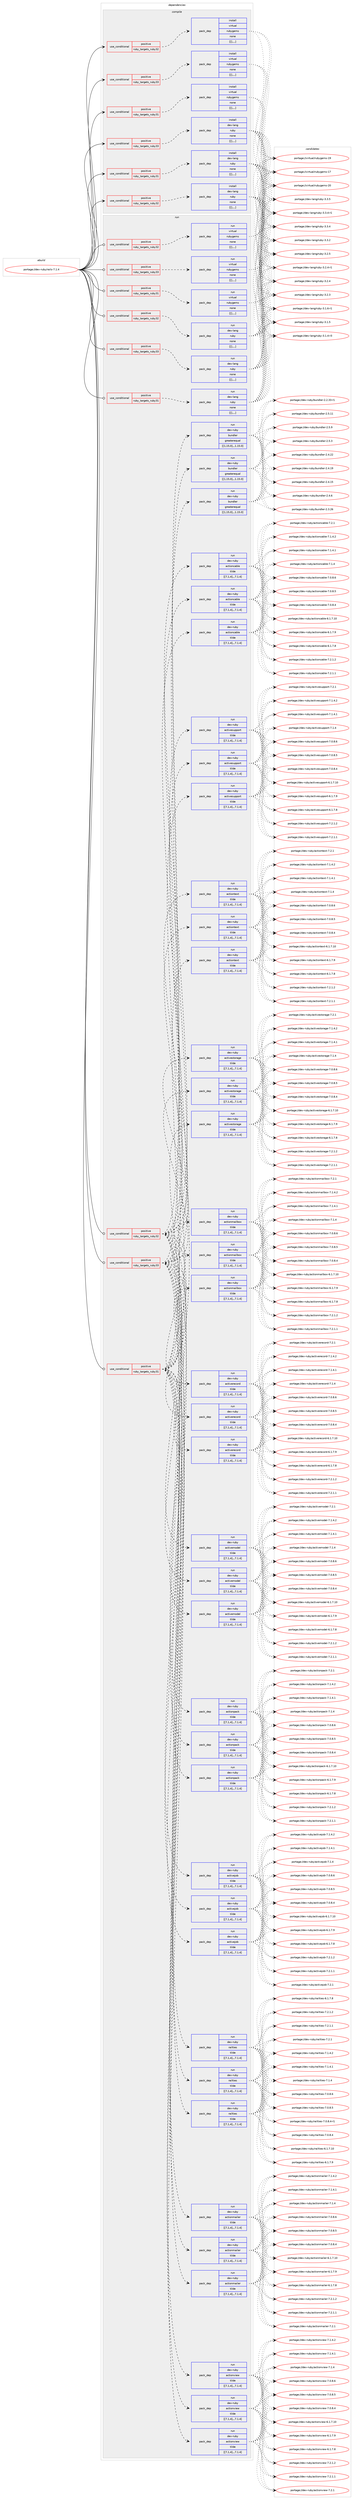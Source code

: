digraph prolog {

# *************
# Graph options
# *************

newrank=true;
concentrate=true;
compound=true;
graph [rankdir=LR,fontname=Helvetica,fontsize=10,ranksep=1.5];#, ranksep=2.5, nodesep=0.2];
edge  [arrowhead=vee];
node  [fontname=Helvetica,fontsize=10];

# **********
# The ebuild
# **********

subgraph cluster_leftcol {
color=gray;
label=<<i>ebuild</i>>;
id [label="portage://dev-ruby/rails-7.1.4", color=red, width=4, href="../dev-ruby/rails-7.1.4.svg"];
}

# ****************
# The dependencies
# ****************

subgraph cluster_midcol {
color=gray;
label=<<i>dependencies</i>>;
subgraph cluster_compile {
fillcolor="#eeeeee";
style=filled;
label=<<i>compile</i>>;
subgraph cond57490 {
dependency206581 [label=<<TABLE BORDER="0" CELLBORDER="1" CELLSPACING="0" CELLPADDING="4"><TR><TD ROWSPAN="3" CELLPADDING="10">use_conditional</TD></TR><TR><TD>positive</TD></TR><TR><TD>ruby_targets_ruby31</TD></TR></TABLE>>, shape=none, color=red];
subgraph pack147651 {
dependency206606 [label=<<TABLE BORDER="0" CELLBORDER="1" CELLSPACING="0" CELLPADDING="4" WIDTH="220"><TR><TD ROWSPAN="6" CELLPADDING="30">pack_dep</TD></TR><TR><TD WIDTH="110">install</TD></TR><TR><TD>dev-lang</TD></TR><TR><TD>ruby</TD></TR><TR><TD>none</TD></TR><TR><TD>[[],,,,]</TD></TR></TABLE>>, shape=none, color=blue];
}
dependency206581:e -> dependency206606:w [weight=20,style="dashed",arrowhead="vee"];
}
id:e -> dependency206581:w [weight=20,style="solid",arrowhead="vee"];
subgraph cond57517 {
dependency206630 [label=<<TABLE BORDER="0" CELLBORDER="1" CELLSPACING="0" CELLPADDING="4"><TR><TD ROWSPAN="3" CELLPADDING="10">use_conditional</TD></TR><TR><TD>positive</TD></TR><TR><TD>ruby_targets_ruby31</TD></TR></TABLE>>, shape=none, color=red];
subgraph pack147665 {
dependency206654 [label=<<TABLE BORDER="0" CELLBORDER="1" CELLSPACING="0" CELLPADDING="4" WIDTH="220"><TR><TD ROWSPAN="6" CELLPADDING="30">pack_dep</TD></TR><TR><TD WIDTH="110">install</TD></TR><TR><TD>virtual</TD></TR><TR><TD>rubygems</TD></TR><TR><TD>none</TD></TR><TR><TD>[[],,,,]</TD></TR></TABLE>>, shape=none, color=blue];
}
dependency206630:e -> dependency206654:w [weight=20,style="dashed",arrowhead="vee"];
}
id:e -> dependency206630:w [weight=20,style="solid",arrowhead="vee"];
subgraph cond57540 {
dependency206660 [label=<<TABLE BORDER="0" CELLBORDER="1" CELLSPACING="0" CELLPADDING="4"><TR><TD ROWSPAN="3" CELLPADDING="10">use_conditional</TD></TR><TR><TD>positive</TD></TR><TR><TD>ruby_targets_ruby32</TD></TR></TABLE>>, shape=none, color=red];
subgraph pack147683 {
dependency206662 [label=<<TABLE BORDER="0" CELLBORDER="1" CELLSPACING="0" CELLPADDING="4" WIDTH="220"><TR><TD ROWSPAN="6" CELLPADDING="30">pack_dep</TD></TR><TR><TD WIDTH="110">install</TD></TR><TR><TD>dev-lang</TD></TR><TR><TD>ruby</TD></TR><TR><TD>none</TD></TR><TR><TD>[[],,,,]</TD></TR></TABLE>>, shape=none, color=blue];
}
dependency206660:e -> dependency206662:w [weight=20,style="dashed",arrowhead="vee"];
}
id:e -> dependency206660:w [weight=20,style="solid",arrowhead="vee"];
subgraph cond57545 {
dependency206668 [label=<<TABLE BORDER="0" CELLBORDER="1" CELLSPACING="0" CELLPADDING="4"><TR><TD ROWSPAN="3" CELLPADDING="10">use_conditional</TD></TR><TR><TD>positive</TD></TR><TR><TD>ruby_targets_ruby32</TD></TR></TABLE>>, shape=none, color=red];
subgraph pack147688 {
dependency206670 [label=<<TABLE BORDER="0" CELLBORDER="1" CELLSPACING="0" CELLPADDING="4" WIDTH="220"><TR><TD ROWSPAN="6" CELLPADDING="30">pack_dep</TD></TR><TR><TD WIDTH="110">install</TD></TR><TR><TD>virtual</TD></TR><TR><TD>rubygems</TD></TR><TR><TD>none</TD></TR><TR><TD>[[],,,,]</TD></TR></TABLE>>, shape=none, color=blue];
}
dependency206668:e -> dependency206670:w [weight=20,style="dashed",arrowhead="vee"];
}
id:e -> dependency206668:w [weight=20,style="solid",arrowhead="vee"];
subgraph cond57558 {
dependency206722 [label=<<TABLE BORDER="0" CELLBORDER="1" CELLSPACING="0" CELLPADDING="4"><TR><TD ROWSPAN="3" CELLPADDING="10">use_conditional</TD></TR><TR><TD>positive</TD></TR><TR><TD>ruby_targets_ruby33</TD></TR></TABLE>>, shape=none, color=red];
subgraph pack147728 {
dependency206748 [label=<<TABLE BORDER="0" CELLBORDER="1" CELLSPACING="0" CELLPADDING="4" WIDTH="220"><TR><TD ROWSPAN="6" CELLPADDING="30">pack_dep</TD></TR><TR><TD WIDTH="110">install</TD></TR><TR><TD>dev-lang</TD></TR><TR><TD>ruby</TD></TR><TR><TD>none</TD></TR><TR><TD>[[],,,,]</TD></TR></TABLE>>, shape=none, color=blue];
}
dependency206722:e -> dependency206748:w [weight=20,style="dashed",arrowhead="vee"];
}
id:e -> dependency206722:w [weight=20,style="solid",arrowhead="vee"];
subgraph cond57592 {
dependency206774 [label=<<TABLE BORDER="0" CELLBORDER="1" CELLSPACING="0" CELLPADDING="4"><TR><TD ROWSPAN="3" CELLPADDING="10">use_conditional</TD></TR><TR><TD>positive</TD></TR><TR><TD>ruby_targets_ruby33</TD></TR></TABLE>>, shape=none, color=red];
subgraph pack147740 {
dependency206777 [label=<<TABLE BORDER="0" CELLBORDER="1" CELLSPACING="0" CELLPADDING="4" WIDTH="220"><TR><TD ROWSPAN="6" CELLPADDING="30">pack_dep</TD></TR><TR><TD WIDTH="110">install</TD></TR><TR><TD>virtual</TD></TR><TR><TD>rubygems</TD></TR><TR><TD>none</TD></TR><TR><TD>[[],,,,]</TD></TR></TABLE>>, shape=none, color=blue];
}
dependency206774:e -> dependency206777:w [weight=20,style="dashed",arrowhead="vee"];
}
id:e -> dependency206774:w [weight=20,style="solid",arrowhead="vee"];
}
subgraph cluster_compileandrun {
fillcolor="#eeeeee";
style=filled;
label=<<i>compile and run</i>>;
}
subgraph cluster_run {
fillcolor="#eeeeee";
style=filled;
label=<<i>run</i>>;
subgraph cond57622 {
dependency206860 [label=<<TABLE BORDER="0" CELLBORDER="1" CELLSPACING="0" CELLPADDING="4"><TR><TD ROWSPAN="3" CELLPADDING="10">use_conditional</TD></TR><TR><TD>positive</TD></TR><TR><TD>ruby_targets_ruby31</TD></TR></TABLE>>, shape=none, color=red];
subgraph pack147791 {
dependency206902 [label=<<TABLE BORDER="0" CELLBORDER="1" CELLSPACING="0" CELLPADDING="4" WIDTH="220"><TR><TD ROWSPAN="6" CELLPADDING="30">pack_dep</TD></TR><TR><TD WIDTH="110">run</TD></TR><TR><TD>dev-lang</TD></TR><TR><TD>ruby</TD></TR><TR><TD>none</TD></TR><TR><TD>[[],,,,]</TD></TR></TABLE>>, shape=none, color=blue];
}
dependency206860:e -> dependency206902:w [weight=20,style="dashed",arrowhead="vee"];
}
id:e -> dependency206860:w [weight=20,style="solid",arrowhead="odot"];
subgraph cond57651 {
dependency206908 [label=<<TABLE BORDER="0" CELLBORDER="1" CELLSPACING="0" CELLPADDING="4"><TR><TD ROWSPAN="3" CELLPADDING="10">use_conditional</TD></TR><TR><TD>positive</TD></TR><TR><TD>ruby_targets_ruby31</TD></TR></TABLE>>, shape=none, color=red];
subgraph pack147816 {
dependency206935 [label=<<TABLE BORDER="0" CELLBORDER="1" CELLSPACING="0" CELLPADDING="4" WIDTH="220"><TR><TD ROWSPAN="6" CELLPADDING="30">pack_dep</TD></TR><TR><TD WIDTH="110">run</TD></TR><TR><TD>dev-ruby</TD></TR><TR><TD>actioncable</TD></TR><TR><TD>tilde</TD></TR><TR><TD>[[7,1,4],,,7.1.4]</TD></TR></TABLE>>, shape=none, color=blue];
}
dependency206908:e -> dependency206935:w [weight=20,style="dashed",arrowhead="vee"];
subgraph pack147840 {
dependency206975 [label=<<TABLE BORDER="0" CELLBORDER="1" CELLSPACING="0" CELLPADDING="4" WIDTH="220"><TR><TD ROWSPAN="6" CELLPADDING="30">pack_dep</TD></TR><TR><TD WIDTH="110">run</TD></TR><TR><TD>dev-ruby</TD></TR><TR><TD>actionmailbox</TD></TR><TR><TD>tilde</TD></TR><TR><TD>[[7,1,4],,,7.1.4]</TD></TR></TABLE>>, shape=none, color=blue];
}
dependency206908:e -> dependency206975:w [weight=20,style="dashed",arrowhead="vee"];
subgraph pack147862 {
dependency207005 [label=<<TABLE BORDER="0" CELLBORDER="1" CELLSPACING="0" CELLPADDING="4" WIDTH="220"><TR><TD ROWSPAN="6" CELLPADDING="30">pack_dep</TD></TR><TR><TD WIDTH="110">run</TD></TR><TR><TD>dev-ruby</TD></TR><TR><TD>actionmailer</TD></TR><TR><TD>tilde</TD></TR><TR><TD>[[7,1,4],,,7.1.4]</TD></TR></TABLE>>, shape=none, color=blue];
}
dependency206908:e -> dependency207005:w [weight=20,style="dashed",arrowhead="vee"];
subgraph pack147868 {
dependency207034 [label=<<TABLE BORDER="0" CELLBORDER="1" CELLSPACING="0" CELLPADDING="4" WIDTH="220"><TR><TD ROWSPAN="6" CELLPADDING="30">pack_dep</TD></TR><TR><TD WIDTH="110">run</TD></TR><TR><TD>dev-ruby</TD></TR><TR><TD>actionpack</TD></TR><TR><TD>tilde</TD></TR><TR><TD>[[7,1,4],,,7.1.4]</TD></TR></TABLE>>, shape=none, color=blue];
}
dependency206908:e -> dependency207034:w [weight=20,style="dashed",arrowhead="vee"];
subgraph pack147903 {
dependency207095 [label=<<TABLE BORDER="0" CELLBORDER="1" CELLSPACING="0" CELLPADDING="4" WIDTH="220"><TR><TD ROWSPAN="6" CELLPADDING="30">pack_dep</TD></TR><TR><TD WIDTH="110">run</TD></TR><TR><TD>dev-ruby</TD></TR><TR><TD>actiontext</TD></TR><TR><TD>tilde</TD></TR><TR><TD>[[7,1,4],,,7.1.4]</TD></TR></TABLE>>, shape=none, color=blue];
}
dependency206908:e -> dependency207095:w [weight=20,style="dashed",arrowhead="vee"];
subgraph pack147927 {
dependency207192 [label=<<TABLE BORDER="0" CELLBORDER="1" CELLSPACING="0" CELLPADDING="4" WIDTH="220"><TR><TD ROWSPAN="6" CELLPADDING="30">pack_dep</TD></TR><TR><TD WIDTH="110">run</TD></TR><TR><TD>dev-ruby</TD></TR><TR><TD>actionview</TD></TR><TR><TD>tilde</TD></TR><TR><TD>[[7,1,4],,,7.1.4]</TD></TR></TABLE>>, shape=none, color=blue];
}
dependency206908:e -> dependency207192:w [weight=20,style="dashed",arrowhead="vee"];
subgraph pack147981 {
dependency207200 [label=<<TABLE BORDER="0" CELLBORDER="1" CELLSPACING="0" CELLPADDING="4" WIDTH="220"><TR><TD ROWSPAN="6" CELLPADDING="30">pack_dep</TD></TR><TR><TD WIDTH="110">run</TD></TR><TR><TD>dev-ruby</TD></TR><TR><TD>activejob</TD></TR><TR><TD>tilde</TD></TR><TR><TD>[[7,1,4],,,7.1.4]</TD></TR></TABLE>>, shape=none, color=blue];
}
dependency206908:e -> dependency207200:w [weight=20,style="dashed",arrowhead="vee"];
subgraph pack147987 {
dependency207230 [label=<<TABLE BORDER="0" CELLBORDER="1" CELLSPACING="0" CELLPADDING="4" WIDTH="220"><TR><TD ROWSPAN="6" CELLPADDING="30">pack_dep</TD></TR><TR><TD WIDTH="110">run</TD></TR><TR><TD>dev-ruby</TD></TR><TR><TD>activemodel</TD></TR><TR><TD>tilde</TD></TR><TR><TD>[[7,1,4],,,7.1.4]</TD></TR></TABLE>>, shape=none, color=blue];
}
dependency206908:e -> dependency207230:w [weight=20,style="dashed",arrowhead="vee"];
subgraph pack148010 {
dependency207255 [label=<<TABLE BORDER="0" CELLBORDER="1" CELLSPACING="0" CELLPADDING="4" WIDTH="220"><TR><TD ROWSPAN="6" CELLPADDING="30">pack_dep</TD></TR><TR><TD WIDTH="110">run</TD></TR><TR><TD>dev-ruby</TD></TR><TR><TD>activerecord</TD></TR><TR><TD>tilde</TD></TR><TR><TD>[[7,1,4],,,7.1.4]</TD></TR></TABLE>>, shape=none, color=blue];
}
dependency206908:e -> dependency207255:w [weight=20,style="dashed",arrowhead="vee"];
subgraph pack148025 {
dependency207260 [label=<<TABLE BORDER="0" CELLBORDER="1" CELLSPACING="0" CELLPADDING="4" WIDTH="220"><TR><TD ROWSPAN="6" CELLPADDING="30">pack_dep</TD></TR><TR><TD WIDTH="110">run</TD></TR><TR><TD>dev-ruby</TD></TR><TR><TD>activestorage</TD></TR><TR><TD>tilde</TD></TR><TR><TD>[[7,1,4],,,7.1.4]</TD></TR></TABLE>>, shape=none, color=blue];
}
dependency206908:e -> dependency207260:w [weight=20,style="dashed",arrowhead="vee"];
subgraph pack148028 {
dependency207285 [label=<<TABLE BORDER="0" CELLBORDER="1" CELLSPACING="0" CELLPADDING="4" WIDTH="220"><TR><TD ROWSPAN="6" CELLPADDING="30">pack_dep</TD></TR><TR><TD WIDTH="110">run</TD></TR><TR><TD>dev-ruby</TD></TR><TR><TD>activesupport</TD></TR><TR><TD>tilde</TD></TR><TR><TD>[[7,1,4],,,7.1.4]</TD></TR></TABLE>>, shape=none, color=blue];
}
dependency206908:e -> dependency207285:w [weight=20,style="dashed",arrowhead="vee"];
subgraph pack148047 {
dependency207306 [label=<<TABLE BORDER="0" CELLBORDER="1" CELLSPACING="0" CELLPADDING="4" WIDTH="220"><TR><TD ROWSPAN="6" CELLPADDING="30">pack_dep</TD></TR><TR><TD WIDTH="110">run</TD></TR><TR><TD>dev-ruby</TD></TR><TR><TD>bundler</TD></TR><TR><TD>greaterequal</TD></TR><TR><TD>[[1,15,0],,,1.15.0]</TD></TR></TABLE>>, shape=none, color=blue];
}
dependency206908:e -> dependency207306:w [weight=20,style="dashed",arrowhead="vee"];
subgraph pack148061 {
dependency207312 [label=<<TABLE BORDER="0" CELLBORDER="1" CELLSPACING="0" CELLPADDING="4" WIDTH="220"><TR><TD ROWSPAN="6" CELLPADDING="30">pack_dep</TD></TR><TR><TD WIDTH="110">run</TD></TR><TR><TD>dev-ruby</TD></TR><TR><TD>railties</TD></TR><TR><TD>tilde</TD></TR><TR><TD>[[7,1,4],,,7.1.4]</TD></TR></TABLE>>, shape=none, color=blue];
}
dependency206908:e -> dependency207312:w [weight=20,style="dashed",arrowhead="vee"];
}
id:e -> dependency206908:w [weight=20,style="solid",arrowhead="odot"];
subgraph cond57812 {
dependency207324 [label=<<TABLE BORDER="0" CELLBORDER="1" CELLSPACING="0" CELLPADDING="4"><TR><TD ROWSPAN="3" CELLPADDING="10">use_conditional</TD></TR><TR><TD>positive</TD></TR><TR><TD>ruby_targets_ruby31</TD></TR></TABLE>>, shape=none, color=red];
subgraph pack148090 {
dependency207379 [label=<<TABLE BORDER="0" CELLBORDER="1" CELLSPACING="0" CELLPADDING="4" WIDTH="220"><TR><TD ROWSPAN="6" CELLPADDING="30">pack_dep</TD></TR><TR><TD WIDTH="110">run</TD></TR><TR><TD>virtual</TD></TR><TR><TD>rubygems</TD></TR><TR><TD>none</TD></TR><TR><TD>[[],,,,]</TD></TR></TABLE>>, shape=none, color=blue];
}
dependency207324:e -> dependency207379:w [weight=20,style="dashed",arrowhead="vee"];
}
id:e -> dependency207324:w [weight=20,style="solid",arrowhead="odot"];
subgraph cond57834 {
dependency207423 [label=<<TABLE BORDER="0" CELLBORDER="1" CELLSPACING="0" CELLPADDING="4"><TR><TD ROWSPAN="3" CELLPADDING="10">use_conditional</TD></TR><TR><TD>positive</TD></TR><TR><TD>ruby_targets_ruby32</TD></TR></TABLE>>, shape=none, color=red];
subgraph pack148132 {
dependency207425 [label=<<TABLE BORDER="0" CELLBORDER="1" CELLSPACING="0" CELLPADDING="4" WIDTH="220"><TR><TD ROWSPAN="6" CELLPADDING="30">pack_dep</TD></TR><TR><TD WIDTH="110">run</TD></TR><TR><TD>dev-lang</TD></TR><TR><TD>ruby</TD></TR><TR><TD>none</TD></TR><TR><TD>[[],,,,]</TD></TR></TABLE>>, shape=none, color=blue];
}
dependency207423:e -> dependency207425:w [weight=20,style="dashed",arrowhead="vee"];
}
id:e -> dependency207423:w [weight=20,style="solid",arrowhead="odot"];
subgraph cond57858 {
dependency207461 [label=<<TABLE BORDER="0" CELLBORDER="1" CELLSPACING="0" CELLPADDING="4"><TR><TD ROWSPAN="3" CELLPADDING="10">use_conditional</TD></TR><TR><TD>positive</TD></TR><TR><TD>ruby_targets_ruby32</TD></TR></TABLE>>, shape=none, color=red];
subgraph pack148160 {
dependency207479 [label=<<TABLE BORDER="0" CELLBORDER="1" CELLSPACING="0" CELLPADDING="4" WIDTH="220"><TR><TD ROWSPAN="6" CELLPADDING="30">pack_dep</TD></TR><TR><TD WIDTH="110">run</TD></TR><TR><TD>dev-ruby</TD></TR><TR><TD>actioncable</TD></TR><TR><TD>tilde</TD></TR><TR><TD>[[7,1,4],,,7.1.4]</TD></TR></TABLE>>, shape=none, color=blue];
}
dependency207461:e -> dependency207479:w [weight=20,style="dashed",arrowhead="vee"];
subgraph pack148182 {
dependency207533 [label=<<TABLE BORDER="0" CELLBORDER="1" CELLSPACING="0" CELLPADDING="4" WIDTH="220"><TR><TD ROWSPAN="6" CELLPADDING="30">pack_dep</TD></TR><TR><TD WIDTH="110">run</TD></TR><TR><TD>dev-ruby</TD></TR><TR><TD>actionmailbox</TD></TR><TR><TD>tilde</TD></TR><TR><TD>[[7,1,4],,,7.1.4]</TD></TR></TABLE>>, shape=none, color=blue];
}
dependency207461:e -> dependency207533:w [weight=20,style="dashed",arrowhead="vee"];
subgraph pack148212 {
dependency207592 [label=<<TABLE BORDER="0" CELLBORDER="1" CELLSPACING="0" CELLPADDING="4" WIDTH="220"><TR><TD ROWSPAN="6" CELLPADDING="30">pack_dep</TD></TR><TR><TD WIDTH="110">run</TD></TR><TR><TD>dev-ruby</TD></TR><TR><TD>actionmailer</TD></TR><TR><TD>tilde</TD></TR><TR><TD>[[7,1,4],,,7.1.4]</TD></TR></TABLE>>, shape=none, color=blue];
}
dependency207461:e -> dependency207592:w [weight=20,style="dashed",arrowhead="vee"];
subgraph pack148248 {
dependency207601 [label=<<TABLE BORDER="0" CELLBORDER="1" CELLSPACING="0" CELLPADDING="4" WIDTH="220"><TR><TD ROWSPAN="6" CELLPADDING="30">pack_dep</TD></TR><TR><TD WIDTH="110">run</TD></TR><TR><TD>dev-ruby</TD></TR><TR><TD>actionpack</TD></TR><TR><TD>tilde</TD></TR><TR><TD>[[7,1,4],,,7.1.4]</TD></TR></TABLE>>, shape=none, color=blue];
}
dependency207461:e -> dependency207601:w [weight=20,style="dashed",arrowhead="vee"];
subgraph pack148250 {
dependency207606 [label=<<TABLE BORDER="0" CELLBORDER="1" CELLSPACING="0" CELLPADDING="4" WIDTH="220"><TR><TD ROWSPAN="6" CELLPADDING="30">pack_dep</TD></TR><TR><TD WIDTH="110">run</TD></TR><TR><TD>dev-ruby</TD></TR><TR><TD>actiontext</TD></TR><TR><TD>tilde</TD></TR><TR><TD>[[7,1,4],,,7.1.4]</TD></TR></TABLE>>, shape=none, color=blue];
}
dependency207461:e -> dependency207606:w [weight=20,style="dashed",arrowhead="vee"];
subgraph pack148291 {
dependency207666 [label=<<TABLE BORDER="0" CELLBORDER="1" CELLSPACING="0" CELLPADDING="4" WIDTH="220"><TR><TD ROWSPAN="6" CELLPADDING="30">pack_dep</TD></TR><TR><TD WIDTH="110">run</TD></TR><TR><TD>dev-ruby</TD></TR><TR><TD>actionview</TD></TR><TR><TD>tilde</TD></TR><TR><TD>[[7,1,4],,,7.1.4]</TD></TR></TABLE>>, shape=none, color=blue];
}
dependency207461:e -> dependency207666:w [weight=20,style="dashed",arrowhead="vee"];
subgraph pack148295 {
dependency207673 [label=<<TABLE BORDER="0" CELLBORDER="1" CELLSPACING="0" CELLPADDING="4" WIDTH="220"><TR><TD ROWSPAN="6" CELLPADDING="30">pack_dep</TD></TR><TR><TD WIDTH="110">run</TD></TR><TR><TD>dev-ruby</TD></TR><TR><TD>activejob</TD></TR><TR><TD>tilde</TD></TR><TR><TD>[[7,1,4],,,7.1.4]</TD></TR></TABLE>>, shape=none, color=blue];
}
dependency207461:e -> dependency207673:w [weight=20,style="dashed",arrowhead="vee"];
subgraph pack148299 {
dependency207679 [label=<<TABLE BORDER="0" CELLBORDER="1" CELLSPACING="0" CELLPADDING="4" WIDTH="220"><TR><TD ROWSPAN="6" CELLPADDING="30">pack_dep</TD></TR><TR><TD WIDTH="110">run</TD></TR><TR><TD>dev-ruby</TD></TR><TR><TD>activemodel</TD></TR><TR><TD>tilde</TD></TR><TR><TD>[[7,1,4],,,7.1.4]</TD></TR></TABLE>>, shape=none, color=blue];
}
dependency207461:e -> dependency207679:w [weight=20,style="dashed",arrowhead="vee"];
subgraph pack148331 {
dependency207729 [label=<<TABLE BORDER="0" CELLBORDER="1" CELLSPACING="0" CELLPADDING="4" WIDTH="220"><TR><TD ROWSPAN="6" CELLPADDING="30">pack_dep</TD></TR><TR><TD WIDTH="110">run</TD></TR><TR><TD>dev-ruby</TD></TR><TR><TD>activerecord</TD></TR><TR><TD>tilde</TD></TR><TR><TD>[[7,1,4],,,7.1.4]</TD></TR></TABLE>>, shape=none, color=blue];
}
dependency207461:e -> dependency207729:w [weight=20,style="dashed",arrowhead="vee"];
subgraph pack148346 {
dependency207752 [label=<<TABLE BORDER="0" CELLBORDER="1" CELLSPACING="0" CELLPADDING="4" WIDTH="220"><TR><TD ROWSPAN="6" CELLPADDING="30">pack_dep</TD></TR><TR><TD WIDTH="110">run</TD></TR><TR><TD>dev-ruby</TD></TR><TR><TD>activestorage</TD></TR><TR><TD>tilde</TD></TR><TR><TD>[[7,1,4],,,7.1.4]</TD></TR></TABLE>>, shape=none, color=blue];
}
dependency207461:e -> dependency207752:w [weight=20,style="dashed",arrowhead="vee"];
subgraph pack148360 {
dependency207777 [label=<<TABLE BORDER="0" CELLBORDER="1" CELLSPACING="0" CELLPADDING="4" WIDTH="220"><TR><TD ROWSPAN="6" CELLPADDING="30">pack_dep</TD></TR><TR><TD WIDTH="110">run</TD></TR><TR><TD>dev-ruby</TD></TR><TR><TD>activesupport</TD></TR><TR><TD>tilde</TD></TR><TR><TD>[[7,1,4],,,7.1.4]</TD></TR></TABLE>>, shape=none, color=blue];
}
dependency207461:e -> dependency207777:w [weight=20,style="dashed",arrowhead="vee"];
subgraph pack148370 {
dependency207794 [label=<<TABLE BORDER="0" CELLBORDER="1" CELLSPACING="0" CELLPADDING="4" WIDTH="220"><TR><TD ROWSPAN="6" CELLPADDING="30">pack_dep</TD></TR><TR><TD WIDTH="110">run</TD></TR><TR><TD>dev-ruby</TD></TR><TR><TD>bundler</TD></TR><TR><TD>greaterequal</TD></TR><TR><TD>[[1,15,0],,,1.15.0]</TD></TR></TABLE>>, shape=none, color=blue];
}
dependency207461:e -> dependency207794:w [weight=20,style="dashed",arrowhead="vee"];
subgraph pack148398 {
dependency207837 [label=<<TABLE BORDER="0" CELLBORDER="1" CELLSPACING="0" CELLPADDING="4" WIDTH="220"><TR><TD ROWSPAN="6" CELLPADDING="30">pack_dep</TD></TR><TR><TD WIDTH="110">run</TD></TR><TR><TD>dev-ruby</TD></TR><TR><TD>railties</TD></TR><TR><TD>tilde</TD></TR><TR><TD>[[7,1,4],,,7.1.4]</TD></TR></TABLE>>, shape=none, color=blue];
}
dependency207461:e -> dependency207837:w [weight=20,style="dashed",arrowhead="vee"];
}
id:e -> dependency207461:w [weight=20,style="solid",arrowhead="odot"];
subgraph cond58001 {
dependency207897 [label=<<TABLE BORDER="0" CELLBORDER="1" CELLSPACING="0" CELLPADDING="4"><TR><TD ROWSPAN="3" CELLPADDING="10">use_conditional</TD></TR><TR><TD>positive</TD></TR><TR><TD>ruby_targets_ruby32</TD></TR></TABLE>>, shape=none, color=red];
subgraph pack148449 {
dependency207927 [label=<<TABLE BORDER="0" CELLBORDER="1" CELLSPACING="0" CELLPADDING="4" WIDTH="220"><TR><TD ROWSPAN="6" CELLPADDING="30">pack_dep</TD></TR><TR><TD WIDTH="110">run</TD></TR><TR><TD>virtual</TD></TR><TR><TD>rubygems</TD></TR><TR><TD>none</TD></TR><TR><TD>[[],,,,]</TD></TR></TABLE>>, shape=none, color=blue];
}
dependency207897:e -> dependency207927:w [weight=20,style="dashed",arrowhead="vee"];
}
id:e -> dependency207897:w [weight=20,style="solid",arrowhead="odot"];
subgraph cond58023 {
dependency207995 [label=<<TABLE BORDER="0" CELLBORDER="1" CELLSPACING="0" CELLPADDING="4"><TR><TD ROWSPAN="3" CELLPADDING="10">use_conditional</TD></TR><TR><TD>positive</TD></TR><TR><TD>ruby_targets_ruby33</TD></TR></TABLE>>, shape=none, color=red];
subgraph pack148515 {
dependency207997 [label=<<TABLE BORDER="0" CELLBORDER="1" CELLSPACING="0" CELLPADDING="4" WIDTH="220"><TR><TD ROWSPAN="6" CELLPADDING="30">pack_dep</TD></TR><TR><TD WIDTH="110">run</TD></TR><TR><TD>dev-lang</TD></TR><TR><TD>ruby</TD></TR><TR><TD>none</TD></TR><TR><TD>[[],,,,]</TD></TR></TABLE>>, shape=none, color=blue];
}
dependency207995:e -> dependency207997:w [weight=20,style="dashed",arrowhead="vee"];
}
id:e -> dependency207995:w [weight=20,style="solid",arrowhead="odot"];
subgraph cond58056 {
dependency208023 [label=<<TABLE BORDER="0" CELLBORDER="1" CELLSPACING="0" CELLPADDING="4"><TR><TD ROWSPAN="3" CELLPADDING="10">use_conditional</TD></TR><TR><TD>positive</TD></TR><TR><TD>ruby_targets_ruby33</TD></TR></TABLE>>, shape=none, color=red];
subgraph pack148529 {
dependency208092 [label=<<TABLE BORDER="0" CELLBORDER="1" CELLSPACING="0" CELLPADDING="4" WIDTH="220"><TR><TD ROWSPAN="6" CELLPADDING="30">pack_dep</TD></TR><TR><TD WIDTH="110">run</TD></TR><TR><TD>dev-ruby</TD></TR><TR><TD>actioncable</TD></TR><TR><TD>tilde</TD></TR><TR><TD>[[7,1,4],,,7.1.4]</TD></TR></TABLE>>, shape=none, color=blue];
}
dependency208023:e -> dependency208092:w [weight=20,style="dashed",arrowhead="vee"];
subgraph pack148580 {
dependency208121 [label=<<TABLE BORDER="0" CELLBORDER="1" CELLSPACING="0" CELLPADDING="4" WIDTH="220"><TR><TD ROWSPAN="6" CELLPADDING="30">pack_dep</TD></TR><TR><TD WIDTH="110">run</TD></TR><TR><TD>dev-ruby</TD></TR><TR><TD>actionmailbox</TD></TR><TR><TD>tilde</TD></TR><TR><TD>[[7,1,4],,,7.1.4]</TD></TR></TABLE>>, shape=none, color=blue];
}
dependency208023:e -> dependency208121:w [weight=20,style="dashed",arrowhead="vee"];
subgraph pack148612 {
dependency208247 [label=<<TABLE BORDER="0" CELLBORDER="1" CELLSPACING="0" CELLPADDING="4" WIDTH="220"><TR><TD ROWSPAN="6" CELLPADDING="30">pack_dep</TD></TR><TR><TD WIDTH="110">run</TD></TR><TR><TD>dev-ruby</TD></TR><TR><TD>actionmailer</TD></TR><TR><TD>tilde</TD></TR><TR><TD>[[7,1,4],,,7.1.4]</TD></TR></TABLE>>, shape=none, color=blue];
}
dependency208023:e -> dependency208247:w [weight=20,style="dashed",arrowhead="vee"];
subgraph pack148687 {
dependency208343 [label=<<TABLE BORDER="0" CELLBORDER="1" CELLSPACING="0" CELLPADDING="4" WIDTH="220"><TR><TD ROWSPAN="6" CELLPADDING="30">pack_dep</TD></TR><TR><TD WIDTH="110">run</TD></TR><TR><TD>dev-ruby</TD></TR><TR><TD>actionpack</TD></TR><TR><TD>tilde</TD></TR><TR><TD>[[7,1,4],,,7.1.4]</TD></TR></TABLE>>, shape=none, color=blue];
}
dependency208023:e -> dependency208343:w [weight=20,style="dashed",arrowhead="vee"];
subgraph pack148755 {
dependency208377 [label=<<TABLE BORDER="0" CELLBORDER="1" CELLSPACING="0" CELLPADDING="4" WIDTH="220"><TR><TD ROWSPAN="6" CELLPADDING="30">pack_dep</TD></TR><TR><TD WIDTH="110">run</TD></TR><TR><TD>dev-ruby</TD></TR><TR><TD>actiontext</TD></TR><TR><TD>tilde</TD></TR><TR><TD>[[7,1,4],,,7.1.4]</TD></TR></TABLE>>, shape=none, color=blue];
}
dependency208023:e -> dependency208377:w [weight=20,style="dashed",arrowhead="vee"];
subgraph pack148760 {
dependency208391 [label=<<TABLE BORDER="0" CELLBORDER="1" CELLSPACING="0" CELLPADDING="4" WIDTH="220"><TR><TD ROWSPAN="6" CELLPADDING="30">pack_dep</TD></TR><TR><TD WIDTH="110">run</TD></TR><TR><TD>dev-ruby</TD></TR><TR><TD>actionview</TD></TR><TR><TD>tilde</TD></TR><TR><TD>[[7,1,4],,,7.1.4]</TD></TR></TABLE>>, shape=none, color=blue];
}
dependency208023:e -> dependency208391:w [weight=20,style="dashed",arrowhead="vee"];
subgraph pack148778 {
dependency208423 [label=<<TABLE BORDER="0" CELLBORDER="1" CELLSPACING="0" CELLPADDING="4" WIDTH="220"><TR><TD ROWSPAN="6" CELLPADDING="30">pack_dep</TD></TR><TR><TD WIDTH="110">run</TD></TR><TR><TD>dev-ruby</TD></TR><TR><TD>activejob</TD></TR><TR><TD>tilde</TD></TR><TR><TD>[[7,1,4],,,7.1.4]</TD></TR></TABLE>>, shape=none, color=blue];
}
dependency208023:e -> dependency208423:w [weight=20,style="dashed",arrowhead="vee"];
subgraph pack148810 {
dependency208469 [label=<<TABLE BORDER="0" CELLBORDER="1" CELLSPACING="0" CELLPADDING="4" WIDTH="220"><TR><TD ROWSPAN="6" CELLPADDING="30">pack_dep</TD></TR><TR><TD WIDTH="110">run</TD></TR><TR><TD>dev-ruby</TD></TR><TR><TD>activemodel</TD></TR><TR><TD>tilde</TD></TR><TR><TD>[[7,1,4],,,7.1.4]</TD></TR></TABLE>>, shape=none, color=blue];
}
dependency208023:e -> dependency208469:w [weight=20,style="dashed",arrowhead="vee"];
subgraph pack148828 {
dependency208499 [label=<<TABLE BORDER="0" CELLBORDER="1" CELLSPACING="0" CELLPADDING="4" WIDTH="220"><TR><TD ROWSPAN="6" CELLPADDING="30">pack_dep</TD></TR><TR><TD WIDTH="110">run</TD></TR><TR><TD>dev-ruby</TD></TR><TR><TD>activerecord</TD></TR><TR><TD>tilde</TD></TR><TR><TD>[[7,1,4],,,7.1.4]</TD></TR></TABLE>>, shape=none, color=blue];
}
dependency208023:e -> dependency208499:w [weight=20,style="dashed",arrowhead="vee"];
subgraph pack148848 {
dependency208572 [label=<<TABLE BORDER="0" CELLBORDER="1" CELLSPACING="0" CELLPADDING="4" WIDTH="220"><TR><TD ROWSPAN="6" CELLPADDING="30">pack_dep</TD></TR><TR><TD WIDTH="110">run</TD></TR><TR><TD>dev-ruby</TD></TR><TR><TD>activestorage</TD></TR><TR><TD>tilde</TD></TR><TR><TD>[[7,1,4],,,7.1.4]</TD></TR></TABLE>>, shape=none, color=blue];
}
dependency208023:e -> dependency208572:w [weight=20,style="dashed",arrowhead="vee"];
subgraph pack148881 {
dependency208609 [label=<<TABLE BORDER="0" CELLBORDER="1" CELLSPACING="0" CELLPADDING="4" WIDTH="220"><TR><TD ROWSPAN="6" CELLPADDING="30">pack_dep</TD></TR><TR><TD WIDTH="110">run</TD></TR><TR><TD>dev-ruby</TD></TR><TR><TD>activesupport</TD></TR><TR><TD>tilde</TD></TR><TR><TD>[[7,1,4],,,7.1.4]</TD></TR></TABLE>>, shape=none, color=blue];
}
dependency208023:e -> dependency208609:w [weight=20,style="dashed",arrowhead="vee"];
subgraph pack148921 {
dependency208706 [label=<<TABLE BORDER="0" CELLBORDER="1" CELLSPACING="0" CELLPADDING="4" WIDTH="220"><TR><TD ROWSPAN="6" CELLPADDING="30">pack_dep</TD></TR><TR><TD WIDTH="110">run</TD></TR><TR><TD>dev-ruby</TD></TR><TR><TD>bundler</TD></TR><TR><TD>greaterequal</TD></TR><TR><TD>[[1,15,0],,,1.15.0]</TD></TR></TABLE>>, shape=none, color=blue];
}
dependency208023:e -> dependency208706:w [weight=20,style="dashed",arrowhead="vee"];
subgraph pack148979 {
dependency208759 [label=<<TABLE BORDER="0" CELLBORDER="1" CELLSPACING="0" CELLPADDING="4" WIDTH="220"><TR><TD ROWSPAN="6" CELLPADDING="30">pack_dep</TD></TR><TR><TD WIDTH="110">run</TD></TR><TR><TD>dev-ruby</TD></TR><TR><TD>railties</TD></TR><TR><TD>tilde</TD></TR><TR><TD>[[7,1,4],,,7.1.4]</TD></TR></TABLE>>, shape=none, color=blue];
}
dependency208023:e -> dependency208759:w [weight=20,style="dashed",arrowhead="vee"];
}
id:e -> dependency208023:w [weight=20,style="solid",arrowhead="odot"];
subgraph cond58320 {
dependency208780 [label=<<TABLE BORDER="0" CELLBORDER="1" CELLSPACING="0" CELLPADDING="4"><TR><TD ROWSPAN="3" CELLPADDING="10">use_conditional</TD></TR><TR><TD>positive</TD></TR><TR><TD>ruby_targets_ruby33</TD></TR></TABLE>>, shape=none, color=red];
subgraph pack149005 {
dependency208793 [label=<<TABLE BORDER="0" CELLBORDER="1" CELLSPACING="0" CELLPADDING="4" WIDTH="220"><TR><TD ROWSPAN="6" CELLPADDING="30">pack_dep</TD></TR><TR><TD WIDTH="110">run</TD></TR><TR><TD>virtual</TD></TR><TR><TD>rubygems</TD></TR><TR><TD>none</TD></TR><TR><TD>[[],,,,]</TD></TR></TABLE>>, shape=none, color=blue];
}
dependency208780:e -> dependency208793:w [weight=20,style="dashed",arrowhead="vee"];
}
id:e -> dependency208780:w [weight=20,style="solid",arrowhead="odot"];
}
}

# **************
# The candidates
# **************

subgraph cluster_choices {
rank=same;
color=gray;
label=<<i>candidates</i>>;

subgraph choice148196 {
color=black;
nodesep=1;
choice10010111845108971101034711411798121455146514653 [label="portage://dev-lang/ruby-3.3.5", color=red, width=4,href="../dev-lang/ruby-3.3.5.svg"];
choice100101118451089711010347114117981214551465146524511449 [label="portage://dev-lang/ruby-3.3.4-r1", color=red, width=4,href="../dev-lang/ruby-3.3.4-r1.svg"];
choice10010111845108971101034711411798121455146514652 [label="portage://dev-lang/ruby-3.3.4", color=red, width=4,href="../dev-lang/ruby-3.3.4.svg"];
choice10010111845108971101034711411798121455146514650 [label="portage://dev-lang/ruby-3.3.2", color=red, width=4,href="../dev-lang/ruby-3.3.2.svg"];
choice10010111845108971101034711411798121455146504653 [label="portage://dev-lang/ruby-3.2.5", color=red, width=4,href="../dev-lang/ruby-3.2.5.svg"];
choice100101118451089711010347114117981214551465046524511449 [label="portage://dev-lang/ruby-3.2.4-r1", color=red, width=4,href="../dev-lang/ruby-3.2.4-r1.svg"];
choice10010111845108971101034711411798121455146504652 [label="portage://dev-lang/ruby-3.2.4", color=red, width=4,href="../dev-lang/ruby-3.2.4.svg"];
choice10010111845108971101034711411798121455146504651 [label="portage://dev-lang/ruby-3.2.3", color=red, width=4,href="../dev-lang/ruby-3.2.3.svg"];
choice100101118451089711010347114117981214551464946544511449 [label="portage://dev-lang/ruby-3.1.6-r1", color=red, width=4,href="../dev-lang/ruby-3.1.6-r1.svg"];
choice10010111845108971101034711411798121455146494653 [label="portage://dev-lang/ruby-3.1.5", color=red, width=4,href="../dev-lang/ruby-3.1.5.svg"];
choice100101118451089711010347114117981214551464946524511451 [label="portage://dev-lang/ruby-3.1.4-r3", color=red, width=4,href="../dev-lang/ruby-3.1.4-r3.svg"];
dependency206606:e -> choice10010111845108971101034711411798121455146514653:w [style=dotted,weight="100"];
dependency206606:e -> choice100101118451089711010347114117981214551465146524511449:w [style=dotted,weight="100"];
dependency206606:e -> choice10010111845108971101034711411798121455146514652:w [style=dotted,weight="100"];
dependency206606:e -> choice10010111845108971101034711411798121455146514650:w [style=dotted,weight="100"];
dependency206606:e -> choice10010111845108971101034711411798121455146504653:w [style=dotted,weight="100"];
dependency206606:e -> choice100101118451089711010347114117981214551465046524511449:w [style=dotted,weight="100"];
dependency206606:e -> choice10010111845108971101034711411798121455146504652:w [style=dotted,weight="100"];
dependency206606:e -> choice10010111845108971101034711411798121455146504651:w [style=dotted,weight="100"];
dependency206606:e -> choice100101118451089711010347114117981214551464946544511449:w [style=dotted,weight="100"];
dependency206606:e -> choice10010111845108971101034711411798121455146494653:w [style=dotted,weight="100"];
dependency206606:e -> choice100101118451089711010347114117981214551464946524511451:w [style=dotted,weight="100"];
}
subgraph choice148205 {
color=black;
nodesep=1;
choice118105114116117971084711411798121103101109115455048 [label="portage://virtual/rubygems-20", color=red, width=4,href="../virtual/rubygems-20.svg"];
choice118105114116117971084711411798121103101109115454957 [label="portage://virtual/rubygems-19", color=red, width=4,href="../virtual/rubygems-19.svg"];
choice118105114116117971084711411798121103101109115454955 [label="portage://virtual/rubygems-17", color=red, width=4,href="../virtual/rubygems-17.svg"];
dependency206654:e -> choice118105114116117971084711411798121103101109115455048:w [style=dotted,weight="100"];
dependency206654:e -> choice118105114116117971084711411798121103101109115454957:w [style=dotted,weight="100"];
dependency206654:e -> choice118105114116117971084711411798121103101109115454955:w [style=dotted,weight="100"];
}
subgraph choice148229 {
color=black;
nodesep=1;
choice10010111845108971101034711411798121455146514653 [label="portage://dev-lang/ruby-3.3.5", color=red, width=4,href="../dev-lang/ruby-3.3.5.svg"];
choice100101118451089711010347114117981214551465146524511449 [label="portage://dev-lang/ruby-3.3.4-r1", color=red, width=4,href="../dev-lang/ruby-3.3.4-r1.svg"];
choice10010111845108971101034711411798121455146514652 [label="portage://dev-lang/ruby-3.3.4", color=red, width=4,href="../dev-lang/ruby-3.3.4.svg"];
choice10010111845108971101034711411798121455146514650 [label="portage://dev-lang/ruby-3.3.2", color=red, width=4,href="../dev-lang/ruby-3.3.2.svg"];
choice10010111845108971101034711411798121455146504653 [label="portage://dev-lang/ruby-3.2.5", color=red, width=4,href="../dev-lang/ruby-3.2.5.svg"];
choice100101118451089711010347114117981214551465046524511449 [label="portage://dev-lang/ruby-3.2.4-r1", color=red, width=4,href="../dev-lang/ruby-3.2.4-r1.svg"];
choice10010111845108971101034711411798121455146504652 [label="portage://dev-lang/ruby-3.2.4", color=red, width=4,href="../dev-lang/ruby-3.2.4.svg"];
choice10010111845108971101034711411798121455146504651 [label="portage://dev-lang/ruby-3.2.3", color=red, width=4,href="../dev-lang/ruby-3.2.3.svg"];
choice100101118451089711010347114117981214551464946544511449 [label="portage://dev-lang/ruby-3.1.6-r1", color=red, width=4,href="../dev-lang/ruby-3.1.6-r1.svg"];
choice10010111845108971101034711411798121455146494653 [label="portage://dev-lang/ruby-3.1.5", color=red, width=4,href="../dev-lang/ruby-3.1.5.svg"];
choice100101118451089711010347114117981214551464946524511451 [label="portage://dev-lang/ruby-3.1.4-r3", color=red, width=4,href="../dev-lang/ruby-3.1.4-r3.svg"];
dependency206662:e -> choice10010111845108971101034711411798121455146514653:w [style=dotted,weight="100"];
dependency206662:e -> choice100101118451089711010347114117981214551465146524511449:w [style=dotted,weight="100"];
dependency206662:e -> choice10010111845108971101034711411798121455146514652:w [style=dotted,weight="100"];
dependency206662:e -> choice10010111845108971101034711411798121455146514650:w [style=dotted,weight="100"];
dependency206662:e -> choice10010111845108971101034711411798121455146504653:w [style=dotted,weight="100"];
dependency206662:e -> choice100101118451089711010347114117981214551465046524511449:w [style=dotted,weight="100"];
dependency206662:e -> choice10010111845108971101034711411798121455146504652:w [style=dotted,weight="100"];
dependency206662:e -> choice10010111845108971101034711411798121455146504651:w [style=dotted,weight="100"];
dependency206662:e -> choice100101118451089711010347114117981214551464946544511449:w [style=dotted,weight="100"];
dependency206662:e -> choice10010111845108971101034711411798121455146494653:w [style=dotted,weight="100"];
dependency206662:e -> choice100101118451089711010347114117981214551464946524511451:w [style=dotted,weight="100"];
}
subgraph choice148246 {
color=black;
nodesep=1;
choice118105114116117971084711411798121103101109115455048 [label="portage://virtual/rubygems-20", color=red, width=4,href="../virtual/rubygems-20.svg"];
choice118105114116117971084711411798121103101109115454957 [label="portage://virtual/rubygems-19", color=red, width=4,href="../virtual/rubygems-19.svg"];
choice118105114116117971084711411798121103101109115454955 [label="portage://virtual/rubygems-17", color=red, width=4,href="../virtual/rubygems-17.svg"];
dependency206670:e -> choice118105114116117971084711411798121103101109115455048:w [style=dotted,weight="100"];
dependency206670:e -> choice118105114116117971084711411798121103101109115454957:w [style=dotted,weight="100"];
dependency206670:e -> choice118105114116117971084711411798121103101109115454955:w [style=dotted,weight="100"];
}
subgraph choice148260 {
color=black;
nodesep=1;
choice10010111845108971101034711411798121455146514653 [label="portage://dev-lang/ruby-3.3.5", color=red, width=4,href="../dev-lang/ruby-3.3.5.svg"];
choice100101118451089711010347114117981214551465146524511449 [label="portage://dev-lang/ruby-3.3.4-r1", color=red, width=4,href="../dev-lang/ruby-3.3.4-r1.svg"];
choice10010111845108971101034711411798121455146514652 [label="portage://dev-lang/ruby-3.3.4", color=red, width=4,href="../dev-lang/ruby-3.3.4.svg"];
choice10010111845108971101034711411798121455146514650 [label="portage://dev-lang/ruby-3.3.2", color=red, width=4,href="../dev-lang/ruby-3.3.2.svg"];
choice10010111845108971101034711411798121455146504653 [label="portage://dev-lang/ruby-3.2.5", color=red, width=4,href="../dev-lang/ruby-3.2.5.svg"];
choice100101118451089711010347114117981214551465046524511449 [label="portage://dev-lang/ruby-3.2.4-r1", color=red, width=4,href="../dev-lang/ruby-3.2.4-r1.svg"];
choice10010111845108971101034711411798121455146504652 [label="portage://dev-lang/ruby-3.2.4", color=red, width=4,href="../dev-lang/ruby-3.2.4.svg"];
choice10010111845108971101034711411798121455146504651 [label="portage://dev-lang/ruby-3.2.3", color=red, width=4,href="../dev-lang/ruby-3.2.3.svg"];
choice100101118451089711010347114117981214551464946544511449 [label="portage://dev-lang/ruby-3.1.6-r1", color=red, width=4,href="../dev-lang/ruby-3.1.6-r1.svg"];
choice10010111845108971101034711411798121455146494653 [label="portage://dev-lang/ruby-3.1.5", color=red, width=4,href="../dev-lang/ruby-3.1.5.svg"];
choice100101118451089711010347114117981214551464946524511451 [label="portage://dev-lang/ruby-3.1.4-r3", color=red, width=4,href="../dev-lang/ruby-3.1.4-r3.svg"];
dependency206748:e -> choice10010111845108971101034711411798121455146514653:w [style=dotted,weight="100"];
dependency206748:e -> choice100101118451089711010347114117981214551465146524511449:w [style=dotted,weight="100"];
dependency206748:e -> choice10010111845108971101034711411798121455146514652:w [style=dotted,weight="100"];
dependency206748:e -> choice10010111845108971101034711411798121455146514650:w [style=dotted,weight="100"];
dependency206748:e -> choice10010111845108971101034711411798121455146504653:w [style=dotted,weight="100"];
dependency206748:e -> choice100101118451089711010347114117981214551465046524511449:w [style=dotted,weight="100"];
dependency206748:e -> choice10010111845108971101034711411798121455146504652:w [style=dotted,weight="100"];
dependency206748:e -> choice10010111845108971101034711411798121455146504651:w [style=dotted,weight="100"];
dependency206748:e -> choice100101118451089711010347114117981214551464946544511449:w [style=dotted,weight="100"];
dependency206748:e -> choice10010111845108971101034711411798121455146494653:w [style=dotted,weight="100"];
dependency206748:e -> choice100101118451089711010347114117981214551464946524511451:w [style=dotted,weight="100"];
}
subgraph choice148284 {
color=black;
nodesep=1;
choice118105114116117971084711411798121103101109115455048 [label="portage://virtual/rubygems-20", color=red, width=4,href="../virtual/rubygems-20.svg"];
choice118105114116117971084711411798121103101109115454957 [label="portage://virtual/rubygems-19", color=red, width=4,href="../virtual/rubygems-19.svg"];
choice118105114116117971084711411798121103101109115454955 [label="portage://virtual/rubygems-17", color=red, width=4,href="../virtual/rubygems-17.svg"];
dependency206777:e -> choice118105114116117971084711411798121103101109115455048:w [style=dotted,weight="100"];
dependency206777:e -> choice118105114116117971084711411798121103101109115454957:w [style=dotted,weight="100"];
dependency206777:e -> choice118105114116117971084711411798121103101109115454955:w [style=dotted,weight="100"];
}
subgraph choice148294 {
color=black;
nodesep=1;
choice10010111845108971101034711411798121455146514653 [label="portage://dev-lang/ruby-3.3.5", color=red, width=4,href="../dev-lang/ruby-3.3.5.svg"];
choice100101118451089711010347114117981214551465146524511449 [label="portage://dev-lang/ruby-3.3.4-r1", color=red, width=4,href="../dev-lang/ruby-3.3.4-r1.svg"];
choice10010111845108971101034711411798121455146514652 [label="portage://dev-lang/ruby-3.3.4", color=red, width=4,href="../dev-lang/ruby-3.3.4.svg"];
choice10010111845108971101034711411798121455146514650 [label="portage://dev-lang/ruby-3.3.2", color=red, width=4,href="../dev-lang/ruby-3.3.2.svg"];
choice10010111845108971101034711411798121455146504653 [label="portage://dev-lang/ruby-3.2.5", color=red, width=4,href="../dev-lang/ruby-3.2.5.svg"];
choice100101118451089711010347114117981214551465046524511449 [label="portage://dev-lang/ruby-3.2.4-r1", color=red, width=4,href="../dev-lang/ruby-3.2.4-r1.svg"];
choice10010111845108971101034711411798121455146504652 [label="portage://dev-lang/ruby-3.2.4", color=red, width=4,href="../dev-lang/ruby-3.2.4.svg"];
choice10010111845108971101034711411798121455146504651 [label="portage://dev-lang/ruby-3.2.3", color=red, width=4,href="../dev-lang/ruby-3.2.3.svg"];
choice100101118451089711010347114117981214551464946544511449 [label="portage://dev-lang/ruby-3.1.6-r1", color=red, width=4,href="../dev-lang/ruby-3.1.6-r1.svg"];
choice10010111845108971101034711411798121455146494653 [label="portage://dev-lang/ruby-3.1.5", color=red, width=4,href="../dev-lang/ruby-3.1.5.svg"];
choice100101118451089711010347114117981214551464946524511451 [label="portage://dev-lang/ruby-3.1.4-r3", color=red, width=4,href="../dev-lang/ruby-3.1.4-r3.svg"];
dependency206902:e -> choice10010111845108971101034711411798121455146514653:w [style=dotted,weight="100"];
dependency206902:e -> choice100101118451089711010347114117981214551465146524511449:w [style=dotted,weight="100"];
dependency206902:e -> choice10010111845108971101034711411798121455146514652:w [style=dotted,weight="100"];
dependency206902:e -> choice10010111845108971101034711411798121455146514650:w [style=dotted,weight="100"];
dependency206902:e -> choice10010111845108971101034711411798121455146504653:w [style=dotted,weight="100"];
dependency206902:e -> choice100101118451089711010347114117981214551465046524511449:w [style=dotted,weight="100"];
dependency206902:e -> choice10010111845108971101034711411798121455146504652:w [style=dotted,weight="100"];
dependency206902:e -> choice10010111845108971101034711411798121455146504651:w [style=dotted,weight="100"];
dependency206902:e -> choice100101118451089711010347114117981214551464946544511449:w [style=dotted,weight="100"];
dependency206902:e -> choice10010111845108971101034711411798121455146494653:w [style=dotted,weight="100"];
dependency206902:e -> choice100101118451089711010347114117981214551464946524511451:w [style=dotted,weight="100"];
}
subgraph choice148341 {
color=black;
nodesep=1;
choice10010111845114117981214797991161051111109997981081014555465046494650 [label="portage://dev-ruby/actioncable-7.2.1.2", color=red, width=4,href="../dev-ruby/actioncable-7.2.1.2.svg"];
choice10010111845114117981214797991161051111109997981081014555465046494649 [label="portage://dev-ruby/actioncable-7.2.1.1", color=red, width=4,href="../dev-ruby/actioncable-7.2.1.1.svg"];
choice1001011184511411798121479799116105111110999798108101455546504649 [label="portage://dev-ruby/actioncable-7.2.1", color=red, width=4,href="../dev-ruby/actioncable-7.2.1.svg"];
choice10010111845114117981214797991161051111109997981081014555464946524650 [label="portage://dev-ruby/actioncable-7.1.4.2", color=red, width=4,href="../dev-ruby/actioncable-7.1.4.2.svg"];
choice10010111845114117981214797991161051111109997981081014555464946524649 [label="portage://dev-ruby/actioncable-7.1.4.1", color=red, width=4,href="../dev-ruby/actioncable-7.1.4.1.svg"];
choice1001011184511411798121479799116105111110999798108101455546494652 [label="portage://dev-ruby/actioncable-7.1.4", color=red, width=4,href="../dev-ruby/actioncable-7.1.4.svg"];
choice10010111845114117981214797991161051111109997981081014555464846564654 [label="portage://dev-ruby/actioncable-7.0.8.6", color=red, width=4,href="../dev-ruby/actioncable-7.0.8.6.svg"];
choice10010111845114117981214797991161051111109997981081014555464846564653 [label="portage://dev-ruby/actioncable-7.0.8.5", color=red, width=4,href="../dev-ruby/actioncable-7.0.8.5.svg"];
choice10010111845114117981214797991161051111109997981081014555464846564652 [label="portage://dev-ruby/actioncable-7.0.8.4", color=red, width=4,href="../dev-ruby/actioncable-7.0.8.4.svg"];
choice1001011184511411798121479799116105111110999798108101455446494655464948 [label="portage://dev-ruby/actioncable-6.1.7.10", color=red, width=4,href="../dev-ruby/actioncable-6.1.7.10.svg"];
choice10010111845114117981214797991161051111109997981081014554464946554657 [label="portage://dev-ruby/actioncable-6.1.7.9", color=red, width=4,href="../dev-ruby/actioncable-6.1.7.9.svg"];
choice10010111845114117981214797991161051111109997981081014554464946554656 [label="portage://dev-ruby/actioncable-6.1.7.8", color=red, width=4,href="../dev-ruby/actioncable-6.1.7.8.svg"];
dependency206935:e -> choice10010111845114117981214797991161051111109997981081014555465046494650:w [style=dotted,weight="100"];
dependency206935:e -> choice10010111845114117981214797991161051111109997981081014555465046494649:w [style=dotted,weight="100"];
dependency206935:e -> choice1001011184511411798121479799116105111110999798108101455546504649:w [style=dotted,weight="100"];
dependency206935:e -> choice10010111845114117981214797991161051111109997981081014555464946524650:w [style=dotted,weight="100"];
dependency206935:e -> choice10010111845114117981214797991161051111109997981081014555464946524649:w [style=dotted,weight="100"];
dependency206935:e -> choice1001011184511411798121479799116105111110999798108101455546494652:w [style=dotted,weight="100"];
dependency206935:e -> choice10010111845114117981214797991161051111109997981081014555464846564654:w [style=dotted,weight="100"];
dependency206935:e -> choice10010111845114117981214797991161051111109997981081014555464846564653:w [style=dotted,weight="100"];
dependency206935:e -> choice10010111845114117981214797991161051111109997981081014555464846564652:w [style=dotted,weight="100"];
dependency206935:e -> choice1001011184511411798121479799116105111110999798108101455446494655464948:w [style=dotted,weight="100"];
dependency206935:e -> choice10010111845114117981214797991161051111109997981081014554464946554657:w [style=dotted,weight="100"];
dependency206935:e -> choice10010111845114117981214797991161051111109997981081014554464946554656:w [style=dotted,weight="100"];
}
subgraph choice148352 {
color=black;
nodesep=1;
choice100101118451141179812147979911610511111010997105108981111204555465046494650 [label="portage://dev-ruby/actionmailbox-7.2.1.2", color=red, width=4,href="../dev-ruby/actionmailbox-7.2.1.2.svg"];
choice100101118451141179812147979911610511111010997105108981111204555465046494649 [label="portage://dev-ruby/actionmailbox-7.2.1.1", color=red, width=4,href="../dev-ruby/actionmailbox-7.2.1.1.svg"];
choice10010111845114117981214797991161051111101099710510898111120455546504649 [label="portage://dev-ruby/actionmailbox-7.2.1", color=red, width=4,href="../dev-ruby/actionmailbox-7.2.1.svg"];
choice100101118451141179812147979911610511111010997105108981111204555464946524650 [label="portage://dev-ruby/actionmailbox-7.1.4.2", color=red, width=4,href="../dev-ruby/actionmailbox-7.1.4.2.svg"];
choice100101118451141179812147979911610511111010997105108981111204555464946524649 [label="portage://dev-ruby/actionmailbox-7.1.4.1", color=red, width=4,href="../dev-ruby/actionmailbox-7.1.4.1.svg"];
choice10010111845114117981214797991161051111101099710510898111120455546494652 [label="portage://dev-ruby/actionmailbox-7.1.4", color=red, width=4,href="../dev-ruby/actionmailbox-7.1.4.svg"];
choice100101118451141179812147979911610511111010997105108981111204555464846564654 [label="portage://dev-ruby/actionmailbox-7.0.8.6", color=red, width=4,href="../dev-ruby/actionmailbox-7.0.8.6.svg"];
choice100101118451141179812147979911610511111010997105108981111204555464846564653 [label="portage://dev-ruby/actionmailbox-7.0.8.5", color=red, width=4,href="../dev-ruby/actionmailbox-7.0.8.5.svg"];
choice100101118451141179812147979911610511111010997105108981111204555464846564652 [label="portage://dev-ruby/actionmailbox-7.0.8.4", color=red, width=4,href="../dev-ruby/actionmailbox-7.0.8.4.svg"];
choice10010111845114117981214797991161051111101099710510898111120455446494655464948 [label="portage://dev-ruby/actionmailbox-6.1.7.10", color=red, width=4,href="../dev-ruby/actionmailbox-6.1.7.10.svg"];
choice100101118451141179812147979911610511111010997105108981111204554464946554657 [label="portage://dev-ruby/actionmailbox-6.1.7.9", color=red, width=4,href="../dev-ruby/actionmailbox-6.1.7.9.svg"];
choice100101118451141179812147979911610511111010997105108981111204554464946554656 [label="portage://dev-ruby/actionmailbox-6.1.7.8", color=red, width=4,href="../dev-ruby/actionmailbox-6.1.7.8.svg"];
dependency206975:e -> choice100101118451141179812147979911610511111010997105108981111204555465046494650:w [style=dotted,weight="100"];
dependency206975:e -> choice100101118451141179812147979911610511111010997105108981111204555465046494649:w [style=dotted,weight="100"];
dependency206975:e -> choice10010111845114117981214797991161051111101099710510898111120455546504649:w [style=dotted,weight="100"];
dependency206975:e -> choice100101118451141179812147979911610511111010997105108981111204555464946524650:w [style=dotted,weight="100"];
dependency206975:e -> choice100101118451141179812147979911610511111010997105108981111204555464946524649:w [style=dotted,weight="100"];
dependency206975:e -> choice10010111845114117981214797991161051111101099710510898111120455546494652:w [style=dotted,weight="100"];
dependency206975:e -> choice100101118451141179812147979911610511111010997105108981111204555464846564654:w [style=dotted,weight="100"];
dependency206975:e -> choice100101118451141179812147979911610511111010997105108981111204555464846564653:w [style=dotted,weight="100"];
dependency206975:e -> choice100101118451141179812147979911610511111010997105108981111204555464846564652:w [style=dotted,weight="100"];
dependency206975:e -> choice10010111845114117981214797991161051111101099710510898111120455446494655464948:w [style=dotted,weight="100"];
dependency206975:e -> choice100101118451141179812147979911610511111010997105108981111204554464946554657:w [style=dotted,weight="100"];
dependency206975:e -> choice100101118451141179812147979911610511111010997105108981111204554464946554656:w [style=dotted,weight="100"];
}
subgraph choice148361 {
color=black;
nodesep=1;
choice1001011184511411798121479799116105111110109971051081011144555465046494650 [label="portage://dev-ruby/actionmailer-7.2.1.2", color=red, width=4,href="../dev-ruby/actionmailer-7.2.1.2.svg"];
choice1001011184511411798121479799116105111110109971051081011144555465046494649 [label="portage://dev-ruby/actionmailer-7.2.1.1", color=red, width=4,href="../dev-ruby/actionmailer-7.2.1.1.svg"];
choice100101118451141179812147979911610511111010997105108101114455546504649 [label="portage://dev-ruby/actionmailer-7.2.1", color=red, width=4,href="../dev-ruby/actionmailer-7.2.1.svg"];
choice1001011184511411798121479799116105111110109971051081011144555464946524650 [label="portage://dev-ruby/actionmailer-7.1.4.2", color=red, width=4,href="../dev-ruby/actionmailer-7.1.4.2.svg"];
choice1001011184511411798121479799116105111110109971051081011144555464946524649 [label="portage://dev-ruby/actionmailer-7.1.4.1", color=red, width=4,href="../dev-ruby/actionmailer-7.1.4.1.svg"];
choice100101118451141179812147979911610511111010997105108101114455546494652 [label="portage://dev-ruby/actionmailer-7.1.4", color=red, width=4,href="../dev-ruby/actionmailer-7.1.4.svg"];
choice1001011184511411798121479799116105111110109971051081011144555464846564654 [label="portage://dev-ruby/actionmailer-7.0.8.6", color=red, width=4,href="../dev-ruby/actionmailer-7.0.8.6.svg"];
choice1001011184511411798121479799116105111110109971051081011144555464846564653 [label="portage://dev-ruby/actionmailer-7.0.8.5", color=red, width=4,href="../dev-ruby/actionmailer-7.0.8.5.svg"];
choice1001011184511411798121479799116105111110109971051081011144555464846564652 [label="portage://dev-ruby/actionmailer-7.0.8.4", color=red, width=4,href="../dev-ruby/actionmailer-7.0.8.4.svg"];
choice100101118451141179812147979911610511111010997105108101114455446494655464948 [label="portage://dev-ruby/actionmailer-6.1.7.10", color=red, width=4,href="../dev-ruby/actionmailer-6.1.7.10.svg"];
choice1001011184511411798121479799116105111110109971051081011144554464946554657 [label="portage://dev-ruby/actionmailer-6.1.7.9", color=red, width=4,href="../dev-ruby/actionmailer-6.1.7.9.svg"];
choice1001011184511411798121479799116105111110109971051081011144554464946554656 [label="portage://dev-ruby/actionmailer-6.1.7.8", color=red, width=4,href="../dev-ruby/actionmailer-6.1.7.8.svg"];
dependency207005:e -> choice1001011184511411798121479799116105111110109971051081011144555465046494650:w [style=dotted,weight="100"];
dependency207005:e -> choice1001011184511411798121479799116105111110109971051081011144555465046494649:w [style=dotted,weight="100"];
dependency207005:e -> choice100101118451141179812147979911610511111010997105108101114455546504649:w [style=dotted,weight="100"];
dependency207005:e -> choice1001011184511411798121479799116105111110109971051081011144555464946524650:w [style=dotted,weight="100"];
dependency207005:e -> choice1001011184511411798121479799116105111110109971051081011144555464946524649:w [style=dotted,weight="100"];
dependency207005:e -> choice100101118451141179812147979911610511111010997105108101114455546494652:w [style=dotted,weight="100"];
dependency207005:e -> choice1001011184511411798121479799116105111110109971051081011144555464846564654:w [style=dotted,weight="100"];
dependency207005:e -> choice1001011184511411798121479799116105111110109971051081011144555464846564653:w [style=dotted,weight="100"];
dependency207005:e -> choice1001011184511411798121479799116105111110109971051081011144555464846564652:w [style=dotted,weight="100"];
dependency207005:e -> choice100101118451141179812147979911610511111010997105108101114455446494655464948:w [style=dotted,weight="100"];
dependency207005:e -> choice1001011184511411798121479799116105111110109971051081011144554464946554657:w [style=dotted,weight="100"];
dependency207005:e -> choice1001011184511411798121479799116105111110109971051081011144554464946554656:w [style=dotted,weight="100"];
}
subgraph choice148370 {
color=black;
nodesep=1;
choice100101118451141179812147979911610511111011297991074555465046494650 [label="portage://dev-ruby/actionpack-7.2.1.2", color=red, width=4,href="../dev-ruby/actionpack-7.2.1.2.svg"];
choice100101118451141179812147979911610511111011297991074555465046494649 [label="portage://dev-ruby/actionpack-7.2.1.1", color=red, width=4,href="../dev-ruby/actionpack-7.2.1.1.svg"];
choice10010111845114117981214797991161051111101129799107455546504649 [label="portage://dev-ruby/actionpack-7.2.1", color=red, width=4,href="../dev-ruby/actionpack-7.2.1.svg"];
choice100101118451141179812147979911610511111011297991074555464946524650 [label="portage://dev-ruby/actionpack-7.1.4.2", color=red, width=4,href="../dev-ruby/actionpack-7.1.4.2.svg"];
choice100101118451141179812147979911610511111011297991074555464946524649 [label="portage://dev-ruby/actionpack-7.1.4.1", color=red, width=4,href="../dev-ruby/actionpack-7.1.4.1.svg"];
choice10010111845114117981214797991161051111101129799107455546494652 [label="portage://dev-ruby/actionpack-7.1.4", color=red, width=4,href="../dev-ruby/actionpack-7.1.4.svg"];
choice100101118451141179812147979911610511111011297991074555464846564654 [label="portage://dev-ruby/actionpack-7.0.8.6", color=red, width=4,href="../dev-ruby/actionpack-7.0.8.6.svg"];
choice100101118451141179812147979911610511111011297991074555464846564653 [label="portage://dev-ruby/actionpack-7.0.8.5", color=red, width=4,href="../dev-ruby/actionpack-7.0.8.5.svg"];
choice100101118451141179812147979911610511111011297991074555464846564652 [label="portage://dev-ruby/actionpack-7.0.8.4", color=red, width=4,href="../dev-ruby/actionpack-7.0.8.4.svg"];
choice10010111845114117981214797991161051111101129799107455446494655464948 [label="portage://dev-ruby/actionpack-6.1.7.10", color=red, width=4,href="../dev-ruby/actionpack-6.1.7.10.svg"];
choice100101118451141179812147979911610511111011297991074554464946554657 [label="portage://dev-ruby/actionpack-6.1.7.9", color=red, width=4,href="../dev-ruby/actionpack-6.1.7.9.svg"];
choice100101118451141179812147979911610511111011297991074554464946554656 [label="portage://dev-ruby/actionpack-6.1.7.8", color=red, width=4,href="../dev-ruby/actionpack-6.1.7.8.svg"];
dependency207034:e -> choice100101118451141179812147979911610511111011297991074555465046494650:w [style=dotted,weight="100"];
dependency207034:e -> choice100101118451141179812147979911610511111011297991074555465046494649:w [style=dotted,weight="100"];
dependency207034:e -> choice10010111845114117981214797991161051111101129799107455546504649:w [style=dotted,weight="100"];
dependency207034:e -> choice100101118451141179812147979911610511111011297991074555464946524650:w [style=dotted,weight="100"];
dependency207034:e -> choice100101118451141179812147979911610511111011297991074555464946524649:w [style=dotted,weight="100"];
dependency207034:e -> choice10010111845114117981214797991161051111101129799107455546494652:w [style=dotted,weight="100"];
dependency207034:e -> choice100101118451141179812147979911610511111011297991074555464846564654:w [style=dotted,weight="100"];
dependency207034:e -> choice100101118451141179812147979911610511111011297991074555464846564653:w [style=dotted,weight="100"];
dependency207034:e -> choice100101118451141179812147979911610511111011297991074555464846564652:w [style=dotted,weight="100"];
dependency207034:e -> choice10010111845114117981214797991161051111101129799107455446494655464948:w [style=dotted,weight="100"];
dependency207034:e -> choice100101118451141179812147979911610511111011297991074554464946554657:w [style=dotted,weight="100"];
dependency207034:e -> choice100101118451141179812147979911610511111011297991074554464946554656:w [style=dotted,weight="100"];
}
subgraph choice148378 {
color=black;
nodesep=1;
choice10010111845114117981214797991161051111101161011201164555465046494650 [label="portage://dev-ruby/actiontext-7.2.1.2", color=red, width=4,href="../dev-ruby/actiontext-7.2.1.2.svg"];
choice10010111845114117981214797991161051111101161011201164555465046494649 [label="portage://dev-ruby/actiontext-7.2.1.1", color=red, width=4,href="../dev-ruby/actiontext-7.2.1.1.svg"];
choice1001011184511411798121479799116105111110116101120116455546504649 [label="portage://dev-ruby/actiontext-7.2.1", color=red, width=4,href="../dev-ruby/actiontext-7.2.1.svg"];
choice10010111845114117981214797991161051111101161011201164555464946524650 [label="portage://dev-ruby/actiontext-7.1.4.2", color=red, width=4,href="../dev-ruby/actiontext-7.1.4.2.svg"];
choice10010111845114117981214797991161051111101161011201164555464946524649 [label="portage://dev-ruby/actiontext-7.1.4.1", color=red, width=4,href="../dev-ruby/actiontext-7.1.4.1.svg"];
choice1001011184511411798121479799116105111110116101120116455546494652 [label="portage://dev-ruby/actiontext-7.1.4", color=red, width=4,href="../dev-ruby/actiontext-7.1.4.svg"];
choice10010111845114117981214797991161051111101161011201164555464846564654 [label="portage://dev-ruby/actiontext-7.0.8.6", color=red, width=4,href="../dev-ruby/actiontext-7.0.8.6.svg"];
choice10010111845114117981214797991161051111101161011201164555464846564653 [label="portage://dev-ruby/actiontext-7.0.8.5", color=red, width=4,href="../dev-ruby/actiontext-7.0.8.5.svg"];
choice10010111845114117981214797991161051111101161011201164555464846564652 [label="portage://dev-ruby/actiontext-7.0.8.4", color=red, width=4,href="../dev-ruby/actiontext-7.0.8.4.svg"];
choice1001011184511411798121479799116105111110116101120116455446494655464948 [label="portage://dev-ruby/actiontext-6.1.7.10", color=red, width=4,href="../dev-ruby/actiontext-6.1.7.10.svg"];
choice10010111845114117981214797991161051111101161011201164554464946554657 [label="portage://dev-ruby/actiontext-6.1.7.9", color=red, width=4,href="../dev-ruby/actiontext-6.1.7.9.svg"];
choice10010111845114117981214797991161051111101161011201164554464946554656 [label="portage://dev-ruby/actiontext-6.1.7.8", color=red, width=4,href="../dev-ruby/actiontext-6.1.7.8.svg"];
dependency207095:e -> choice10010111845114117981214797991161051111101161011201164555465046494650:w [style=dotted,weight="100"];
dependency207095:e -> choice10010111845114117981214797991161051111101161011201164555465046494649:w [style=dotted,weight="100"];
dependency207095:e -> choice1001011184511411798121479799116105111110116101120116455546504649:w [style=dotted,weight="100"];
dependency207095:e -> choice10010111845114117981214797991161051111101161011201164555464946524650:w [style=dotted,weight="100"];
dependency207095:e -> choice10010111845114117981214797991161051111101161011201164555464946524649:w [style=dotted,weight="100"];
dependency207095:e -> choice1001011184511411798121479799116105111110116101120116455546494652:w [style=dotted,weight="100"];
dependency207095:e -> choice10010111845114117981214797991161051111101161011201164555464846564654:w [style=dotted,weight="100"];
dependency207095:e -> choice10010111845114117981214797991161051111101161011201164555464846564653:w [style=dotted,weight="100"];
dependency207095:e -> choice10010111845114117981214797991161051111101161011201164555464846564652:w [style=dotted,weight="100"];
dependency207095:e -> choice1001011184511411798121479799116105111110116101120116455446494655464948:w [style=dotted,weight="100"];
dependency207095:e -> choice10010111845114117981214797991161051111101161011201164554464946554657:w [style=dotted,weight="100"];
dependency207095:e -> choice10010111845114117981214797991161051111101161011201164554464946554656:w [style=dotted,weight="100"];
}
subgraph choice148386 {
color=black;
nodesep=1;
choice10010111845114117981214797991161051111101181051011194555465046494650 [label="portage://dev-ruby/actionview-7.2.1.2", color=red, width=4,href="../dev-ruby/actionview-7.2.1.2.svg"];
choice10010111845114117981214797991161051111101181051011194555465046494649 [label="portage://dev-ruby/actionview-7.2.1.1", color=red, width=4,href="../dev-ruby/actionview-7.2.1.1.svg"];
choice1001011184511411798121479799116105111110118105101119455546504649 [label="portage://dev-ruby/actionview-7.2.1", color=red, width=4,href="../dev-ruby/actionview-7.2.1.svg"];
choice10010111845114117981214797991161051111101181051011194555464946524650 [label="portage://dev-ruby/actionview-7.1.4.2", color=red, width=4,href="../dev-ruby/actionview-7.1.4.2.svg"];
choice10010111845114117981214797991161051111101181051011194555464946524649 [label="portage://dev-ruby/actionview-7.1.4.1", color=red, width=4,href="../dev-ruby/actionview-7.1.4.1.svg"];
choice1001011184511411798121479799116105111110118105101119455546494652 [label="portage://dev-ruby/actionview-7.1.4", color=red, width=4,href="../dev-ruby/actionview-7.1.4.svg"];
choice10010111845114117981214797991161051111101181051011194555464846564654 [label="portage://dev-ruby/actionview-7.0.8.6", color=red, width=4,href="../dev-ruby/actionview-7.0.8.6.svg"];
choice10010111845114117981214797991161051111101181051011194555464846564653 [label="portage://dev-ruby/actionview-7.0.8.5", color=red, width=4,href="../dev-ruby/actionview-7.0.8.5.svg"];
choice10010111845114117981214797991161051111101181051011194555464846564652 [label="portage://dev-ruby/actionview-7.0.8.4", color=red, width=4,href="../dev-ruby/actionview-7.0.8.4.svg"];
choice1001011184511411798121479799116105111110118105101119455446494655464948 [label="portage://dev-ruby/actionview-6.1.7.10", color=red, width=4,href="../dev-ruby/actionview-6.1.7.10.svg"];
choice10010111845114117981214797991161051111101181051011194554464946554657 [label="portage://dev-ruby/actionview-6.1.7.9", color=red, width=4,href="../dev-ruby/actionview-6.1.7.9.svg"];
choice10010111845114117981214797991161051111101181051011194554464946554656 [label="portage://dev-ruby/actionview-6.1.7.8", color=red, width=4,href="../dev-ruby/actionview-6.1.7.8.svg"];
dependency207192:e -> choice10010111845114117981214797991161051111101181051011194555465046494650:w [style=dotted,weight="100"];
dependency207192:e -> choice10010111845114117981214797991161051111101181051011194555465046494649:w [style=dotted,weight="100"];
dependency207192:e -> choice1001011184511411798121479799116105111110118105101119455546504649:w [style=dotted,weight="100"];
dependency207192:e -> choice10010111845114117981214797991161051111101181051011194555464946524650:w [style=dotted,weight="100"];
dependency207192:e -> choice10010111845114117981214797991161051111101181051011194555464946524649:w [style=dotted,weight="100"];
dependency207192:e -> choice1001011184511411798121479799116105111110118105101119455546494652:w [style=dotted,weight="100"];
dependency207192:e -> choice10010111845114117981214797991161051111101181051011194555464846564654:w [style=dotted,weight="100"];
dependency207192:e -> choice10010111845114117981214797991161051111101181051011194555464846564653:w [style=dotted,weight="100"];
dependency207192:e -> choice10010111845114117981214797991161051111101181051011194555464846564652:w [style=dotted,weight="100"];
dependency207192:e -> choice1001011184511411798121479799116105111110118105101119455446494655464948:w [style=dotted,weight="100"];
dependency207192:e -> choice10010111845114117981214797991161051111101181051011194554464946554657:w [style=dotted,weight="100"];
dependency207192:e -> choice10010111845114117981214797991161051111101181051011194554464946554656:w [style=dotted,weight="100"];
}
subgraph choice148396 {
color=black;
nodesep=1;
choice1001011184511411798121479799116105118101106111984555465046494650 [label="portage://dev-ruby/activejob-7.2.1.2", color=red, width=4,href="../dev-ruby/activejob-7.2.1.2.svg"];
choice1001011184511411798121479799116105118101106111984555465046494649 [label="portage://dev-ruby/activejob-7.2.1.1", color=red, width=4,href="../dev-ruby/activejob-7.2.1.1.svg"];
choice100101118451141179812147979911610511810110611198455546504649 [label="portage://dev-ruby/activejob-7.2.1", color=red, width=4,href="../dev-ruby/activejob-7.2.1.svg"];
choice1001011184511411798121479799116105118101106111984555464946524650 [label="portage://dev-ruby/activejob-7.1.4.2", color=red, width=4,href="../dev-ruby/activejob-7.1.4.2.svg"];
choice1001011184511411798121479799116105118101106111984555464946524649 [label="portage://dev-ruby/activejob-7.1.4.1", color=red, width=4,href="../dev-ruby/activejob-7.1.4.1.svg"];
choice100101118451141179812147979911610511810110611198455546494652 [label="portage://dev-ruby/activejob-7.1.4", color=red, width=4,href="../dev-ruby/activejob-7.1.4.svg"];
choice1001011184511411798121479799116105118101106111984555464846564654 [label="portage://dev-ruby/activejob-7.0.8.6", color=red, width=4,href="../dev-ruby/activejob-7.0.8.6.svg"];
choice1001011184511411798121479799116105118101106111984555464846564653 [label="portage://dev-ruby/activejob-7.0.8.5", color=red, width=4,href="../dev-ruby/activejob-7.0.8.5.svg"];
choice1001011184511411798121479799116105118101106111984555464846564652 [label="portage://dev-ruby/activejob-7.0.8.4", color=red, width=4,href="../dev-ruby/activejob-7.0.8.4.svg"];
choice100101118451141179812147979911610511810110611198455446494655464948 [label="portage://dev-ruby/activejob-6.1.7.10", color=red, width=4,href="../dev-ruby/activejob-6.1.7.10.svg"];
choice1001011184511411798121479799116105118101106111984554464946554657 [label="portage://dev-ruby/activejob-6.1.7.9", color=red, width=4,href="../dev-ruby/activejob-6.1.7.9.svg"];
choice1001011184511411798121479799116105118101106111984554464946554656 [label="portage://dev-ruby/activejob-6.1.7.8", color=red, width=4,href="../dev-ruby/activejob-6.1.7.8.svg"];
dependency207200:e -> choice1001011184511411798121479799116105118101106111984555465046494650:w [style=dotted,weight="100"];
dependency207200:e -> choice1001011184511411798121479799116105118101106111984555465046494649:w [style=dotted,weight="100"];
dependency207200:e -> choice100101118451141179812147979911610511810110611198455546504649:w [style=dotted,weight="100"];
dependency207200:e -> choice1001011184511411798121479799116105118101106111984555464946524650:w [style=dotted,weight="100"];
dependency207200:e -> choice1001011184511411798121479799116105118101106111984555464946524649:w [style=dotted,weight="100"];
dependency207200:e -> choice100101118451141179812147979911610511810110611198455546494652:w [style=dotted,weight="100"];
dependency207200:e -> choice1001011184511411798121479799116105118101106111984555464846564654:w [style=dotted,weight="100"];
dependency207200:e -> choice1001011184511411798121479799116105118101106111984555464846564653:w [style=dotted,weight="100"];
dependency207200:e -> choice1001011184511411798121479799116105118101106111984555464846564652:w [style=dotted,weight="100"];
dependency207200:e -> choice100101118451141179812147979911610511810110611198455446494655464948:w [style=dotted,weight="100"];
dependency207200:e -> choice1001011184511411798121479799116105118101106111984554464946554657:w [style=dotted,weight="100"];
dependency207200:e -> choice1001011184511411798121479799116105118101106111984554464946554656:w [style=dotted,weight="100"];
}
subgraph choice148409 {
color=black;
nodesep=1;
choice10010111845114117981214797991161051181011091111001011084555465046494650 [label="portage://dev-ruby/activemodel-7.2.1.2", color=red, width=4,href="../dev-ruby/activemodel-7.2.1.2.svg"];
choice10010111845114117981214797991161051181011091111001011084555465046494649 [label="portage://dev-ruby/activemodel-7.2.1.1", color=red, width=4,href="../dev-ruby/activemodel-7.2.1.1.svg"];
choice1001011184511411798121479799116105118101109111100101108455546504649 [label="portage://dev-ruby/activemodel-7.2.1", color=red, width=4,href="../dev-ruby/activemodel-7.2.1.svg"];
choice10010111845114117981214797991161051181011091111001011084555464946524650 [label="portage://dev-ruby/activemodel-7.1.4.2", color=red, width=4,href="../dev-ruby/activemodel-7.1.4.2.svg"];
choice10010111845114117981214797991161051181011091111001011084555464946524649 [label="portage://dev-ruby/activemodel-7.1.4.1", color=red, width=4,href="../dev-ruby/activemodel-7.1.4.1.svg"];
choice1001011184511411798121479799116105118101109111100101108455546494652 [label="portage://dev-ruby/activemodel-7.1.4", color=red, width=4,href="../dev-ruby/activemodel-7.1.4.svg"];
choice10010111845114117981214797991161051181011091111001011084555464846564654 [label="portage://dev-ruby/activemodel-7.0.8.6", color=red, width=4,href="../dev-ruby/activemodel-7.0.8.6.svg"];
choice10010111845114117981214797991161051181011091111001011084555464846564653 [label="portage://dev-ruby/activemodel-7.0.8.5", color=red, width=4,href="../dev-ruby/activemodel-7.0.8.5.svg"];
choice10010111845114117981214797991161051181011091111001011084555464846564652 [label="portage://dev-ruby/activemodel-7.0.8.4", color=red, width=4,href="../dev-ruby/activemodel-7.0.8.4.svg"];
choice1001011184511411798121479799116105118101109111100101108455446494655464948 [label="portage://dev-ruby/activemodel-6.1.7.10", color=red, width=4,href="../dev-ruby/activemodel-6.1.7.10.svg"];
choice10010111845114117981214797991161051181011091111001011084554464946554657 [label="portage://dev-ruby/activemodel-6.1.7.9", color=red, width=4,href="../dev-ruby/activemodel-6.1.7.9.svg"];
choice10010111845114117981214797991161051181011091111001011084554464946554656 [label="portage://dev-ruby/activemodel-6.1.7.8", color=red, width=4,href="../dev-ruby/activemodel-6.1.7.8.svg"];
dependency207230:e -> choice10010111845114117981214797991161051181011091111001011084555465046494650:w [style=dotted,weight="100"];
dependency207230:e -> choice10010111845114117981214797991161051181011091111001011084555465046494649:w [style=dotted,weight="100"];
dependency207230:e -> choice1001011184511411798121479799116105118101109111100101108455546504649:w [style=dotted,weight="100"];
dependency207230:e -> choice10010111845114117981214797991161051181011091111001011084555464946524650:w [style=dotted,weight="100"];
dependency207230:e -> choice10010111845114117981214797991161051181011091111001011084555464946524649:w [style=dotted,weight="100"];
dependency207230:e -> choice1001011184511411798121479799116105118101109111100101108455546494652:w [style=dotted,weight="100"];
dependency207230:e -> choice10010111845114117981214797991161051181011091111001011084555464846564654:w [style=dotted,weight="100"];
dependency207230:e -> choice10010111845114117981214797991161051181011091111001011084555464846564653:w [style=dotted,weight="100"];
dependency207230:e -> choice10010111845114117981214797991161051181011091111001011084555464846564652:w [style=dotted,weight="100"];
dependency207230:e -> choice1001011184511411798121479799116105118101109111100101108455446494655464948:w [style=dotted,weight="100"];
dependency207230:e -> choice10010111845114117981214797991161051181011091111001011084554464946554657:w [style=dotted,weight="100"];
dependency207230:e -> choice10010111845114117981214797991161051181011091111001011084554464946554656:w [style=dotted,weight="100"];
}
subgraph choice148421 {
color=black;
nodesep=1;
choice1001011184511411798121479799116105118101114101991111141004555465046494650 [label="portage://dev-ruby/activerecord-7.2.1.2", color=red, width=4,href="../dev-ruby/activerecord-7.2.1.2.svg"];
choice1001011184511411798121479799116105118101114101991111141004555465046494649 [label="portage://dev-ruby/activerecord-7.2.1.1", color=red, width=4,href="../dev-ruby/activerecord-7.2.1.1.svg"];
choice100101118451141179812147979911610511810111410199111114100455546504649 [label="portage://dev-ruby/activerecord-7.2.1", color=red, width=4,href="../dev-ruby/activerecord-7.2.1.svg"];
choice1001011184511411798121479799116105118101114101991111141004555464946524650 [label="portage://dev-ruby/activerecord-7.1.4.2", color=red, width=4,href="../dev-ruby/activerecord-7.1.4.2.svg"];
choice1001011184511411798121479799116105118101114101991111141004555464946524649 [label="portage://dev-ruby/activerecord-7.1.4.1", color=red, width=4,href="../dev-ruby/activerecord-7.1.4.1.svg"];
choice100101118451141179812147979911610511810111410199111114100455546494652 [label="portage://dev-ruby/activerecord-7.1.4", color=red, width=4,href="../dev-ruby/activerecord-7.1.4.svg"];
choice1001011184511411798121479799116105118101114101991111141004555464846564654 [label="portage://dev-ruby/activerecord-7.0.8.6", color=red, width=4,href="../dev-ruby/activerecord-7.0.8.6.svg"];
choice1001011184511411798121479799116105118101114101991111141004555464846564653 [label="portage://dev-ruby/activerecord-7.0.8.5", color=red, width=4,href="../dev-ruby/activerecord-7.0.8.5.svg"];
choice1001011184511411798121479799116105118101114101991111141004555464846564652 [label="portage://dev-ruby/activerecord-7.0.8.4", color=red, width=4,href="../dev-ruby/activerecord-7.0.8.4.svg"];
choice100101118451141179812147979911610511810111410199111114100455446494655464948 [label="portage://dev-ruby/activerecord-6.1.7.10", color=red, width=4,href="../dev-ruby/activerecord-6.1.7.10.svg"];
choice1001011184511411798121479799116105118101114101991111141004554464946554657 [label="portage://dev-ruby/activerecord-6.1.7.9", color=red, width=4,href="../dev-ruby/activerecord-6.1.7.9.svg"];
choice1001011184511411798121479799116105118101114101991111141004554464946554656 [label="portage://dev-ruby/activerecord-6.1.7.8", color=red, width=4,href="../dev-ruby/activerecord-6.1.7.8.svg"];
dependency207255:e -> choice1001011184511411798121479799116105118101114101991111141004555465046494650:w [style=dotted,weight="100"];
dependency207255:e -> choice1001011184511411798121479799116105118101114101991111141004555465046494649:w [style=dotted,weight="100"];
dependency207255:e -> choice100101118451141179812147979911610511810111410199111114100455546504649:w [style=dotted,weight="100"];
dependency207255:e -> choice1001011184511411798121479799116105118101114101991111141004555464946524650:w [style=dotted,weight="100"];
dependency207255:e -> choice1001011184511411798121479799116105118101114101991111141004555464946524649:w [style=dotted,weight="100"];
dependency207255:e -> choice100101118451141179812147979911610511810111410199111114100455546494652:w [style=dotted,weight="100"];
dependency207255:e -> choice1001011184511411798121479799116105118101114101991111141004555464846564654:w [style=dotted,weight="100"];
dependency207255:e -> choice1001011184511411798121479799116105118101114101991111141004555464846564653:w [style=dotted,weight="100"];
dependency207255:e -> choice1001011184511411798121479799116105118101114101991111141004555464846564652:w [style=dotted,weight="100"];
dependency207255:e -> choice100101118451141179812147979911610511810111410199111114100455446494655464948:w [style=dotted,weight="100"];
dependency207255:e -> choice1001011184511411798121479799116105118101114101991111141004554464946554657:w [style=dotted,weight="100"];
dependency207255:e -> choice1001011184511411798121479799116105118101114101991111141004554464946554656:w [style=dotted,weight="100"];
}
subgraph choice148428 {
color=black;
nodesep=1;
choice1001011184511411798121479799116105118101115116111114971031014555465046494650 [label="portage://dev-ruby/activestorage-7.2.1.2", color=red, width=4,href="../dev-ruby/activestorage-7.2.1.2.svg"];
choice1001011184511411798121479799116105118101115116111114971031014555465046494649 [label="portage://dev-ruby/activestorage-7.2.1.1", color=red, width=4,href="../dev-ruby/activestorage-7.2.1.1.svg"];
choice100101118451141179812147979911610511810111511611111497103101455546504649 [label="portage://dev-ruby/activestorage-7.2.1", color=red, width=4,href="../dev-ruby/activestorage-7.2.1.svg"];
choice1001011184511411798121479799116105118101115116111114971031014555464946524650 [label="portage://dev-ruby/activestorage-7.1.4.2", color=red, width=4,href="../dev-ruby/activestorage-7.1.4.2.svg"];
choice1001011184511411798121479799116105118101115116111114971031014555464946524649 [label="portage://dev-ruby/activestorage-7.1.4.1", color=red, width=4,href="../dev-ruby/activestorage-7.1.4.1.svg"];
choice100101118451141179812147979911610511810111511611111497103101455546494652 [label="portage://dev-ruby/activestorage-7.1.4", color=red, width=4,href="../dev-ruby/activestorage-7.1.4.svg"];
choice1001011184511411798121479799116105118101115116111114971031014555464846564654 [label="portage://dev-ruby/activestorage-7.0.8.6", color=red, width=4,href="../dev-ruby/activestorage-7.0.8.6.svg"];
choice1001011184511411798121479799116105118101115116111114971031014555464846564653 [label="portage://dev-ruby/activestorage-7.0.8.5", color=red, width=4,href="../dev-ruby/activestorage-7.0.8.5.svg"];
choice1001011184511411798121479799116105118101115116111114971031014555464846564652 [label="portage://dev-ruby/activestorage-7.0.8.4", color=red, width=4,href="../dev-ruby/activestorage-7.0.8.4.svg"];
choice100101118451141179812147979911610511810111511611111497103101455446494655464948 [label="portage://dev-ruby/activestorage-6.1.7.10", color=red, width=4,href="../dev-ruby/activestorage-6.1.7.10.svg"];
choice1001011184511411798121479799116105118101115116111114971031014554464946554657 [label="portage://dev-ruby/activestorage-6.1.7.9", color=red, width=4,href="../dev-ruby/activestorage-6.1.7.9.svg"];
choice1001011184511411798121479799116105118101115116111114971031014554464946554656 [label="portage://dev-ruby/activestorage-6.1.7.8", color=red, width=4,href="../dev-ruby/activestorage-6.1.7.8.svg"];
dependency207260:e -> choice1001011184511411798121479799116105118101115116111114971031014555465046494650:w [style=dotted,weight="100"];
dependency207260:e -> choice1001011184511411798121479799116105118101115116111114971031014555465046494649:w [style=dotted,weight="100"];
dependency207260:e -> choice100101118451141179812147979911610511810111511611111497103101455546504649:w [style=dotted,weight="100"];
dependency207260:e -> choice1001011184511411798121479799116105118101115116111114971031014555464946524650:w [style=dotted,weight="100"];
dependency207260:e -> choice1001011184511411798121479799116105118101115116111114971031014555464946524649:w [style=dotted,weight="100"];
dependency207260:e -> choice100101118451141179812147979911610511810111511611111497103101455546494652:w [style=dotted,weight="100"];
dependency207260:e -> choice1001011184511411798121479799116105118101115116111114971031014555464846564654:w [style=dotted,weight="100"];
dependency207260:e -> choice1001011184511411798121479799116105118101115116111114971031014555464846564653:w [style=dotted,weight="100"];
dependency207260:e -> choice1001011184511411798121479799116105118101115116111114971031014555464846564652:w [style=dotted,weight="100"];
dependency207260:e -> choice100101118451141179812147979911610511810111511611111497103101455446494655464948:w [style=dotted,weight="100"];
dependency207260:e -> choice1001011184511411798121479799116105118101115116111114971031014554464946554657:w [style=dotted,weight="100"];
dependency207260:e -> choice1001011184511411798121479799116105118101115116111114971031014554464946554656:w [style=dotted,weight="100"];
}
subgraph choice148459 {
color=black;
nodesep=1;
choice10010111845114117981214797991161051181011151171121121111141164555465046494650 [label="portage://dev-ruby/activesupport-7.2.1.2", color=red, width=4,href="../dev-ruby/activesupport-7.2.1.2.svg"];
choice10010111845114117981214797991161051181011151171121121111141164555465046494649 [label="portage://dev-ruby/activesupport-7.2.1.1", color=red, width=4,href="../dev-ruby/activesupport-7.2.1.1.svg"];
choice1001011184511411798121479799116105118101115117112112111114116455546504649 [label="portage://dev-ruby/activesupport-7.2.1", color=red, width=4,href="../dev-ruby/activesupport-7.2.1.svg"];
choice10010111845114117981214797991161051181011151171121121111141164555464946524650 [label="portage://dev-ruby/activesupport-7.1.4.2", color=red, width=4,href="../dev-ruby/activesupport-7.1.4.2.svg"];
choice10010111845114117981214797991161051181011151171121121111141164555464946524649 [label="portage://dev-ruby/activesupport-7.1.4.1", color=red, width=4,href="../dev-ruby/activesupport-7.1.4.1.svg"];
choice1001011184511411798121479799116105118101115117112112111114116455546494652 [label="portage://dev-ruby/activesupport-7.1.4", color=red, width=4,href="../dev-ruby/activesupport-7.1.4.svg"];
choice10010111845114117981214797991161051181011151171121121111141164555464846564654 [label="portage://dev-ruby/activesupport-7.0.8.6", color=red, width=4,href="../dev-ruby/activesupport-7.0.8.6.svg"];
choice10010111845114117981214797991161051181011151171121121111141164555464846564653 [label="portage://dev-ruby/activesupport-7.0.8.5", color=red, width=4,href="../dev-ruby/activesupport-7.0.8.5.svg"];
choice10010111845114117981214797991161051181011151171121121111141164555464846564652 [label="portage://dev-ruby/activesupport-7.0.8.4", color=red, width=4,href="../dev-ruby/activesupport-7.0.8.4.svg"];
choice1001011184511411798121479799116105118101115117112112111114116455446494655464948 [label="portage://dev-ruby/activesupport-6.1.7.10", color=red, width=4,href="../dev-ruby/activesupport-6.1.7.10.svg"];
choice10010111845114117981214797991161051181011151171121121111141164554464946554657 [label="portage://dev-ruby/activesupport-6.1.7.9", color=red, width=4,href="../dev-ruby/activesupport-6.1.7.9.svg"];
choice10010111845114117981214797991161051181011151171121121111141164554464946554656 [label="portage://dev-ruby/activesupport-6.1.7.8", color=red, width=4,href="../dev-ruby/activesupport-6.1.7.8.svg"];
dependency207285:e -> choice10010111845114117981214797991161051181011151171121121111141164555465046494650:w [style=dotted,weight="100"];
dependency207285:e -> choice10010111845114117981214797991161051181011151171121121111141164555465046494649:w [style=dotted,weight="100"];
dependency207285:e -> choice1001011184511411798121479799116105118101115117112112111114116455546504649:w [style=dotted,weight="100"];
dependency207285:e -> choice10010111845114117981214797991161051181011151171121121111141164555464946524650:w [style=dotted,weight="100"];
dependency207285:e -> choice10010111845114117981214797991161051181011151171121121111141164555464946524649:w [style=dotted,weight="100"];
dependency207285:e -> choice1001011184511411798121479799116105118101115117112112111114116455546494652:w [style=dotted,weight="100"];
dependency207285:e -> choice10010111845114117981214797991161051181011151171121121111141164555464846564654:w [style=dotted,weight="100"];
dependency207285:e -> choice10010111845114117981214797991161051181011151171121121111141164555464846564653:w [style=dotted,weight="100"];
dependency207285:e -> choice10010111845114117981214797991161051181011151171121121111141164555464846564652:w [style=dotted,weight="100"];
dependency207285:e -> choice1001011184511411798121479799116105118101115117112112111114116455446494655464948:w [style=dotted,weight="100"];
dependency207285:e -> choice10010111845114117981214797991161051181011151171121121111141164554464946554657:w [style=dotted,weight="100"];
dependency207285:e -> choice10010111845114117981214797991161051181011151171121121111141164554464946554656:w [style=dotted,weight="100"];
}
subgraph choice148487 {
color=black;
nodesep=1;
choice1001011184511411798121479811711010010810111445504653464949 [label="portage://dev-ruby/bundler-2.5.11", color=red, width=4,href="../dev-ruby/bundler-2.5.11.svg"];
choice10010111845114117981214798117110100108101114455046534657 [label="portage://dev-ruby/bundler-2.5.9", color=red, width=4,href="../dev-ruby/bundler-2.5.9.svg"];
choice10010111845114117981214798117110100108101114455046534651 [label="portage://dev-ruby/bundler-2.5.3", color=red, width=4,href="../dev-ruby/bundler-2.5.3.svg"];
choice1001011184511411798121479811711010010810111445504652465050 [label="portage://dev-ruby/bundler-2.4.22", color=red, width=4,href="../dev-ruby/bundler-2.4.22.svg"];
choice1001011184511411798121479811711010010810111445504652464957 [label="portage://dev-ruby/bundler-2.4.19", color=red, width=4,href="../dev-ruby/bundler-2.4.19.svg"];
choice1001011184511411798121479811711010010810111445504652464953 [label="portage://dev-ruby/bundler-2.4.15", color=red, width=4,href="../dev-ruby/bundler-2.4.15.svg"];
choice10010111845114117981214798117110100108101114455046524654 [label="portage://dev-ruby/bundler-2.4.6", color=red, width=4,href="../dev-ruby/bundler-2.4.6.svg"];
choice1001011184511411798121479811711010010810111445504651465054 [label="portage://dev-ruby/bundler-2.3.26", color=red, width=4,href="../dev-ruby/bundler-2.3.26.svg"];
choice10010111845114117981214798117110100108101114455046504651514511449 [label="portage://dev-ruby/bundler-2.2.33-r1", color=red, width=4,href="../dev-ruby/bundler-2.2.33-r1.svg"];
dependency207306:e -> choice1001011184511411798121479811711010010810111445504653464949:w [style=dotted,weight="100"];
dependency207306:e -> choice10010111845114117981214798117110100108101114455046534657:w [style=dotted,weight="100"];
dependency207306:e -> choice10010111845114117981214798117110100108101114455046534651:w [style=dotted,weight="100"];
dependency207306:e -> choice1001011184511411798121479811711010010810111445504652465050:w [style=dotted,weight="100"];
dependency207306:e -> choice1001011184511411798121479811711010010810111445504652464957:w [style=dotted,weight="100"];
dependency207306:e -> choice1001011184511411798121479811711010010810111445504652464953:w [style=dotted,weight="100"];
dependency207306:e -> choice10010111845114117981214798117110100108101114455046524654:w [style=dotted,weight="100"];
dependency207306:e -> choice1001011184511411798121479811711010010810111445504651465054:w [style=dotted,weight="100"];
dependency207306:e -> choice10010111845114117981214798117110100108101114455046504651514511449:w [style=dotted,weight="100"];
}
subgraph choice148501 {
color=black;
nodesep=1;
choice100101118451141179812147114971051081161051011154555465046494650 [label="portage://dev-ruby/railties-7.2.1.2", color=red, width=4,href="../dev-ruby/railties-7.2.1.2.svg"];
choice100101118451141179812147114971051081161051011154555465046494649 [label="portage://dev-ruby/railties-7.2.1.1", color=red, width=4,href="../dev-ruby/railties-7.2.1.1.svg"];
choice10010111845114117981214711497105108116105101115455546504649 [label="portage://dev-ruby/railties-7.2.1", color=red, width=4,href="../dev-ruby/railties-7.2.1.svg"];
choice100101118451141179812147114971051081161051011154555464946524650 [label="portage://dev-ruby/railties-7.1.4.2", color=red, width=4,href="../dev-ruby/railties-7.1.4.2.svg"];
choice100101118451141179812147114971051081161051011154555464946524649 [label="portage://dev-ruby/railties-7.1.4.1", color=red, width=4,href="../dev-ruby/railties-7.1.4.1.svg"];
choice10010111845114117981214711497105108116105101115455546494652 [label="portage://dev-ruby/railties-7.1.4", color=red, width=4,href="../dev-ruby/railties-7.1.4.svg"];
choice100101118451141179812147114971051081161051011154555464846564654 [label="portage://dev-ruby/railties-7.0.8.6", color=red, width=4,href="../dev-ruby/railties-7.0.8.6.svg"];
choice100101118451141179812147114971051081161051011154555464846564653 [label="portage://dev-ruby/railties-7.0.8.5", color=red, width=4,href="../dev-ruby/railties-7.0.8.5.svg"];
choice1001011184511411798121471149710510811610510111545554648465646524511449 [label="portage://dev-ruby/railties-7.0.8.4-r1", color=red, width=4,href="../dev-ruby/railties-7.0.8.4-r1.svg"];
choice100101118451141179812147114971051081161051011154555464846564652 [label="portage://dev-ruby/railties-7.0.8.4", color=red, width=4,href="../dev-ruby/railties-7.0.8.4.svg"];
choice10010111845114117981214711497105108116105101115455446494655464948 [label="portage://dev-ruby/railties-6.1.7.10", color=red, width=4,href="../dev-ruby/railties-6.1.7.10.svg"];
choice100101118451141179812147114971051081161051011154554464946554657 [label="portage://dev-ruby/railties-6.1.7.9", color=red, width=4,href="../dev-ruby/railties-6.1.7.9.svg"];
choice100101118451141179812147114971051081161051011154554464946554656 [label="portage://dev-ruby/railties-6.1.7.8", color=red, width=4,href="../dev-ruby/railties-6.1.7.8.svg"];
dependency207312:e -> choice100101118451141179812147114971051081161051011154555465046494650:w [style=dotted,weight="100"];
dependency207312:e -> choice100101118451141179812147114971051081161051011154555465046494649:w [style=dotted,weight="100"];
dependency207312:e -> choice10010111845114117981214711497105108116105101115455546504649:w [style=dotted,weight="100"];
dependency207312:e -> choice100101118451141179812147114971051081161051011154555464946524650:w [style=dotted,weight="100"];
dependency207312:e -> choice100101118451141179812147114971051081161051011154555464946524649:w [style=dotted,weight="100"];
dependency207312:e -> choice10010111845114117981214711497105108116105101115455546494652:w [style=dotted,weight="100"];
dependency207312:e -> choice100101118451141179812147114971051081161051011154555464846564654:w [style=dotted,weight="100"];
dependency207312:e -> choice100101118451141179812147114971051081161051011154555464846564653:w [style=dotted,weight="100"];
dependency207312:e -> choice1001011184511411798121471149710510811610510111545554648465646524511449:w [style=dotted,weight="100"];
dependency207312:e -> choice100101118451141179812147114971051081161051011154555464846564652:w [style=dotted,weight="100"];
dependency207312:e -> choice10010111845114117981214711497105108116105101115455446494655464948:w [style=dotted,weight="100"];
dependency207312:e -> choice100101118451141179812147114971051081161051011154554464946554657:w [style=dotted,weight="100"];
dependency207312:e -> choice100101118451141179812147114971051081161051011154554464946554656:w [style=dotted,weight="100"];
}
subgraph choice148518 {
color=black;
nodesep=1;
choice118105114116117971084711411798121103101109115455048 [label="portage://virtual/rubygems-20", color=red, width=4,href="../virtual/rubygems-20.svg"];
choice118105114116117971084711411798121103101109115454957 [label="portage://virtual/rubygems-19", color=red, width=4,href="../virtual/rubygems-19.svg"];
choice118105114116117971084711411798121103101109115454955 [label="portage://virtual/rubygems-17", color=red, width=4,href="../virtual/rubygems-17.svg"];
dependency207379:e -> choice118105114116117971084711411798121103101109115455048:w [style=dotted,weight="100"];
dependency207379:e -> choice118105114116117971084711411798121103101109115454957:w [style=dotted,weight="100"];
dependency207379:e -> choice118105114116117971084711411798121103101109115454955:w [style=dotted,weight="100"];
}
subgraph choice148539 {
color=black;
nodesep=1;
choice10010111845108971101034711411798121455146514653 [label="portage://dev-lang/ruby-3.3.5", color=red, width=4,href="../dev-lang/ruby-3.3.5.svg"];
choice100101118451089711010347114117981214551465146524511449 [label="portage://dev-lang/ruby-3.3.4-r1", color=red, width=4,href="../dev-lang/ruby-3.3.4-r1.svg"];
choice10010111845108971101034711411798121455146514652 [label="portage://dev-lang/ruby-3.3.4", color=red, width=4,href="../dev-lang/ruby-3.3.4.svg"];
choice10010111845108971101034711411798121455146514650 [label="portage://dev-lang/ruby-3.3.2", color=red, width=4,href="../dev-lang/ruby-3.3.2.svg"];
choice10010111845108971101034711411798121455146504653 [label="portage://dev-lang/ruby-3.2.5", color=red, width=4,href="../dev-lang/ruby-3.2.5.svg"];
choice100101118451089711010347114117981214551465046524511449 [label="portage://dev-lang/ruby-3.2.4-r1", color=red, width=4,href="../dev-lang/ruby-3.2.4-r1.svg"];
choice10010111845108971101034711411798121455146504652 [label="portage://dev-lang/ruby-3.2.4", color=red, width=4,href="../dev-lang/ruby-3.2.4.svg"];
choice10010111845108971101034711411798121455146504651 [label="portage://dev-lang/ruby-3.2.3", color=red, width=4,href="../dev-lang/ruby-3.2.3.svg"];
choice100101118451089711010347114117981214551464946544511449 [label="portage://dev-lang/ruby-3.1.6-r1", color=red, width=4,href="../dev-lang/ruby-3.1.6-r1.svg"];
choice10010111845108971101034711411798121455146494653 [label="portage://dev-lang/ruby-3.1.5", color=red, width=4,href="../dev-lang/ruby-3.1.5.svg"];
choice100101118451089711010347114117981214551464946524511451 [label="portage://dev-lang/ruby-3.1.4-r3", color=red, width=4,href="../dev-lang/ruby-3.1.4-r3.svg"];
dependency207425:e -> choice10010111845108971101034711411798121455146514653:w [style=dotted,weight="100"];
dependency207425:e -> choice100101118451089711010347114117981214551465146524511449:w [style=dotted,weight="100"];
dependency207425:e -> choice10010111845108971101034711411798121455146514652:w [style=dotted,weight="100"];
dependency207425:e -> choice10010111845108971101034711411798121455146514650:w [style=dotted,weight="100"];
dependency207425:e -> choice10010111845108971101034711411798121455146504653:w [style=dotted,weight="100"];
dependency207425:e -> choice100101118451089711010347114117981214551465046524511449:w [style=dotted,weight="100"];
dependency207425:e -> choice10010111845108971101034711411798121455146504652:w [style=dotted,weight="100"];
dependency207425:e -> choice10010111845108971101034711411798121455146504651:w [style=dotted,weight="100"];
dependency207425:e -> choice100101118451089711010347114117981214551464946544511449:w [style=dotted,weight="100"];
dependency207425:e -> choice10010111845108971101034711411798121455146494653:w [style=dotted,weight="100"];
dependency207425:e -> choice100101118451089711010347114117981214551464946524511451:w [style=dotted,weight="100"];
}
subgraph choice148569 {
color=black;
nodesep=1;
choice10010111845114117981214797991161051111109997981081014555465046494650 [label="portage://dev-ruby/actioncable-7.2.1.2", color=red, width=4,href="../dev-ruby/actioncable-7.2.1.2.svg"];
choice10010111845114117981214797991161051111109997981081014555465046494649 [label="portage://dev-ruby/actioncable-7.2.1.1", color=red, width=4,href="../dev-ruby/actioncable-7.2.1.1.svg"];
choice1001011184511411798121479799116105111110999798108101455546504649 [label="portage://dev-ruby/actioncable-7.2.1", color=red, width=4,href="../dev-ruby/actioncable-7.2.1.svg"];
choice10010111845114117981214797991161051111109997981081014555464946524650 [label="portage://dev-ruby/actioncable-7.1.4.2", color=red, width=4,href="../dev-ruby/actioncable-7.1.4.2.svg"];
choice10010111845114117981214797991161051111109997981081014555464946524649 [label="portage://dev-ruby/actioncable-7.1.4.1", color=red, width=4,href="../dev-ruby/actioncable-7.1.4.1.svg"];
choice1001011184511411798121479799116105111110999798108101455546494652 [label="portage://dev-ruby/actioncable-7.1.4", color=red, width=4,href="../dev-ruby/actioncable-7.1.4.svg"];
choice10010111845114117981214797991161051111109997981081014555464846564654 [label="portage://dev-ruby/actioncable-7.0.8.6", color=red, width=4,href="../dev-ruby/actioncable-7.0.8.6.svg"];
choice10010111845114117981214797991161051111109997981081014555464846564653 [label="portage://dev-ruby/actioncable-7.0.8.5", color=red, width=4,href="../dev-ruby/actioncable-7.0.8.5.svg"];
choice10010111845114117981214797991161051111109997981081014555464846564652 [label="portage://dev-ruby/actioncable-7.0.8.4", color=red, width=4,href="../dev-ruby/actioncable-7.0.8.4.svg"];
choice1001011184511411798121479799116105111110999798108101455446494655464948 [label="portage://dev-ruby/actioncable-6.1.7.10", color=red, width=4,href="../dev-ruby/actioncable-6.1.7.10.svg"];
choice10010111845114117981214797991161051111109997981081014554464946554657 [label="portage://dev-ruby/actioncable-6.1.7.9", color=red, width=4,href="../dev-ruby/actioncable-6.1.7.9.svg"];
choice10010111845114117981214797991161051111109997981081014554464946554656 [label="portage://dev-ruby/actioncable-6.1.7.8", color=red, width=4,href="../dev-ruby/actioncable-6.1.7.8.svg"];
dependency207479:e -> choice10010111845114117981214797991161051111109997981081014555465046494650:w [style=dotted,weight="100"];
dependency207479:e -> choice10010111845114117981214797991161051111109997981081014555465046494649:w [style=dotted,weight="100"];
dependency207479:e -> choice1001011184511411798121479799116105111110999798108101455546504649:w [style=dotted,weight="100"];
dependency207479:e -> choice10010111845114117981214797991161051111109997981081014555464946524650:w [style=dotted,weight="100"];
dependency207479:e -> choice10010111845114117981214797991161051111109997981081014555464946524649:w [style=dotted,weight="100"];
dependency207479:e -> choice1001011184511411798121479799116105111110999798108101455546494652:w [style=dotted,weight="100"];
dependency207479:e -> choice10010111845114117981214797991161051111109997981081014555464846564654:w [style=dotted,weight="100"];
dependency207479:e -> choice10010111845114117981214797991161051111109997981081014555464846564653:w [style=dotted,weight="100"];
dependency207479:e -> choice10010111845114117981214797991161051111109997981081014555464846564652:w [style=dotted,weight="100"];
dependency207479:e -> choice1001011184511411798121479799116105111110999798108101455446494655464948:w [style=dotted,weight="100"];
dependency207479:e -> choice10010111845114117981214797991161051111109997981081014554464946554657:w [style=dotted,weight="100"];
dependency207479:e -> choice10010111845114117981214797991161051111109997981081014554464946554656:w [style=dotted,weight="100"];
}
subgraph choice148578 {
color=black;
nodesep=1;
choice100101118451141179812147979911610511111010997105108981111204555465046494650 [label="portage://dev-ruby/actionmailbox-7.2.1.2", color=red, width=4,href="../dev-ruby/actionmailbox-7.2.1.2.svg"];
choice100101118451141179812147979911610511111010997105108981111204555465046494649 [label="portage://dev-ruby/actionmailbox-7.2.1.1", color=red, width=4,href="../dev-ruby/actionmailbox-7.2.1.1.svg"];
choice10010111845114117981214797991161051111101099710510898111120455546504649 [label="portage://dev-ruby/actionmailbox-7.2.1", color=red, width=4,href="../dev-ruby/actionmailbox-7.2.1.svg"];
choice100101118451141179812147979911610511111010997105108981111204555464946524650 [label="portage://dev-ruby/actionmailbox-7.1.4.2", color=red, width=4,href="../dev-ruby/actionmailbox-7.1.4.2.svg"];
choice100101118451141179812147979911610511111010997105108981111204555464946524649 [label="portage://dev-ruby/actionmailbox-7.1.4.1", color=red, width=4,href="../dev-ruby/actionmailbox-7.1.4.1.svg"];
choice10010111845114117981214797991161051111101099710510898111120455546494652 [label="portage://dev-ruby/actionmailbox-7.1.4", color=red, width=4,href="../dev-ruby/actionmailbox-7.1.4.svg"];
choice100101118451141179812147979911610511111010997105108981111204555464846564654 [label="portage://dev-ruby/actionmailbox-7.0.8.6", color=red, width=4,href="../dev-ruby/actionmailbox-7.0.8.6.svg"];
choice100101118451141179812147979911610511111010997105108981111204555464846564653 [label="portage://dev-ruby/actionmailbox-7.0.8.5", color=red, width=4,href="../dev-ruby/actionmailbox-7.0.8.5.svg"];
choice100101118451141179812147979911610511111010997105108981111204555464846564652 [label="portage://dev-ruby/actionmailbox-7.0.8.4", color=red, width=4,href="../dev-ruby/actionmailbox-7.0.8.4.svg"];
choice10010111845114117981214797991161051111101099710510898111120455446494655464948 [label="portage://dev-ruby/actionmailbox-6.1.7.10", color=red, width=4,href="../dev-ruby/actionmailbox-6.1.7.10.svg"];
choice100101118451141179812147979911610511111010997105108981111204554464946554657 [label="portage://dev-ruby/actionmailbox-6.1.7.9", color=red, width=4,href="../dev-ruby/actionmailbox-6.1.7.9.svg"];
choice100101118451141179812147979911610511111010997105108981111204554464946554656 [label="portage://dev-ruby/actionmailbox-6.1.7.8", color=red, width=4,href="../dev-ruby/actionmailbox-6.1.7.8.svg"];
dependency207533:e -> choice100101118451141179812147979911610511111010997105108981111204555465046494650:w [style=dotted,weight="100"];
dependency207533:e -> choice100101118451141179812147979911610511111010997105108981111204555465046494649:w [style=dotted,weight="100"];
dependency207533:e -> choice10010111845114117981214797991161051111101099710510898111120455546504649:w [style=dotted,weight="100"];
dependency207533:e -> choice100101118451141179812147979911610511111010997105108981111204555464946524650:w [style=dotted,weight="100"];
dependency207533:e -> choice100101118451141179812147979911610511111010997105108981111204555464946524649:w [style=dotted,weight="100"];
dependency207533:e -> choice10010111845114117981214797991161051111101099710510898111120455546494652:w [style=dotted,weight="100"];
dependency207533:e -> choice100101118451141179812147979911610511111010997105108981111204555464846564654:w [style=dotted,weight="100"];
dependency207533:e -> choice100101118451141179812147979911610511111010997105108981111204555464846564653:w [style=dotted,weight="100"];
dependency207533:e -> choice100101118451141179812147979911610511111010997105108981111204555464846564652:w [style=dotted,weight="100"];
dependency207533:e -> choice10010111845114117981214797991161051111101099710510898111120455446494655464948:w [style=dotted,weight="100"];
dependency207533:e -> choice100101118451141179812147979911610511111010997105108981111204554464946554657:w [style=dotted,weight="100"];
dependency207533:e -> choice100101118451141179812147979911610511111010997105108981111204554464946554656:w [style=dotted,weight="100"];
}
subgraph choice148588 {
color=black;
nodesep=1;
choice1001011184511411798121479799116105111110109971051081011144555465046494650 [label="portage://dev-ruby/actionmailer-7.2.1.2", color=red, width=4,href="../dev-ruby/actionmailer-7.2.1.2.svg"];
choice1001011184511411798121479799116105111110109971051081011144555465046494649 [label="portage://dev-ruby/actionmailer-7.2.1.1", color=red, width=4,href="../dev-ruby/actionmailer-7.2.1.1.svg"];
choice100101118451141179812147979911610511111010997105108101114455546504649 [label="portage://dev-ruby/actionmailer-7.2.1", color=red, width=4,href="../dev-ruby/actionmailer-7.2.1.svg"];
choice1001011184511411798121479799116105111110109971051081011144555464946524650 [label="portage://dev-ruby/actionmailer-7.1.4.2", color=red, width=4,href="../dev-ruby/actionmailer-7.1.4.2.svg"];
choice1001011184511411798121479799116105111110109971051081011144555464946524649 [label="portage://dev-ruby/actionmailer-7.1.4.1", color=red, width=4,href="../dev-ruby/actionmailer-7.1.4.1.svg"];
choice100101118451141179812147979911610511111010997105108101114455546494652 [label="portage://dev-ruby/actionmailer-7.1.4", color=red, width=4,href="../dev-ruby/actionmailer-7.1.4.svg"];
choice1001011184511411798121479799116105111110109971051081011144555464846564654 [label="portage://dev-ruby/actionmailer-7.0.8.6", color=red, width=4,href="../dev-ruby/actionmailer-7.0.8.6.svg"];
choice1001011184511411798121479799116105111110109971051081011144555464846564653 [label="portage://dev-ruby/actionmailer-7.0.8.5", color=red, width=4,href="../dev-ruby/actionmailer-7.0.8.5.svg"];
choice1001011184511411798121479799116105111110109971051081011144555464846564652 [label="portage://dev-ruby/actionmailer-7.0.8.4", color=red, width=4,href="../dev-ruby/actionmailer-7.0.8.4.svg"];
choice100101118451141179812147979911610511111010997105108101114455446494655464948 [label="portage://dev-ruby/actionmailer-6.1.7.10", color=red, width=4,href="../dev-ruby/actionmailer-6.1.7.10.svg"];
choice1001011184511411798121479799116105111110109971051081011144554464946554657 [label="portage://dev-ruby/actionmailer-6.1.7.9", color=red, width=4,href="../dev-ruby/actionmailer-6.1.7.9.svg"];
choice1001011184511411798121479799116105111110109971051081011144554464946554656 [label="portage://dev-ruby/actionmailer-6.1.7.8", color=red, width=4,href="../dev-ruby/actionmailer-6.1.7.8.svg"];
dependency207592:e -> choice1001011184511411798121479799116105111110109971051081011144555465046494650:w [style=dotted,weight="100"];
dependency207592:e -> choice1001011184511411798121479799116105111110109971051081011144555465046494649:w [style=dotted,weight="100"];
dependency207592:e -> choice100101118451141179812147979911610511111010997105108101114455546504649:w [style=dotted,weight="100"];
dependency207592:e -> choice1001011184511411798121479799116105111110109971051081011144555464946524650:w [style=dotted,weight="100"];
dependency207592:e -> choice1001011184511411798121479799116105111110109971051081011144555464946524649:w [style=dotted,weight="100"];
dependency207592:e -> choice100101118451141179812147979911610511111010997105108101114455546494652:w [style=dotted,weight="100"];
dependency207592:e -> choice1001011184511411798121479799116105111110109971051081011144555464846564654:w [style=dotted,weight="100"];
dependency207592:e -> choice1001011184511411798121479799116105111110109971051081011144555464846564653:w [style=dotted,weight="100"];
dependency207592:e -> choice1001011184511411798121479799116105111110109971051081011144555464846564652:w [style=dotted,weight="100"];
dependency207592:e -> choice100101118451141179812147979911610511111010997105108101114455446494655464948:w [style=dotted,weight="100"];
dependency207592:e -> choice1001011184511411798121479799116105111110109971051081011144554464946554657:w [style=dotted,weight="100"];
dependency207592:e -> choice1001011184511411798121479799116105111110109971051081011144554464946554656:w [style=dotted,weight="100"];
}
subgraph choice148600 {
color=black;
nodesep=1;
choice100101118451141179812147979911610511111011297991074555465046494650 [label="portage://dev-ruby/actionpack-7.2.1.2", color=red, width=4,href="../dev-ruby/actionpack-7.2.1.2.svg"];
choice100101118451141179812147979911610511111011297991074555465046494649 [label="portage://dev-ruby/actionpack-7.2.1.1", color=red, width=4,href="../dev-ruby/actionpack-7.2.1.1.svg"];
choice10010111845114117981214797991161051111101129799107455546504649 [label="portage://dev-ruby/actionpack-7.2.1", color=red, width=4,href="../dev-ruby/actionpack-7.2.1.svg"];
choice100101118451141179812147979911610511111011297991074555464946524650 [label="portage://dev-ruby/actionpack-7.1.4.2", color=red, width=4,href="../dev-ruby/actionpack-7.1.4.2.svg"];
choice100101118451141179812147979911610511111011297991074555464946524649 [label="portage://dev-ruby/actionpack-7.1.4.1", color=red, width=4,href="../dev-ruby/actionpack-7.1.4.1.svg"];
choice10010111845114117981214797991161051111101129799107455546494652 [label="portage://dev-ruby/actionpack-7.1.4", color=red, width=4,href="../dev-ruby/actionpack-7.1.4.svg"];
choice100101118451141179812147979911610511111011297991074555464846564654 [label="portage://dev-ruby/actionpack-7.0.8.6", color=red, width=4,href="../dev-ruby/actionpack-7.0.8.6.svg"];
choice100101118451141179812147979911610511111011297991074555464846564653 [label="portage://dev-ruby/actionpack-7.0.8.5", color=red, width=4,href="../dev-ruby/actionpack-7.0.8.5.svg"];
choice100101118451141179812147979911610511111011297991074555464846564652 [label="portage://dev-ruby/actionpack-7.0.8.4", color=red, width=4,href="../dev-ruby/actionpack-7.0.8.4.svg"];
choice10010111845114117981214797991161051111101129799107455446494655464948 [label="portage://dev-ruby/actionpack-6.1.7.10", color=red, width=4,href="../dev-ruby/actionpack-6.1.7.10.svg"];
choice100101118451141179812147979911610511111011297991074554464946554657 [label="portage://dev-ruby/actionpack-6.1.7.9", color=red, width=4,href="../dev-ruby/actionpack-6.1.7.9.svg"];
choice100101118451141179812147979911610511111011297991074554464946554656 [label="portage://dev-ruby/actionpack-6.1.7.8", color=red, width=4,href="../dev-ruby/actionpack-6.1.7.8.svg"];
dependency207601:e -> choice100101118451141179812147979911610511111011297991074555465046494650:w [style=dotted,weight="100"];
dependency207601:e -> choice100101118451141179812147979911610511111011297991074555465046494649:w [style=dotted,weight="100"];
dependency207601:e -> choice10010111845114117981214797991161051111101129799107455546504649:w [style=dotted,weight="100"];
dependency207601:e -> choice100101118451141179812147979911610511111011297991074555464946524650:w [style=dotted,weight="100"];
dependency207601:e -> choice100101118451141179812147979911610511111011297991074555464946524649:w [style=dotted,weight="100"];
dependency207601:e -> choice10010111845114117981214797991161051111101129799107455546494652:w [style=dotted,weight="100"];
dependency207601:e -> choice100101118451141179812147979911610511111011297991074555464846564654:w [style=dotted,weight="100"];
dependency207601:e -> choice100101118451141179812147979911610511111011297991074555464846564653:w [style=dotted,weight="100"];
dependency207601:e -> choice100101118451141179812147979911610511111011297991074555464846564652:w [style=dotted,weight="100"];
dependency207601:e -> choice10010111845114117981214797991161051111101129799107455446494655464948:w [style=dotted,weight="100"];
dependency207601:e -> choice100101118451141179812147979911610511111011297991074554464946554657:w [style=dotted,weight="100"];
dependency207601:e -> choice100101118451141179812147979911610511111011297991074554464946554656:w [style=dotted,weight="100"];
}
subgraph choice148623 {
color=black;
nodesep=1;
choice10010111845114117981214797991161051111101161011201164555465046494650 [label="portage://dev-ruby/actiontext-7.2.1.2", color=red, width=4,href="../dev-ruby/actiontext-7.2.1.2.svg"];
choice10010111845114117981214797991161051111101161011201164555465046494649 [label="portage://dev-ruby/actiontext-7.2.1.1", color=red, width=4,href="../dev-ruby/actiontext-7.2.1.1.svg"];
choice1001011184511411798121479799116105111110116101120116455546504649 [label="portage://dev-ruby/actiontext-7.2.1", color=red, width=4,href="../dev-ruby/actiontext-7.2.1.svg"];
choice10010111845114117981214797991161051111101161011201164555464946524650 [label="portage://dev-ruby/actiontext-7.1.4.2", color=red, width=4,href="../dev-ruby/actiontext-7.1.4.2.svg"];
choice10010111845114117981214797991161051111101161011201164555464946524649 [label="portage://dev-ruby/actiontext-7.1.4.1", color=red, width=4,href="../dev-ruby/actiontext-7.1.4.1.svg"];
choice1001011184511411798121479799116105111110116101120116455546494652 [label="portage://dev-ruby/actiontext-7.1.4", color=red, width=4,href="../dev-ruby/actiontext-7.1.4.svg"];
choice10010111845114117981214797991161051111101161011201164555464846564654 [label="portage://dev-ruby/actiontext-7.0.8.6", color=red, width=4,href="../dev-ruby/actiontext-7.0.8.6.svg"];
choice10010111845114117981214797991161051111101161011201164555464846564653 [label="portage://dev-ruby/actiontext-7.0.8.5", color=red, width=4,href="../dev-ruby/actiontext-7.0.8.5.svg"];
choice10010111845114117981214797991161051111101161011201164555464846564652 [label="portage://dev-ruby/actiontext-7.0.8.4", color=red, width=4,href="../dev-ruby/actiontext-7.0.8.4.svg"];
choice1001011184511411798121479799116105111110116101120116455446494655464948 [label="portage://dev-ruby/actiontext-6.1.7.10", color=red, width=4,href="../dev-ruby/actiontext-6.1.7.10.svg"];
choice10010111845114117981214797991161051111101161011201164554464946554657 [label="portage://dev-ruby/actiontext-6.1.7.9", color=red, width=4,href="../dev-ruby/actiontext-6.1.7.9.svg"];
choice10010111845114117981214797991161051111101161011201164554464946554656 [label="portage://dev-ruby/actiontext-6.1.7.8", color=red, width=4,href="../dev-ruby/actiontext-6.1.7.8.svg"];
dependency207606:e -> choice10010111845114117981214797991161051111101161011201164555465046494650:w [style=dotted,weight="100"];
dependency207606:e -> choice10010111845114117981214797991161051111101161011201164555465046494649:w [style=dotted,weight="100"];
dependency207606:e -> choice1001011184511411798121479799116105111110116101120116455546504649:w [style=dotted,weight="100"];
dependency207606:e -> choice10010111845114117981214797991161051111101161011201164555464946524650:w [style=dotted,weight="100"];
dependency207606:e -> choice10010111845114117981214797991161051111101161011201164555464946524649:w [style=dotted,weight="100"];
dependency207606:e -> choice1001011184511411798121479799116105111110116101120116455546494652:w [style=dotted,weight="100"];
dependency207606:e -> choice10010111845114117981214797991161051111101161011201164555464846564654:w [style=dotted,weight="100"];
dependency207606:e -> choice10010111845114117981214797991161051111101161011201164555464846564653:w [style=dotted,weight="100"];
dependency207606:e -> choice10010111845114117981214797991161051111101161011201164555464846564652:w [style=dotted,weight="100"];
dependency207606:e -> choice1001011184511411798121479799116105111110116101120116455446494655464948:w [style=dotted,weight="100"];
dependency207606:e -> choice10010111845114117981214797991161051111101161011201164554464946554657:w [style=dotted,weight="100"];
dependency207606:e -> choice10010111845114117981214797991161051111101161011201164554464946554656:w [style=dotted,weight="100"];
}
subgraph choice148689 {
color=black;
nodesep=1;
choice10010111845114117981214797991161051111101181051011194555465046494650 [label="portage://dev-ruby/actionview-7.2.1.2", color=red, width=4,href="../dev-ruby/actionview-7.2.1.2.svg"];
choice10010111845114117981214797991161051111101181051011194555465046494649 [label="portage://dev-ruby/actionview-7.2.1.1", color=red, width=4,href="../dev-ruby/actionview-7.2.1.1.svg"];
choice1001011184511411798121479799116105111110118105101119455546504649 [label="portage://dev-ruby/actionview-7.2.1", color=red, width=4,href="../dev-ruby/actionview-7.2.1.svg"];
choice10010111845114117981214797991161051111101181051011194555464946524650 [label="portage://dev-ruby/actionview-7.1.4.2", color=red, width=4,href="../dev-ruby/actionview-7.1.4.2.svg"];
choice10010111845114117981214797991161051111101181051011194555464946524649 [label="portage://dev-ruby/actionview-7.1.4.1", color=red, width=4,href="../dev-ruby/actionview-7.1.4.1.svg"];
choice1001011184511411798121479799116105111110118105101119455546494652 [label="portage://dev-ruby/actionview-7.1.4", color=red, width=4,href="../dev-ruby/actionview-7.1.4.svg"];
choice10010111845114117981214797991161051111101181051011194555464846564654 [label="portage://dev-ruby/actionview-7.0.8.6", color=red, width=4,href="../dev-ruby/actionview-7.0.8.6.svg"];
choice10010111845114117981214797991161051111101181051011194555464846564653 [label="portage://dev-ruby/actionview-7.0.8.5", color=red, width=4,href="../dev-ruby/actionview-7.0.8.5.svg"];
choice10010111845114117981214797991161051111101181051011194555464846564652 [label="portage://dev-ruby/actionview-7.0.8.4", color=red, width=4,href="../dev-ruby/actionview-7.0.8.4.svg"];
choice1001011184511411798121479799116105111110118105101119455446494655464948 [label="portage://dev-ruby/actionview-6.1.7.10", color=red, width=4,href="../dev-ruby/actionview-6.1.7.10.svg"];
choice10010111845114117981214797991161051111101181051011194554464946554657 [label="portage://dev-ruby/actionview-6.1.7.9", color=red, width=4,href="../dev-ruby/actionview-6.1.7.9.svg"];
choice10010111845114117981214797991161051111101181051011194554464946554656 [label="portage://dev-ruby/actionview-6.1.7.8", color=red, width=4,href="../dev-ruby/actionview-6.1.7.8.svg"];
dependency207666:e -> choice10010111845114117981214797991161051111101181051011194555465046494650:w [style=dotted,weight="100"];
dependency207666:e -> choice10010111845114117981214797991161051111101181051011194555465046494649:w [style=dotted,weight="100"];
dependency207666:e -> choice1001011184511411798121479799116105111110118105101119455546504649:w [style=dotted,weight="100"];
dependency207666:e -> choice10010111845114117981214797991161051111101181051011194555464946524650:w [style=dotted,weight="100"];
dependency207666:e -> choice10010111845114117981214797991161051111101181051011194555464946524649:w [style=dotted,weight="100"];
dependency207666:e -> choice1001011184511411798121479799116105111110118105101119455546494652:w [style=dotted,weight="100"];
dependency207666:e -> choice10010111845114117981214797991161051111101181051011194555464846564654:w [style=dotted,weight="100"];
dependency207666:e -> choice10010111845114117981214797991161051111101181051011194555464846564653:w [style=dotted,weight="100"];
dependency207666:e -> choice10010111845114117981214797991161051111101181051011194555464846564652:w [style=dotted,weight="100"];
dependency207666:e -> choice1001011184511411798121479799116105111110118105101119455446494655464948:w [style=dotted,weight="100"];
dependency207666:e -> choice10010111845114117981214797991161051111101181051011194554464946554657:w [style=dotted,weight="100"];
dependency207666:e -> choice10010111845114117981214797991161051111101181051011194554464946554656:w [style=dotted,weight="100"];
}
subgraph choice148732 {
color=black;
nodesep=1;
choice1001011184511411798121479799116105118101106111984555465046494650 [label="portage://dev-ruby/activejob-7.2.1.2", color=red, width=4,href="../dev-ruby/activejob-7.2.1.2.svg"];
choice1001011184511411798121479799116105118101106111984555465046494649 [label="portage://dev-ruby/activejob-7.2.1.1", color=red, width=4,href="../dev-ruby/activejob-7.2.1.1.svg"];
choice100101118451141179812147979911610511810110611198455546504649 [label="portage://dev-ruby/activejob-7.2.1", color=red, width=4,href="../dev-ruby/activejob-7.2.1.svg"];
choice1001011184511411798121479799116105118101106111984555464946524650 [label="portage://dev-ruby/activejob-7.1.4.2", color=red, width=4,href="../dev-ruby/activejob-7.1.4.2.svg"];
choice1001011184511411798121479799116105118101106111984555464946524649 [label="portage://dev-ruby/activejob-7.1.4.1", color=red, width=4,href="../dev-ruby/activejob-7.1.4.1.svg"];
choice100101118451141179812147979911610511810110611198455546494652 [label="portage://dev-ruby/activejob-7.1.4", color=red, width=4,href="../dev-ruby/activejob-7.1.4.svg"];
choice1001011184511411798121479799116105118101106111984555464846564654 [label="portage://dev-ruby/activejob-7.0.8.6", color=red, width=4,href="../dev-ruby/activejob-7.0.8.6.svg"];
choice1001011184511411798121479799116105118101106111984555464846564653 [label="portage://dev-ruby/activejob-7.0.8.5", color=red, width=4,href="../dev-ruby/activejob-7.0.8.5.svg"];
choice1001011184511411798121479799116105118101106111984555464846564652 [label="portage://dev-ruby/activejob-7.0.8.4", color=red, width=4,href="../dev-ruby/activejob-7.0.8.4.svg"];
choice100101118451141179812147979911610511810110611198455446494655464948 [label="portage://dev-ruby/activejob-6.1.7.10", color=red, width=4,href="../dev-ruby/activejob-6.1.7.10.svg"];
choice1001011184511411798121479799116105118101106111984554464946554657 [label="portage://dev-ruby/activejob-6.1.7.9", color=red, width=4,href="../dev-ruby/activejob-6.1.7.9.svg"];
choice1001011184511411798121479799116105118101106111984554464946554656 [label="portage://dev-ruby/activejob-6.1.7.8", color=red, width=4,href="../dev-ruby/activejob-6.1.7.8.svg"];
dependency207673:e -> choice1001011184511411798121479799116105118101106111984555465046494650:w [style=dotted,weight="100"];
dependency207673:e -> choice1001011184511411798121479799116105118101106111984555465046494649:w [style=dotted,weight="100"];
dependency207673:e -> choice100101118451141179812147979911610511810110611198455546504649:w [style=dotted,weight="100"];
dependency207673:e -> choice1001011184511411798121479799116105118101106111984555464946524650:w [style=dotted,weight="100"];
dependency207673:e -> choice1001011184511411798121479799116105118101106111984555464946524649:w [style=dotted,weight="100"];
dependency207673:e -> choice100101118451141179812147979911610511810110611198455546494652:w [style=dotted,weight="100"];
dependency207673:e -> choice1001011184511411798121479799116105118101106111984555464846564654:w [style=dotted,weight="100"];
dependency207673:e -> choice1001011184511411798121479799116105118101106111984555464846564653:w [style=dotted,weight="100"];
dependency207673:e -> choice1001011184511411798121479799116105118101106111984555464846564652:w [style=dotted,weight="100"];
dependency207673:e -> choice100101118451141179812147979911610511810110611198455446494655464948:w [style=dotted,weight="100"];
dependency207673:e -> choice1001011184511411798121479799116105118101106111984554464946554657:w [style=dotted,weight="100"];
dependency207673:e -> choice1001011184511411798121479799116105118101106111984554464946554656:w [style=dotted,weight="100"];
}
subgraph choice148763 {
color=black;
nodesep=1;
choice10010111845114117981214797991161051181011091111001011084555465046494650 [label="portage://dev-ruby/activemodel-7.2.1.2", color=red, width=4,href="../dev-ruby/activemodel-7.2.1.2.svg"];
choice10010111845114117981214797991161051181011091111001011084555465046494649 [label="portage://dev-ruby/activemodel-7.2.1.1", color=red, width=4,href="../dev-ruby/activemodel-7.2.1.1.svg"];
choice1001011184511411798121479799116105118101109111100101108455546504649 [label="portage://dev-ruby/activemodel-7.2.1", color=red, width=4,href="../dev-ruby/activemodel-7.2.1.svg"];
choice10010111845114117981214797991161051181011091111001011084555464946524650 [label="portage://dev-ruby/activemodel-7.1.4.2", color=red, width=4,href="../dev-ruby/activemodel-7.1.4.2.svg"];
choice10010111845114117981214797991161051181011091111001011084555464946524649 [label="portage://dev-ruby/activemodel-7.1.4.1", color=red, width=4,href="../dev-ruby/activemodel-7.1.4.1.svg"];
choice1001011184511411798121479799116105118101109111100101108455546494652 [label="portage://dev-ruby/activemodel-7.1.4", color=red, width=4,href="../dev-ruby/activemodel-7.1.4.svg"];
choice10010111845114117981214797991161051181011091111001011084555464846564654 [label="portage://dev-ruby/activemodel-7.0.8.6", color=red, width=4,href="../dev-ruby/activemodel-7.0.8.6.svg"];
choice10010111845114117981214797991161051181011091111001011084555464846564653 [label="portage://dev-ruby/activemodel-7.0.8.5", color=red, width=4,href="../dev-ruby/activemodel-7.0.8.5.svg"];
choice10010111845114117981214797991161051181011091111001011084555464846564652 [label="portage://dev-ruby/activemodel-7.0.8.4", color=red, width=4,href="../dev-ruby/activemodel-7.0.8.4.svg"];
choice1001011184511411798121479799116105118101109111100101108455446494655464948 [label="portage://dev-ruby/activemodel-6.1.7.10", color=red, width=4,href="../dev-ruby/activemodel-6.1.7.10.svg"];
choice10010111845114117981214797991161051181011091111001011084554464946554657 [label="portage://dev-ruby/activemodel-6.1.7.9", color=red, width=4,href="../dev-ruby/activemodel-6.1.7.9.svg"];
choice10010111845114117981214797991161051181011091111001011084554464946554656 [label="portage://dev-ruby/activemodel-6.1.7.8", color=red, width=4,href="../dev-ruby/activemodel-6.1.7.8.svg"];
dependency207679:e -> choice10010111845114117981214797991161051181011091111001011084555465046494650:w [style=dotted,weight="100"];
dependency207679:e -> choice10010111845114117981214797991161051181011091111001011084555465046494649:w [style=dotted,weight="100"];
dependency207679:e -> choice1001011184511411798121479799116105118101109111100101108455546504649:w [style=dotted,weight="100"];
dependency207679:e -> choice10010111845114117981214797991161051181011091111001011084555464946524650:w [style=dotted,weight="100"];
dependency207679:e -> choice10010111845114117981214797991161051181011091111001011084555464946524649:w [style=dotted,weight="100"];
dependency207679:e -> choice1001011184511411798121479799116105118101109111100101108455546494652:w [style=dotted,weight="100"];
dependency207679:e -> choice10010111845114117981214797991161051181011091111001011084555464846564654:w [style=dotted,weight="100"];
dependency207679:e -> choice10010111845114117981214797991161051181011091111001011084555464846564653:w [style=dotted,weight="100"];
dependency207679:e -> choice10010111845114117981214797991161051181011091111001011084555464846564652:w [style=dotted,weight="100"];
dependency207679:e -> choice1001011184511411798121479799116105118101109111100101108455446494655464948:w [style=dotted,weight="100"];
dependency207679:e -> choice10010111845114117981214797991161051181011091111001011084554464946554657:w [style=dotted,weight="100"];
dependency207679:e -> choice10010111845114117981214797991161051181011091111001011084554464946554656:w [style=dotted,weight="100"];
}
subgraph choice148772 {
color=black;
nodesep=1;
choice1001011184511411798121479799116105118101114101991111141004555465046494650 [label="portage://dev-ruby/activerecord-7.2.1.2", color=red, width=4,href="../dev-ruby/activerecord-7.2.1.2.svg"];
choice1001011184511411798121479799116105118101114101991111141004555465046494649 [label="portage://dev-ruby/activerecord-7.2.1.1", color=red, width=4,href="../dev-ruby/activerecord-7.2.1.1.svg"];
choice100101118451141179812147979911610511810111410199111114100455546504649 [label="portage://dev-ruby/activerecord-7.2.1", color=red, width=4,href="../dev-ruby/activerecord-7.2.1.svg"];
choice1001011184511411798121479799116105118101114101991111141004555464946524650 [label="portage://dev-ruby/activerecord-7.1.4.2", color=red, width=4,href="../dev-ruby/activerecord-7.1.4.2.svg"];
choice1001011184511411798121479799116105118101114101991111141004555464946524649 [label="portage://dev-ruby/activerecord-7.1.4.1", color=red, width=4,href="../dev-ruby/activerecord-7.1.4.1.svg"];
choice100101118451141179812147979911610511810111410199111114100455546494652 [label="portage://dev-ruby/activerecord-7.1.4", color=red, width=4,href="../dev-ruby/activerecord-7.1.4.svg"];
choice1001011184511411798121479799116105118101114101991111141004555464846564654 [label="portage://dev-ruby/activerecord-7.0.8.6", color=red, width=4,href="../dev-ruby/activerecord-7.0.8.6.svg"];
choice1001011184511411798121479799116105118101114101991111141004555464846564653 [label="portage://dev-ruby/activerecord-7.0.8.5", color=red, width=4,href="../dev-ruby/activerecord-7.0.8.5.svg"];
choice1001011184511411798121479799116105118101114101991111141004555464846564652 [label="portage://dev-ruby/activerecord-7.0.8.4", color=red, width=4,href="../dev-ruby/activerecord-7.0.8.4.svg"];
choice100101118451141179812147979911610511810111410199111114100455446494655464948 [label="portage://dev-ruby/activerecord-6.1.7.10", color=red, width=4,href="../dev-ruby/activerecord-6.1.7.10.svg"];
choice1001011184511411798121479799116105118101114101991111141004554464946554657 [label="portage://dev-ruby/activerecord-6.1.7.9", color=red, width=4,href="../dev-ruby/activerecord-6.1.7.9.svg"];
choice1001011184511411798121479799116105118101114101991111141004554464946554656 [label="portage://dev-ruby/activerecord-6.1.7.8", color=red, width=4,href="../dev-ruby/activerecord-6.1.7.8.svg"];
dependency207729:e -> choice1001011184511411798121479799116105118101114101991111141004555465046494650:w [style=dotted,weight="100"];
dependency207729:e -> choice1001011184511411798121479799116105118101114101991111141004555465046494649:w [style=dotted,weight="100"];
dependency207729:e -> choice100101118451141179812147979911610511810111410199111114100455546504649:w [style=dotted,weight="100"];
dependency207729:e -> choice1001011184511411798121479799116105118101114101991111141004555464946524650:w [style=dotted,weight="100"];
dependency207729:e -> choice1001011184511411798121479799116105118101114101991111141004555464946524649:w [style=dotted,weight="100"];
dependency207729:e -> choice100101118451141179812147979911610511810111410199111114100455546494652:w [style=dotted,weight="100"];
dependency207729:e -> choice1001011184511411798121479799116105118101114101991111141004555464846564654:w [style=dotted,weight="100"];
dependency207729:e -> choice1001011184511411798121479799116105118101114101991111141004555464846564653:w [style=dotted,weight="100"];
dependency207729:e -> choice1001011184511411798121479799116105118101114101991111141004555464846564652:w [style=dotted,weight="100"];
dependency207729:e -> choice100101118451141179812147979911610511810111410199111114100455446494655464948:w [style=dotted,weight="100"];
dependency207729:e -> choice1001011184511411798121479799116105118101114101991111141004554464946554657:w [style=dotted,weight="100"];
dependency207729:e -> choice1001011184511411798121479799116105118101114101991111141004554464946554656:w [style=dotted,weight="100"];
}
subgraph choice148779 {
color=black;
nodesep=1;
choice1001011184511411798121479799116105118101115116111114971031014555465046494650 [label="portage://dev-ruby/activestorage-7.2.1.2", color=red, width=4,href="../dev-ruby/activestorage-7.2.1.2.svg"];
choice1001011184511411798121479799116105118101115116111114971031014555465046494649 [label="portage://dev-ruby/activestorage-7.2.1.1", color=red, width=4,href="../dev-ruby/activestorage-7.2.1.1.svg"];
choice100101118451141179812147979911610511810111511611111497103101455546504649 [label="portage://dev-ruby/activestorage-7.2.1", color=red, width=4,href="../dev-ruby/activestorage-7.2.1.svg"];
choice1001011184511411798121479799116105118101115116111114971031014555464946524650 [label="portage://dev-ruby/activestorage-7.1.4.2", color=red, width=4,href="../dev-ruby/activestorage-7.1.4.2.svg"];
choice1001011184511411798121479799116105118101115116111114971031014555464946524649 [label="portage://dev-ruby/activestorage-7.1.4.1", color=red, width=4,href="../dev-ruby/activestorage-7.1.4.1.svg"];
choice100101118451141179812147979911610511810111511611111497103101455546494652 [label="portage://dev-ruby/activestorage-7.1.4", color=red, width=4,href="../dev-ruby/activestorage-7.1.4.svg"];
choice1001011184511411798121479799116105118101115116111114971031014555464846564654 [label="portage://dev-ruby/activestorage-7.0.8.6", color=red, width=4,href="../dev-ruby/activestorage-7.0.8.6.svg"];
choice1001011184511411798121479799116105118101115116111114971031014555464846564653 [label="portage://dev-ruby/activestorage-7.0.8.5", color=red, width=4,href="../dev-ruby/activestorage-7.0.8.5.svg"];
choice1001011184511411798121479799116105118101115116111114971031014555464846564652 [label="portage://dev-ruby/activestorage-7.0.8.4", color=red, width=4,href="../dev-ruby/activestorage-7.0.8.4.svg"];
choice100101118451141179812147979911610511810111511611111497103101455446494655464948 [label="portage://dev-ruby/activestorage-6.1.7.10", color=red, width=4,href="../dev-ruby/activestorage-6.1.7.10.svg"];
choice1001011184511411798121479799116105118101115116111114971031014554464946554657 [label="portage://dev-ruby/activestorage-6.1.7.9", color=red, width=4,href="../dev-ruby/activestorage-6.1.7.9.svg"];
choice1001011184511411798121479799116105118101115116111114971031014554464946554656 [label="portage://dev-ruby/activestorage-6.1.7.8", color=red, width=4,href="../dev-ruby/activestorage-6.1.7.8.svg"];
dependency207752:e -> choice1001011184511411798121479799116105118101115116111114971031014555465046494650:w [style=dotted,weight="100"];
dependency207752:e -> choice1001011184511411798121479799116105118101115116111114971031014555465046494649:w [style=dotted,weight="100"];
dependency207752:e -> choice100101118451141179812147979911610511810111511611111497103101455546504649:w [style=dotted,weight="100"];
dependency207752:e -> choice1001011184511411798121479799116105118101115116111114971031014555464946524650:w [style=dotted,weight="100"];
dependency207752:e -> choice1001011184511411798121479799116105118101115116111114971031014555464946524649:w [style=dotted,weight="100"];
dependency207752:e -> choice100101118451141179812147979911610511810111511611111497103101455546494652:w [style=dotted,weight="100"];
dependency207752:e -> choice1001011184511411798121479799116105118101115116111114971031014555464846564654:w [style=dotted,weight="100"];
dependency207752:e -> choice1001011184511411798121479799116105118101115116111114971031014555464846564653:w [style=dotted,weight="100"];
dependency207752:e -> choice1001011184511411798121479799116105118101115116111114971031014555464846564652:w [style=dotted,weight="100"];
dependency207752:e -> choice100101118451141179812147979911610511810111511611111497103101455446494655464948:w [style=dotted,weight="100"];
dependency207752:e -> choice1001011184511411798121479799116105118101115116111114971031014554464946554657:w [style=dotted,weight="100"];
dependency207752:e -> choice1001011184511411798121479799116105118101115116111114971031014554464946554656:w [style=dotted,weight="100"];
}
subgraph choice148788 {
color=black;
nodesep=1;
choice10010111845114117981214797991161051181011151171121121111141164555465046494650 [label="portage://dev-ruby/activesupport-7.2.1.2", color=red, width=4,href="../dev-ruby/activesupport-7.2.1.2.svg"];
choice10010111845114117981214797991161051181011151171121121111141164555465046494649 [label="portage://dev-ruby/activesupport-7.2.1.1", color=red, width=4,href="../dev-ruby/activesupport-7.2.1.1.svg"];
choice1001011184511411798121479799116105118101115117112112111114116455546504649 [label="portage://dev-ruby/activesupport-7.2.1", color=red, width=4,href="../dev-ruby/activesupport-7.2.1.svg"];
choice10010111845114117981214797991161051181011151171121121111141164555464946524650 [label="portage://dev-ruby/activesupport-7.1.4.2", color=red, width=4,href="../dev-ruby/activesupport-7.1.4.2.svg"];
choice10010111845114117981214797991161051181011151171121121111141164555464946524649 [label="portage://dev-ruby/activesupport-7.1.4.1", color=red, width=4,href="../dev-ruby/activesupport-7.1.4.1.svg"];
choice1001011184511411798121479799116105118101115117112112111114116455546494652 [label="portage://dev-ruby/activesupport-7.1.4", color=red, width=4,href="../dev-ruby/activesupport-7.1.4.svg"];
choice10010111845114117981214797991161051181011151171121121111141164555464846564654 [label="portage://dev-ruby/activesupport-7.0.8.6", color=red, width=4,href="../dev-ruby/activesupport-7.0.8.6.svg"];
choice10010111845114117981214797991161051181011151171121121111141164555464846564653 [label="portage://dev-ruby/activesupport-7.0.8.5", color=red, width=4,href="../dev-ruby/activesupport-7.0.8.5.svg"];
choice10010111845114117981214797991161051181011151171121121111141164555464846564652 [label="portage://dev-ruby/activesupport-7.0.8.4", color=red, width=4,href="../dev-ruby/activesupport-7.0.8.4.svg"];
choice1001011184511411798121479799116105118101115117112112111114116455446494655464948 [label="portage://dev-ruby/activesupport-6.1.7.10", color=red, width=4,href="../dev-ruby/activesupport-6.1.7.10.svg"];
choice10010111845114117981214797991161051181011151171121121111141164554464946554657 [label="portage://dev-ruby/activesupport-6.1.7.9", color=red, width=4,href="../dev-ruby/activesupport-6.1.7.9.svg"];
choice10010111845114117981214797991161051181011151171121121111141164554464946554656 [label="portage://dev-ruby/activesupport-6.1.7.8", color=red, width=4,href="../dev-ruby/activesupport-6.1.7.8.svg"];
dependency207777:e -> choice10010111845114117981214797991161051181011151171121121111141164555465046494650:w [style=dotted,weight="100"];
dependency207777:e -> choice10010111845114117981214797991161051181011151171121121111141164555465046494649:w [style=dotted,weight="100"];
dependency207777:e -> choice1001011184511411798121479799116105118101115117112112111114116455546504649:w [style=dotted,weight="100"];
dependency207777:e -> choice10010111845114117981214797991161051181011151171121121111141164555464946524650:w [style=dotted,weight="100"];
dependency207777:e -> choice10010111845114117981214797991161051181011151171121121111141164555464946524649:w [style=dotted,weight="100"];
dependency207777:e -> choice1001011184511411798121479799116105118101115117112112111114116455546494652:w [style=dotted,weight="100"];
dependency207777:e -> choice10010111845114117981214797991161051181011151171121121111141164555464846564654:w [style=dotted,weight="100"];
dependency207777:e -> choice10010111845114117981214797991161051181011151171121121111141164555464846564653:w [style=dotted,weight="100"];
dependency207777:e -> choice10010111845114117981214797991161051181011151171121121111141164555464846564652:w [style=dotted,weight="100"];
dependency207777:e -> choice1001011184511411798121479799116105118101115117112112111114116455446494655464948:w [style=dotted,weight="100"];
dependency207777:e -> choice10010111845114117981214797991161051181011151171121121111141164554464946554657:w [style=dotted,weight="100"];
dependency207777:e -> choice10010111845114117981214797991161051181011151171121121111141164554464946554656:w [style=dotted,weight="100"];
}
subgraph choice148796 {
color=black;
nodesep=1;
choice1001011184511411798121479811711010010810111445504653464949 [label="portage://dev-ruby/bundler-2.5.11", color=red, width=4,href="../dev-ruby/bundler-2.5.11.svg"];
choice10010111845114117981214798117110100108101114455046534657 [label="portage://dev-ruby/bundler-2.5.9", color=red, width=4,href="../dev-ruby/bundler-2.5.9.svg"];
choice10010111845114117981214798117110100108101114455046534651 [label="portage://dev-ruby/bundler-2.5.3", color=red, width=4,href="../dev-ruby/bundler-2.5.3.svg"];
choice1001011184511411798121479811711010010810111445504652465050 [label="portage://dev-ruby/bundler-2.4.22", color=red, width=4,href="../dev-ruby/bundler-2.4.22.svg"];
choice1001011184511411798121479811711010010810111445504652464957 [label="portage://dev-ruby/bundler-2.4.19", color=red, width=4,href="../dev-ruby/bundler-2.4.19.svg"];
choice1001011184511411798121479811711010010810111445504652464953 [label="portage://dev-ruby/bundler-2.4.15", color=red, width=4,href="../dev-ruby/bundler-2.4.15.svg"];
choice10010111845114117981214798117110100108101114455046524654 [label="portage://dev-ruby/bundler-2.4.6", color=red, width=4,href="../dev-ruby/bundler-2.4.6.svg"];
choice1001011184511411798121479811711010010810111445504651465054 [label="portage://dev-ruby/bundler-2.3.26", color=red, width=4,href="../dev-ruby/bundler-2.3.26.svg"];
choice10010111845114117981214798117110100108101114455046504651514511449 [label="portage://dev-ruby/bundler-2.2.33-r1", color=red, width=4,href="../dev-ruby/bundler-2.2.33-r1.svg"];
dependency207794:e -> choice1001011184511411798121479811711010010810111445504653464949:w [style=dotted,weight="100"];
dependency207794:e -> choice10010111845114117981214798117110100108101114455046534657:w [style=dotted,weight="100"];
dependency207794:e -> choice10010111845114117981214798117110100108101114455046534651:w [style=dotted,weight="100"];
dependency207794:e -> choice1001011184511411798121479811711010010810111445504652465050:w [style=dotted,weight="100"];
dependency207794:e -> choice1001011184511411798121479811711010010810111445504652464957:w [style=dotted,weight="100"];
dependency207794:e -> choice1001011184511411798121479811711010010810111445504652464953:w [style=dotted,weight="100"];
dependency207794:e -> choice10010111845114117981214798117110100108101114455046524654:w [style=dotted,weight="100"];
dependency207794:e -> choice1001011184511411798121479811711010010810111445504651465054:w [style=dotted,weight="100"];
dependency207794:e -> choice10010111845114117981214798117110100108101114455046504651514511449:w [style=dotted,weight="100"];
}
subgraph choice148801 {
color=black;
nodesep=1;
choice100101118451141179812147114971051081161051011154555465046494650 [label="portage://dev-ruby/railties-7.2.1.2", color=red, width=4,href="../dev-ruby/railties-7.2.1.2.svg"];
choice100101118451141179812147114971051081161051011154555465046494649 [label="portage://dev-ruby/railties-7.2.1.1", color=red, width=4,href="../dev-ruby/railties-7.2.1.1.svg"];
choice10010111845114117981214711497105108116105101115455546504649 [label="portage://dev-ruby/railties-7.2.1", color=red, width=4,href="../dev-ruby/railties-7.2.1.svg"];
choice100101118451141179812147114971051081161051011154555464946524650 [label="portage://dev-ruby/railties-7.1.4.2", color=red, width=4,href="../dev-ruby/railties-7.1.4.2.svg"];
choice100101118451141179812147114971051081161051011154555464946524649 [label="portage://dev-ruby/railties-7.1.4.1", color=red, width=4,href="../dev-ruby/railties-7.1.4.1.svg"];
choice10010111845114117981214711497105108116105101115455546494652 [label="portage://dev-ruby/railties-7.1.4", color=red, width=4,href="../dev-ruby/railties-7.1.4.svg"];
choice100101118451141179812147114971051081161051011154555464846564654 [label="portage://dev-ruby/railties-7.0.8.6", color=red, width=4,href="../dev-ruby/railties-7.0.8.6.svg"];
choice100101118451141179812147114971051081161051011154555464846564653 [label="portage://dev-ruby/railties-7.0.8.5", color=red, width=4,href="../dev-ruby/railties-7.0.8.5.svg"];
choice1001011184511411798121471149710510811610510111545554648465646524511449 [label="portage://dev-ruby/railties-7.0.8.4-r1", color=red, width=4,href="../dev-ruby/railties-7.0.8.4-r1.svg"];
choice100101118451141179812147114971051081161051011154555464846564652 [label="portage://dev-ruby/railties-7.0.8.4", color=red, width=4,href="../dev-ruby/railties-7.0.8.4.svg"];
choice10010111845114117981214711497105108116105101115455446494655464948 [label="portage://dev-ruby/railties-6.1.7.10", color=red, width=4,href="../dev-ruby/railties-6.1.7.10.svg"];
choice100101118451141179812147114971051081161051011154554464946554657 [label="portage://dev-ruby/railties-6.1.7.9", color=red, width=4,href="../dev-ruby/railties-6.1.7.9.svg"];
choice100101118451141179812147114971051081161051011154554464946554656 [label="portage://dev-ruby/railties-6.1.7.8", color=red, width=4,href="../dev-ruby/railties-6.1.7.8.svg"];
dependency207837:e -> choice100101118451141179812147114971051081161051011154555465046494650:w [style=dotted,weight="100"];
dependency207837:e -> choice100101118451141179812147114971051081161051011154555465046494649:w [style=dotted,weight="100"];
dependency207837:e -> choice10010111845114117981214711497105108116105101115455546504649:w [style=dotted,weight="100"];
dependency207837:e -> choice100101118451141179812147114971051081161051011154555464946524650:w [style=dotted,weight="100"];
dependency207837:e -> choice100101118451141179812147114971051081161051011154555464946524649:w [style=dotted,weight="100"];
dependency207837:e -> choice10010111845114117981214711497105108116105101115455546494652:w [style=dotted,weight="100"];
dependency207837:e -> choice100101118451141179812147114971051081161051011154555464846564654:w [style=dotted,weight="100"];
dependency207837:e -> choice100101118451141179812147114971051081161051011154555464846564653:w [style=dotted,weight="100"];
dependency207837:e -> choice1001011184511411798121471149710510811610510111545554648465646524511449:w [style=dotted,weight="100"];
dependency207837:e -> choice100101118451141179812147114971051081161051011154555464846564652:w [style=dotted,weight="100"];
dependency207837:e -> choice10010111845114117981214711497105108116105101115455446494655464948:w [style=dotted,weight="100"];
dependency207837:e -> choice100101118451141179812147114971051081161051011154554464946554657:w [style=dotted,weight="100"];
dependency207837:e -> choice100101118451141179812147114971051081161051011154554464946554656:w [style=dotted,weight="100"];
}
subgraph choice148849 {
color=black;
nodesep=1;
choice118105114116117971084711411798121103101109115455048 [label="portage://virtual/rubygems-20", color=red, width=4,href="../virtual/rubygems-20.svg"];
choice118105114116117971084711411798121103101109115454957 [label="portage://virtual/rubygems-19", color=red, width=4,href="../virtual/rubygems-19.svg"];
choice118105114116117971084711411798121103101109115454955 [label="portage://virtual/rubygems-17", color=red, width=4,href="../virtual/rubygems-17.svg"];
dependency207927:e -> choice118105114116117971084711411798121103101109115455048:w [style=dotted,weight="100"];
dependency207927:e -> choice118105114116117971084711411798121103101109115454957:w [style=dotted,weight="100"];
dependency207927:e -> choice118105114116117971084711411798121103101109115454955:w [style=dotted,weight="100"];
}
subgraph choice148890 {
color=black;
nodesep=1;
choice10010111845108971101034711411798121455146514653 [label="portage://dev-lang/ruby-3.3.5", color=red, width=4,href="../dev-lang/ruby-3.3.5.svg"];
choice100101118451089711010347114117981214551465146524511449 [label="portage://dev-lang/ruby-3.3.4-r1", color=red, width=4,href="../dev-lang/ruby-3.3.4-r1.svg"];
choice10010111845108971101034711411798121455146514652 [label="portage://dev-lang/ruby-3.3.4", color=red, width=4,href="../dev-lang/ruby-3.3.4.svg"];
choice10010111845108971101034711411798121455146514650 [label="portage://dev-lang/ruby-3.3.2", color=red, width=4,href="../dev-lang/ruby-3.3.2.svg"];
choice10010111845108971101034711411798121455146504653 [label="portage://dev-lang/ruby-3.2.5", color=red, width=4,href="../dev-lang/ruby-3.2.5.svg"];
choice100101118451089711010347114117981214551465046524511449 [label="portage://dev-lang/ruby-3.2.4-r1", color=red, width=4,href="../dev-lang/ruby-3.2.4-r1.svg"];
choice10010111845108971101034711411798121455146504652 [label="portage://dev-lang/ruby-3.2.4", color=red, width=4,href="../dev-lang/ruby-3.2.4.svg"];
choice10010111845108971101034711411798121455146504651 [label="portage://dev-lang/ruby-3.2.3", color=red, width=4,href="../dev-lang/ruby-3.2.3.svg"];
choice100101118451089711010347114117981214551464946544511449 [label="portage://dev-lang/ruby-3.1.6-r1", color=red, width=4,href="../dev-lang/ruby-3.1.6-r1.svg"];
choice10010111845108971101034711411798121455146494653 [label="portage://dev-lang/ruby-3.1.5", color=red, width=4,href="../dev-lang/ruby-3.1.5.svg"];
choice100101118451089711010347114117981214551464946524511451 [label="portage://dev-lang/ruby-3.1.4-r3", color=red, width=4,href="../dev-lang/ruby-3.1.4-r3.svg"];
dependency207997:e -> choice10010111845108971101034711411798121455146514653:w [style=dotted,weight="100"];
dependency207997:e -> choice100101118451089711010347114117981214551465146524511449:w [style=dotted,weight="100"];
dependency207997:e -> choice10010111845108971101034711411798121455146514652:w [style=dotted,weight="100"];
dependency207997:e -> choice10010111845108971101034711411798121455146514650:w [style=dotted,weight="100"];
dependency207997:e -> choice10010111845108971101034711411798121455146504653:w [style=dotted,weight="100"];
dependency207997:e -> choice100101118451089711010347114117981214551465046524511449:w [style=dotted,weight="100"];
dependency207997:e -> choice10010111845108971101034711411798121455146504652:w [style=dotted,weight="100"];
dependency207997:e -> choice10010111845108971101034711411798121455146504651:w [style=dotted,weight="100"];
dependency207997:e -> choice100101118451089711010347114117981214551464946544511449:w [style=dotted,weight="100"];
dependency207997:e -> choice10010111845108971101034711411798121455146494653:w [style=dotted,weight="100"];
dependency207997:e -> choice100101118451089711010347114117981214551464946524511451:w [style=dotted,weight="100"];
}
subgraph choice148901 {
color=black;
nodesep=1;
choice10010111845114117981214797991161051111109997981081014555465046494650 [label="portage://dev-ruby/actioncable-7.2.1.2", color=red, width=4,href="../dev-ruby/actioncable-7.2.1.2.svg"];
choice10010111845114117981214797991161051111109997981081014555465046494649 [label="portage://dev-ruby/actioncable-7.2.1.1", color=red, width=4,href="../dev-ruby/actioncable-7.2.1.1.svg"];
choice1001011184511411798121479799116105111110999798108101455546504649 [label="portage://dev-ruby/actioncable-7.2.1", color=red, width=4,href="../dev-ruby/actioncable-7.2.1.svg"];
choice10010111845114117981214797991161051111109997981081014555464946524650 [label="portage://dev-ruby/actioncable-7.1.4.2", color=red, width=4,href="../dev-ruby/actioncable-7.1.4.2.svg"];
choice10010111845114117981214797991161051111109997981081014555464946524649 [label="portage://dev-ruby/actioncable-7.1.4.1", color=red, width=4,href="../dev-ruby/actioncable-7.1.4.1.svg"];
choice1001011184511411798121479799116105111110999798108101455546494652 [label="portage://dev-ruby/actioncable-7.1.4", color=red, width=4,href="../dev-ruby/actioncable-7.1.4.svg"];
choice10010111845114117981214797991161051111109997981081014555464846564654 [label="portage://dev-ruby/actioncable-7.0.8.6", color=red, width=4,href="../dev-ruby/actioncable-7.0.8.6.svg"];
choice10010111845114117981214797991161051111109997981081014555464846564653 [label="portage://dev-ruby/actioncable-7.0.8.5", color=red, width=4,href="../dev-ruby/actioncable-7.0.8.5.svg"];
choice10010111845114117981214797991161051111109997981081014555464846564652 [label="portage://dev-ruby/actioncable-7.0.8.4", color=red, width=4,href="../dev-ruby/actioncable-7.0.8.4.svg"];
choice1001011184511411798121479799116105111110999798108101455446494655464948 [label="portage://dev-ruby/actioncable-6.1.7.10", color=red, width=4,href="../dev-ruby/actioncable-6.1.7.10.svg"];
choice10010111845114117981214797991161051111109997981081014554464946554657 [label="portage://dev-ruby/actioncable-6.1.7.9", color=red, width=4,href="../dev-ruby/actioncable-6.1.7.9.svg"];
choice10010111845114117981214797991161051111109997981081014554464946554656 [label="portage://dev-ruby/actioncable-6.1.7.8", color=red, width=4,href="../dev-ruby/actioncable-6.1.7.8.svg"];
dependency208092:e -> choice10010111845114117981214797991161051111109997981081014555465046494650:w [style=dotted,weight="100"];
dependency208092:e -> choice10010111845114117981214797991161051111109997981081014555465046494649:w [style=dotted,weight="100"];
dependency208092:e -> choice1001011184511411798121479799116105111110999798108101455546504649:w [style=dotted,weight="100"];
dependency208092:e -> choice10010111845114117981214797991161051111109997981081014555464946524650:w [style=dotted,weight="100"];
dependency208092:e -> choice10010111845114117981214797991161051111109997981081014555464946524649:w [style=dotted,weight="100"];
dependency208092:e -> choice1001011184511411798121479799116105111110999798108101455546494652:w [style=dotted,weight="100"];
dependency208092:e -> choice10010111845114117981214797991161051111109997981081014555464846564654:w [style=dotted,weight="100"];
dependency208092:e -> choice10010111845114117981214797991161051111109997981081014555464846564653:w [style=dotted,weight="100"];
dependency208092:e -> choice10010111845114117981214797991161051111109997981081014555464846564652:w [style=dotted,weight="100"];
dependency208092:e -> choice1001011184511411798121479799116105111110999798108101455446494655464948:w [style=dotted,weight="100"];
dependency208092:e -> choice10010111845114117981214797991161051111109997981081014554464946554657:w [style=dotted,weight="100"];
dependency208092:e -> choice10010111845114117981214797991161051111109997981081014554464946554656:w [style=dotted,weight="100"];
}
subgraph choice148915 {
color=black;
nodesep=1;
choice100101118451141179812147979911610511111010997105108981111204555465046494650 [label="portage://dev-ruby/actionmailbox-7.2.1.2", color=red, width=4,href="../dev-ruby/actionmailbox-7.2.1.2.svg"];
choice100101118451141179812147979911610511111010997105108981111204555465046494649 [label="portage://dev-ruby/actionmailbox-7.2.1.1", color=red, width=4,href="../dev-ruby/actionmailbox-7.2.1.1.svg"];
choice10010111845114117981214797991161051111101099710510898111120455546504649 [label="portage://dev-ruby/actionmailbox-7.2.1", color=red, width=4,href="../dev-ruby/actionmailbox-7.2.1.svg"];
choice100101118451141179812147979911610511111010997105108981111204555464946524650 [label="portage://dev-ruby/actionmailbox-7.1.4.2", color=red, width=4,href="../dev-ruby/actionmailbox-7.1.4.2.svg"];
choice100101118451141179812147979911610511111010997105108981111204555464946524649 [label="portage://dev-ruby/actionmailbox-7.1.4.1", color=red, width=4,href="../dev-ruby/actionmailbox-7.1.4.1.svg"];
choice10010111845114117981214797991161051111101099710510898111120455546494652 [label="portage://dev-ruby/actionmailbox-7.1.4", color=red, width=4,href="../dev-ruby/actionmailbox-7.1.4.svg"];
choice100101118451141179812147979911610511111010997105108981111204555464846564654 [label="portage://dev-ruby/actionmailbox-7.0.8.6", color=red, width=4,href="../dev-ruby/actionmailbox-7.0.8.6.svg"];
choice100101118451141179812147979911610511111010997105108981111204555464846564653 [label="portage://dev-ruby/actionmailbox-7.0.8.5", color=red, width=4,href="../dev-ruby/actionmailbox-7.0.8.5.svg"];
choice100101118451141179812147979911610511111010997105108981111204555464846564652 [label="portage://dev-ruby/actionmailbox-7.0.8.4", color=red, width=4,href="../dev-ruby/actionmailbox-7.0.8.4.svg"];
choice10010111845114117981214797991161051111101099710510898111120455446494655464948 [label="portage://dev-ruby/actionmailbox-6.1.7.10", color=red, width=4,href="../dev-ruby/actionmailbox-6.1.7.10.svg"];
choice100101118451141179812147979911610511111010997105108981111204554464946554657 [label="portage://dev-ruby/actionmailbox-6.1.7.9", color=red, width=4,href="../dev-ruby/actionmailbox-6.1.7.9.svg"];
choice100101118451141179812147979911610511111010997105108981111204554464946554656 [label="portage://dev-ruby/actionmailbox-6.1.7.8", color=red, width=4,href="../dev-ruby/actionmailbox-6.1.7.8.svg"];
dependency208121:e -> choice100101118451141179812147979911610511111010997105108981111204555465046494650:w [style=dotted,weight="100"];
dependency208121:e -> choice100101118451141179812147979911610511111010997105108981111204555465046494649:w [style=dotted,weight="100"];
dependency208121:e -> choice10010111845114117981214797991161051111101099710510898111120455546504649:w [style=dotted,weight="100"];
dependency208121:e -> choice100101118451141179812147979911610511111010997105108981111204555464946524650:w [style=dotted,weight="100"];
dependency208121:e -> choice100101118451141179812147979911610511111010997105108981111204555464946524649:w [style=dotted,weight="100"];
dependency208121:e -> choice10010111845114117981214797991161051111101099710510898111120455546494652:w [style=dotted,weight="100"];
dependency208121:e -> choice100101118451141179812147979911610511111010997105108981111204555464846564654:w [style=dotted,weight="100"];
dependency208121:e -> choice100101118451141179812147979911610511111010997105108981111204555464846564653:w [style=dotted,weight="100"];
dependency208121:e -> choice100101118451141179812147979911610511111010997105108981111204555464846564652:w [style=dotted,weight="100"];
dependency208121:e -> choice10010111845114117981214797991161051111101099710510898111120455446494655464948:w [style=dotted,weight="100"];
dependency208121:e -> choice100101118451141179812147979911610511111010997105108981111204554464946554657:w [style=dotted,weight="100"];
dependency208121:e -> choice100101118451141179812147979911610511111010997105108981111204554464946554656:w [style=dotted,weight="100"];
}
subgraph choice148925 {
color=black;
nodesep=1;
choice1001011184511411798121479799116105111110109971051081011144555465046494650 [label="portage://dev-ruby/actionmailer-7.2.1.2", color=red, width=4,href="../dev-ruby/actionmailer-7.2.1.2.svg"];
choice1001011184511411798121479799116105111110109971051081011144555465046494649 [label="portage://dev-ruby/actionmailer-7.2.1.1", color=red, width=4,href="../dev-ruby/actionmailer-7.2.1.1.svg"];
choice100101118451141179812147979911610511111010997105108101114455546504649 [label="portage://dev-ruby/actionmailer-7.2.1", color=red, width=4,href="../dev-ruby/actionmailer-7.2.1.svg"];
choice1001011184511411798121479799116105111110109971051081011144555464946524650 [label="portage://dev-ruby/actionmailer-7.1.4.2", color=red, width=4,href="../dev-ruby/actionmailer-7.1.4.2.svg"];
choice1001011184511411798121479799116105111110109971051081011144555464946524649 [label="portage://dev-ruby/actionmailer-7.1.4.1", color=red, width=4,href="../dev-ruby/actionmailer-7.1.4.1.svg"];
choice100101118451141179812147979911610511111010997105108101114455546494652 [label="portage://dev-ruby/actionmailer-7.1.4", color=red, width=4,href="../dev-ruby/actionmailer-7.1.4.svg"];
choice1001011184511411798121479799116105111110109971051081011144555464846564654 [label="portage://dev-ruby/actionmailer-7.0.8.6", color=red, width=4,href="../dev-ruby/actionmailer-7.0.8.6.svg"];
choice1001011184511411798121479799116105111110109971051081011144555464846564653 [label="portage://dev-ruby/actionmailer-7.0.8.5", color=red, width=4,href="../dev-ruby/actionmailer-7.0.8.5.svg"];
choice1001011184511411798121479799116105111110109971051081011144555464846564652 [label="portage://dev-ruby/actionmailer-7.0.8.4", color=red, width=4,href="../dev-ruby/actionmailer-7.0.8.4.svg"];
choice100101118451141179812147979911610511111010997105108101114455446494655464948 [label="portage://dev-ruby/actionmailer-6.1.7.10", color=red, width=4,href="../dev-ruby/actionmailer-6.1.7.10.svg"];
choice1001011184511411798121479799116105111110109971051081011144554464946554657 [label="portage://dev-ruby/actionmailer-6.1.7.9", color=red, width=4,href="../dev-ruby/actionmailer-6.1.7.9.svg"];
choice1001011184511411798121479799116105111110109971051081011144554464946554656 [label="portage://dev-ruby/actionmailer-6.1.7.8", color=red, width=4,href="../dev-ruby/actionmailer-6.1.7.8.svg"];
dependency208247:e -> choice1001011184511411798121479799116105111110109971051081011144555465046494650:w [style=dotted,weight="100"];
dependency208247:e -> choice1001011184511411798121479799116105111110109971051081011144555465046494649:w [style=dotted,weight="100"];
dependency208247:e -> choice100101118451141179812147979911610511111010997105108101114455546504649:w [style=dotted,weight="100"];
dependency208247:e -> choice1001011184511411798121479799116105111110109971051081011144555464946524650:w [style=dotted,weight="100"];
dependency208247:e -> choice1001011184511411798121479799116105111110109971051081011144555464946524649:w [style=dotted,weight="100"];
dependency208247:e -> choice100101118451141179812147979911610511111010997105108101114455546494652:w [style=dotted,weight="100"];
dependency208247:e -> choice1001011184511411798121479799116105111110109971051081011144555464846564654:w [style=dotted,weight="100"];
dependency208247:e -> choice1001011184511411798121479799116105111110109971051081011144555464846564653:w [style=dotted,weight="100"];
dependency208247:e -> choice1001011184511411798121479799116105111110109971051081011144555464846564652:w [style=dotted,weight="100"];
dependency208247:e -> choice100101118451141179812147979911610511111010997105108101114455446494655464948:w [style=dotted,weight="100"];
dependency208247:e -> choice1001011184511411798121479799116105111110109971051081011144554464946554657:w [style=dotted,weight="100"];
dependency208247:e -> choice1001011184511411798121479799116105111110109971051081011144554464946554656:w [style=dotted,weight="100"];
}
subgraph choice148940 {
color=black;
nodesep=1;
choice100101118451141179812147979911610511111011297991074555465046494650 [label="portage://dev-ruby/actionpack-7.2.1.2", color=red, width=4,href="../dev-ruby/actionpack-7.2.1.2.svg"];
choice100101118451141179812147979911610511111011297991074555465046494649 [label="portage://dev-ruby/actionpack-7.2.1.1", color=red, width=4,href="../dev-ruby/actionpack-7.2.1.1.svg"];
choice10010111845114117981214797991161051111101129799107455546504649 [label="portage://dev-ruby/actionpack-7.2.1", color=red, width=4,href="../dev-ruby/actionpack-7.2.1.svg"];
choice100101118451141179812147979911610511111011297991074555464946524650 [label="portage://dev-ruby/actionpack-7.1.4.2", color=red, width=4,href="../dev-ruby/actionpack-7.1.4.2.svg"];
choice100101118451141179812147979911610511111011297991074555464946524649 [label="portage://dev-ruby/actionpack-7.1.4.1", color=red, width=4,href="../dev-ruby/actionpack-7.1.4.1.svg"];
choice10010111845114117981214797991161051111101129799107455546494652 [label="portage://dev-ruby/actionpack-7.1.4", color=red, width=4,href="../dev-ruby/actionpack-7.1.4.svg"];
choice100101118451141179812147979911610511111011297991074555464846564654 [label="portage://dev-ruby/actionpack-7.0.8.6", color=red, width=4,href="../dev-ruby/actionpack-7.0.8.6.svg"];
choice100101118451141179812147979911610511111011297991074555464846564653 [label="portage://dev-ruby/actionpack-7.0.8.5", color=red, width=4,href="../dev-ruby/actionpack-7.0.8.5.svg"];
choice100101118451141179812147979911610511111011297991074555464846564652 [label="portage://dev-ruby/actionpack-7.0.8.4", color=red, width=4,href="../dev-ruby/actionpack-7.0.8.4.svg"];
choice10010111845114117981214797991161051111101129799107455446494655464948 [label="portage://dev-ruby/actionpack-6.1.7.10", color=red, width=4,href="../dev-ruby/actionpack-6.1.7.10.svg"];
choice100101118451141179812147979911610511111011297991074554464946554657 [label="portage://dev-ruby/actionpack-6.1.7.9", color=red, width=4,href="../dev-ruby/actionpack-6.1.7.9.svg"];
choice100101118451141179812147979911610511111011297991074554464946554656 [label="portage://dev-ruby/actionpack-6.1.7.8", color=red, width=4,href="../dev-ruby/actionpack-6.1.7.8.svg"];
dependency208343:e -> choice100101118451141179812147979911610511111011297991074555465046494650:w [style=dotted,weight="100"];
dependency208343:e -> choice100101118451141179812147979911610511111011297991074555465046494649:w [style=dotted,weight="100"];
dependency208343:e -> choice10010111845114117981214797991161051111101129799107455546504649:w [style=dotted,weight="100"];
dependency208343:e -> choice100101118451141179812147979911610511111011297991074555464946524650:w [style=dotted,weight="100"];
dependency208343:e -> choice100101118451141179812147979911610511111011297991074555464946524649:w [style=dotted,weight="100"];
dependency208343:e -> choice10010111845114117981214797991161051111101129799107455546494652:w [style=dotted,weight="100"];
dependency208343:e -> choice100101118451141179812147979911610511111011297991074555464846564654:w [style=dotted,weight="100"];
dependency208343:e -> choice100101118451141179812147979911610511111011297991074555464846564653:w [style=dotted,weight="100"];
dependency208343:e -> choice100101118451141179812147979911610511111011297991074555464846564652:w [style=dotted,weight="100"];
dependency208343:e -> choice10010111845114117981214797991161051111101129799107455446494655464948:w [style=dotted,weight="100"];
dependency208343:e -> choice100101118451141179812147979911610511111011297991074554464946554657:w [style=dotted,weight="100"];
dependency208343:e -> choice100101118451141179812147979911610511111011297991074554464946554656:w [style=dotted,weight="100"];
}
subgraph choice148962 {
color=black;
nodesep=1;
choice10010111845114117981214797991161051111101161011201164555465046494650 [label="portage://dev-ruby/actiontext-7.2.1.2", color=red, width=4,href="../dev-ruby/actiontext-7.2.1.2.svg"];
choice10010111845114117981214797991161051111101161011201164555465046494649 [label="portage://dev-ruby/actiontext-7.2.1.1", color=red, width=4,href="../dev-ruby/actiontext-7.2.1.1.svg"];
choice1001011184511411798121479799116105111110116101120116455546504649 [label="portage://dev-ruby/actiontext-7.2.1", color=red, width=4,href="../dev-ruby/actiontext-7.2.1.svg"];
choice10010111845114117981214797991161051111101161011201164555464946524650 [label="portage://dev-ruby/actiontext-7.1.4.2", color=red, width=4,href="../dev-ruby/actiontext-7.1.4.2.svg"];
choice10010111845114117981214797991161051111101161011201164555464946524649 [label="portage://dev-ruby/actiontext-7.1.4.1", color=red, width=4,href="../dev-ruby/actiontext-7.1.4.1.svg"];
choice1001011184511411798121479799116105111110116101120116455546494652 [label="portage://dev-ruby/actiontext-7.1.4", color=red, width=4,href="../dev-ruby/actiontext-7.1.4.svg"];
choice10010111845114117981214797991161051111101161011201164555464846564654 [label="portage://dev-ruby/actiontext-7.0.8.6", color=red, width=4,href="../dev-ruby/actiontext-7.0.8.6.svg"];
choice10010111845114117981214797991161051111101161011201164555464846564653 [label="portage://dev-ruby/actiontext-7.0.8.5", color=red, width=4,href="../dev-ruby/actiontext-7.0.8.5.svg"];
choice10010111845114117981214797991161051111101161011201164555464846564652 [label="portage://dev-ruby/actiontext-7.0.8.4", color=red, width=4,href="../dev-ruby/actiontext-7.0.8.4.svg"];
choice1001011184511411798121479799116105111110116101120116455446494655464948 [label="portage://dev-ruby/actiontext-6.1.7.10", color=red, width=4,href="../dev-ruby/actiontext-6.1.7.10.svg"];
choice10010111845114117981214797991161051111101161011201164554464946554657 [label="portage://dev-ruby/actiontext-6.1.7.9", color=red, width=4,href="../dev-ruby/actiontext-6.1.7.9.svg"];
choice10010111845114117981214797991161051111101161011201164554464946554656 [label="portage://dev-ruby/actiontext-6.1.7.8", color=red, width=4,href="../dev-ruby/actiontext-6.1.7.8.svg"];
dependency208377:e -> choice10010111845114117981214797991161051111101161011201164555465046494650:w [style=dotted,weight="100"];
dependency208377:e -> choice10010111845114117981214797991161051111101161011201164555465046494649:w [style=dotted,weight="100"];
dependency208377:e -> choice1001011184511411798121479799116105111110116101120116455546504649:w [style=dotted,weight="100"];
dependency208377:e -> choice10010111845114117981214797991161051111101161011201164555464946524650:w [style=dotted,weight="100"];
dependency208377:e -> choice10010111845114117981214797991161051111101161011201164555464946524649:w [style=dotted,weight="100"];
dependency208377:e -> choice1001011184511411798121479799116105111110116101120116455546494652:w [style=dotted,weight="100"];
dependency208377:e -> choice10010111845114117981214797991161051111101161011201164555464846564654:w [style=dotted,weight="100"];
dependency208377:e -> choice10010111845114117981214797991161051111101161011201164555464846564653:w [style=dotted,weight="100"];
dependency208377:e -> choice10010111845114117981214797991161051111101161011201164555464846564652:w [style=dotted,weight="100"];
dependency208377:e -> choice1001011184511411798121479799116105111110116101120116455446494655464948:w [style=dotted,weight="100"];
dependency208377:e -> choice10010111845114117981214797991161051111101161011201164554464946554657:w [style=dotted,weight="100"];
dependency208377:e -> choice10010111845114117981214797991161051111101161011201164554464946554656:w [style=dotted,weight="100"];
}
subgraph choice148989 {
color=black;
nodesep=1;
choice10010111845114117981214797991161051111101181051011194555465046494650 [label="portage://dev-ruby/actionview-7.2.1.2", color=red, width=4,href="../dev-ruby/actionview-7.2.1.2.svg"];
choice10010111845114117981214797991161051111101181051011194555465046494649 [label="portage://dev-ruby/actionview-7.2.1.1", color=red, width=4,href="../dev-ruby/actionview-7.2.1.1.svg"];
choice1001011184511411798121479799116105111110118105101119455546504649 [label="portage://dev-ruby/actionview-7.2.1", color=red, width=4,href="../dev-ruby/actionview-7.2.1.svg"];
choice10010111845114117981214797991161051111101181051011194555464946524650 [label="portage://dev-ruby/actionview-7.1.4.2", color=red, width=4,href="../dev-ruby/actionview-7.1.4.2.svg"];
choice10010111845114117981214797991161051111101181051011194555464946524649 [label="portage://dev-ruby/actionview-7.1.4.1", color=red, width=4,href="../dev-ruby/actionview-7.1.4.1.svg"];
choice1001011184511411798121479799116105111110118105101119455546494652 [label="portage://dev-ruby/actionview-7.1.4", color=red, width=4,href="../dev-ruby/actionview-7.1.4.svg"];
choice10010111845114117981214797991161051111101181051011194555464846564654 [label="portage://dev-ruby/actionview-7.0.8.6", color=red, width=4,href="../dev-ruby/actionview-7.0.8.6.svg"];
choice10010111845114117981214797991161051111101181051011194555464846564653 [label="portage://dev-ruby/actionview-7.0.8.5", color=red, width=4,href="../dev-ruby/actionview-7.0.8.5.svg"];
choice10010111845114117981214797991161051111101181051011194555464846564652 [label="portage://dev-ruby/actionview-7.0.8.4", color=red, width=4,href="../dev-ruby/actionview-7.0.8.4.svg"];
choice1001011184511411798121479799116105111110118105101119455446494655464948 [label="portage://dev-ruby/actionview-6.1.7.10", color=red, width=4,href="../dev-ruby/actionview-6.1.7.10.svg"];
choice10010111845114117981214797991161051111101181051011194554464946554657 [label="portage://dev-ruby/actionview-6.1.7.9", color=red, width=4,href="../dev-ruby/actionview-6.1.7.9.svg"];
choice10010111845114117981214797991161051111101181051011194554464946554656 [label="portage://dev-ruby/actionview-6.1.7.8", color=red, width=4,href="../dev-ruby/actionview-6.1.7.8.svg"];
dependency208391:e -> choice10010111845114117981214797991161051111101181051011194555465046494650:w [style=dotted,weight="100"];
dependency208391:e -> choice10010111845114117981214797991161051111101181051011194555465046494649:w [style=dotted,weight="100"];
dependency208391:e -> choice1001011184511411798121479799116105111110118105101119455546504649:w [style=dotted,weight="100"];
dependency208391:e -> choice10010111845114117981214797991161051111101181051011194555464946524650:w [style=dotted,weight="100"];
dependency208391:e -> choice10010111845114117981214797991161051111101181051011194555464946524649:w [style=dotted,weight="100"];
dependency208391:e -> choice1001011184511411798121479799116105111110118105101119455546494652:w [style=dotted,weight="100"];
dependency208391:e -> choice10010111845114117981214797991161051111101181051011194555464846564654:w [style=dotted,weight="100"];
dependency208391:e -> choice10010111845114117981214797991161051111101181051011194555464846564653:w [style=dotted,weight="100"];
dependency208391:e -> choice10010111845114117981214797991161051111101181051011194555464846564652:w [style=dotted,weight="100"];
dependency208391:e -> choice1001011184511411798121479799116105111110118105101119455446494655464948:w [style=dotted,weight="100"];
dependency208391:e -> choice10010111845114117981214797991161051111101181051011194554464946554657:w [style=dotted,weight="100"];
dependency208391:e -> choice10010111845114117981214797991161051111101181051011194554464946554656:w [style=dotted,weight="100"];
}
subgraph choice149001 {
color=black;
nodesep=1;
choice1001011184511411798121479799116105118101106111984555465046494650 [label="portage://dev-ruby/activejob-7.2.1.2", color=red, width=4,href="../dev-ruby/activejob-7.2.1.2.svg"];
choice1001011184511411798121479799116105118101106111984555465046494649 [label="portage://dev-ruby/activejob-7.2.1.1", color=red, width=4,href="../dev-ruby/activejob-7.2.1.1.svg"];
choice100101118451141179812147979911610511810110611198455546504649 [label="portage://dev-ruby/activejob-7.2.1", color=red, width=4,href="../dev-ruby/activejob-7.2.1.svg"];
choice1001011184511411798121479799116105118101106111984555464946524650 [label="portage://dev-ruby/activejob-7.1.4.2", color=red, width=4,href="../dev-ruby/activejob-7.1.4.2.svg"];
choice1001011184511411798121479799116105118101106111984555464946524649 [label="portage://dev-ruby/activejob-7.1.4.1", color=red, width=4,href="../dev-ruby/activejob-7.1.4.1.svg"];
choice100101118451141179812147979911610511810110611198455546494652 [label="portage://dev-ruby/activejob-7.1.4", color=red, width=4,href="../dev-ruby/activejob-7.1.4.svg"];
choice1001011184511411798121479799116105118101106111984555464846564654 [label="portage://dev-ruby/activejob-7.0.8.6", color=red, width=4,href="../dev-ruby/activejob-7.0.8.6.svg"];
choice1001011184511411798121479799116105118101106111984555464846564653 [label="portage://dev-ruby/activejob-7.0.8.5", color=red, width=4,href="../dev-ruby/activejob-7.0.8.5.svg"];
choice1001011184511411798121479799116105118101106111984555464846564652 [label="portage://dev-ruby/activejob-7.0.8.4", color=red, width=4,href="../dev-ruby/activejob-7.0.8.4.svg"];
choice100101118451141179812147979911610511810110611198455446494655464948 [label="portage://dev-ruby/activejob-6.1.7.10", color=red, width=4,href="../dev-ruby/activejob-6.1.7.10.svg"];
choice1001011184511411798121479799116105118101106111984554464946554657 [label="portage://dev-ruby/activejob-6.1.7.9", color=red, width=4,href="../dev-ruby/activejob-6.1.7.9.svg"];
choice1001011184511411798121479799116105118101106111984554464946554656 [label="portage://dev-ruby/activejob-6.1.7.8", color=red, width=4,href="../dev-ruby/activejob-6.1.7.8.svg"];
dependency208423:e -> choice1001011184511411798121479799116105118101106111984555465046494650:w [style=dotted,weight="100"];
dependency208423:e -> choice1001011184511411798121479799116105118101106111984555465046494649:w [style=dotted,weight="100"];
dependency208423:e -> choice100101118451141179812147979911610511810110611198455546504649:w [style=dotted,weight="100"];
dependency208423:e -> choice1001011184511411798121479799116105118101106111984555464946524650:w [style=dotted,weight="100"];
dependency208423:e -> choice1001011184511411798121479799116105118101106111984555464946524649:w [style=dotted,weight="100"];
dependency208423:e -> choice100101118451141179812147979911610511810110611198455546494652:w [style=dotted,weight="100"];
dependency208423:e -> choice1001011184511411798121479799116105118101106111984555464846564654:w [style=dotted,weight="100"];
dependency208423:e -> choice1001011184511411798121479799116105118101106111984555464846564653:w [style=dotted,weight="100"];
dependency208423:e -> choice1001011184511411798121479799116105118101106111984555464846564652:w [style=dotted,weight="100"];
dependency208423:e -> choice100101118451141179812147979911610511810110611198455446494655464948:w [style=dotted,weight="100"];
dependency208423:e -> choice1001011184511411798121479799116105118101106111984554464946554657:w [style=dotted,weight="100"];
dependency208423:e -> choice1001011184511411798121479799116105118101106111984554464946554656:w [style=dotted,weight="100"];
}
subgraph choice149038 {
color=black;
nodesep=1;
choice10010111845114117981214797991161051181011091111001011084555465046494650 [label="portage://dev-ruby/activemodel-7.2.1.2", color=red, width=4,href="../dev-ruby/activemodel-7.2.1.2.svg"];
choice10010111845114117981214797991161051181011091111001011084555465046494649 [label="portage://dev-ruby/activemodel-7.2.1.1", color=red, width=4,href="../dev-ruby/activemodel-7.2.1.1.svg"];
choice1001011184511411798121479799116105118101109111100101108455546504649 [label="portage://dev-ruby/activemodel-7.2.1", color=red, width=4,href="../dev-ruby/activemodel-7.2.1.svg"];
choice10010111845114117981214797991161051181011091111001011084555464946524650 [label="portage://dev-ruby/activemodel-7.1.4.2", color=red, width=4,href="../dev-ruby/activemodel-7.1.4.2.svg"];
choice10010111845114117981214797991161051181011091111001011084555464946524649 [label="portage://dev-ruby/activemodel-7.1.4.1", color=red, width=4,href="../dev-ruby/activemodel-7.1.4.1.svg"];
choice1001011184511411798121479799116105118101109111100101108455546494652 [label="portage://dev-ruby/activemodel-7.1.4", color=red, width=4,href="../dev-ruby/activemodel-7.1.4.svg"];
choice10010111845114117981214797991161051181011091111001011084555464846564654 [label="portage://dev-ruby/activemodel-7.0.8.6", color=red, width=4,href="../dev-ruby/activemodel-7.0.8.6.svg"];
choice10010111845114117981214797991161051181011091111001011084555464846564653 [label="portage://dev-ruby/activemodel-7.0.8.5", color=red, width=4,href="../dev-ruby/activemodel-7.0.8.5.svg"];
choice10010111845114117981214797991161051181011091111001011084555464846564652 [label="portage://dev-ruby/activemodel-7.0.8.4", color=red, width=4,href="../dev-ruby/activemodel-7.0.8.4.svg"];
choice1001011184511411798121479799116105118101109111100101108455446494655464948 [label="portage://dev-ruby/activemodel-6.1.7.10", color=red, width=4,href="../dev-ruby/activemodel-6.1.7.10.svg"];
choice10010111845114117981214797991161051181011091111001011084554464946554657 [label="portage://dev-ruby/activemodel-6.1.7.9", color=red, width=4,href="../dev-ruby/activemodel-6.1.7.9.svg"];
choice10010111845114117981214797991161051181011091111001011084554464946554656 [label="portage://dev-ruby/activemodel-6.1.7.8", color=red, width=4,href="../dev-ruby/activemodel-6.1.7.8.svg"];
dependency208469:e -> choice10010111845114117981214797991161051181011091111001011084555465046494650:w [style=dotted,weight="100"];
dependency208469:e -> choice10010111845114117981214797991161051181011091111001011084555465046494649:w [style=dotted,weight="100"];
dependency208469:e -> choice1001011184511411798121479799116105118101109111100101108455546504649:w [style=dotted,weight="100"];
dependency208469:e -> choice10010111845114117981214797991161051181011091111001011084555464946524650:w [style=dotted,weight="100"];
dependency208469:e -> choice10010111845114117981214797991161051181011091111001011084555464946524649:w [style=dotted,weight="100"];
dependency208469:e -> choice1001011184511411798121479799116105118101109111100101108455546494652:w [style=dotted,weight="100"];
dependency208469:e -> choice10010111845114117981214797991161051181011091111001011084555464846564654:w [style=dotted,weight="100"];
dependency208469:e -> choice10010111845114117981214797991161051181011091111001011084555464846564653:w [style=dotted,weight="100"];
dependency208469:e -> choice10010111845114117981214797991161051181011091111001011084555464846564652:w [style=dotted,weight="100"];
dependency208469:e -> choice1001011184511411798121479799116105118101109111100101108455446494655464948:w [style=dotted,weight="100"];
dependency208469:e -> choice10010111845114117981214797991161051181011091111001011084554464946554657:w [style=dotted,weight="100"];
dependency208469:e -> choice10010111845114117981214797991161051181011091111001011084554464946554656:w [style=dotted,weight="100"];
}
subgraph choice149064 {
color=black;
nodesep=1;
choice1001011184511411798121479799116105118101114101991111141004555465046494650 [label="portage://dev-ruby/activerecord-7.2.1.2", color=red, width=4,href="../dev-ruby/activerecord-7.2.1.2.svg"];
choice1001011184511411798121479799116105118101114101991111141004555465046494649 [label="portage://dev-ruby/activerecord-7.2.1.1", color=red, width=4,href="../dev-ruby/activerecord-7.2.1.1.svg"];
choice100101118451141179812147979911610511810111410199111114100455546504649 [label="portage://dev-ruby/activerecord-7.2.1", color=red, width=4,href="../dev-ruby/activerecord-7.2.1.svg"];
choice1001011184511411798121479799116105118101114101991111141004555464946524650 [label="portage://dev-ruby/activerecord-7.1.4.2", color=red, width=4,href="../dev-ruby/activerecord-7.1.4.2.svg"];
choice1001011184511411798121479799116105118101114101991111141004555464946524649 [label="portage://dev-ruby/activerecord-7.1.4.1", color=red, width=4,href="../dev-ruby/activerecord-7.1.4.1.svg"];
choice100101118451141179812147979911610511810111410199111114100455546494652 [label="portage://dev-ruby/activerecord-7.1.4", color=red, width=4,href="../dev-ruby/activerecord-7.1.4.svg"];
choice1001011184511411798121479799116105118101114101991111141004555464846564654 [label="portage://dev-ruby/activerecord-7.0.8.6", color=red, width=4,href="../dev-ruby/activerecord-7.0.8.6.svg"];
choice1001011184511411798121479799116105118101114101991111141004555464846564653 [label="portage://dev-ruby/activerecord-7.0.8.5", color=red, width=4,href="../dev-ruby/activerecord-7.0.8.5.svg"];
choice1001011184511411798121479799116105118101114101991111141004555464846564652 [label="portage://dev-ruby/activerecord-7.0.8.4", color=red, width=4,href="../dev-ruby/activerecord-7.0.8.4.svg"];
choice100101118451141179812147979911610511810111410199111114100455446494655464948 [label="portage://dev-ruby/activerecord-6.1.7.10", color=red, width=4,href="../dev-ruby/activerecord-6.1.7.10.svg"];
choice1001011184511411798121479799116105118101114101991111141004554464946554657 [label="portage://dev-ruby/activerecord-6.1.7.9", color=red, width=4,href="../dev-ruby/activerecord-6.1.7.9.svg"];
choice1001011184511411798121479799116105118101114101991111141004554464946554656 [label="portage://dev-ruby/activerecord-6.1.7.8", color=red, width=4,href="../dev-ruby/activerecord-6.1.7.8.svg"];
dependency208499:e -> choice1001011184511411798121479799116105118101114101991111141004555465046494650:w [style=dotted,weight="100"];
dependency208499:e -> choice1001011184511411798121479799116105118101114101991111141004555465046494649:w [style=dotted,weight="100"];
dependency208499:e -> choice100101118451141179812147979911610511810111410199111114100455546504649:w [style=dotted,weight="100"];
dependency208499:e -> choice1001011184511411798121479799116105118101114101991111141004555464946524650:w [style=dotted,weight="100"];
dependency208499:e -> choice1001011184511411798121479799116105118101114101991111141004555464946524649:w [style=dotted,weight="100"];
dependency208499:e -> choice100101118451141179812147979911610511810111410199111114100455546494652:w [style=dotted,weight="100"];
dependency208499:e -> choice1001011184511411798121479799116105118101114101991111141004555464846564654:w [style=dotted,weight="100"];
dependency208499:e -> choice1001011184511411798121479799116105118101114101991111141004555464846564653:w [style=dotted,weight="100"];
dependency208499:e -> choice1001011184511411798121479799116105118101114101991111141004555464846564652:w [style=dotted,weight="100"];
dependency208499:e -> choice100101118451141179812147979911610511810111410199111114100455446494655464948:w [style=dotted,weight="100"];
dependency208499:e -> choice1001011184511411798121479799116105118101114101991111141004554464946554657:w [style=dotted,weight="100"];
dependency208499:e -> choice1001011184511411798121479799116105118101114101991111141004554464946554656:w [style=dotted,weight="100"];
}
subgraph choice149079 {
color=black;
nodesep=1;
choice1001011184511411798121479799116105118101115116111114971031014555465046494650 [label="portage://dev-ruby/activestorage-7.2.1.2", color=red, width=4,href="../dev-ruby/activestorage-7.2.1.2.svg"];
choice1001011184511411798121479799116105118101115116111114971031014555465046494649 [label="portage://dev-ruby/activestorage-7.2.1.1", color=red, width=4,href="../dev-ruby/activestorage-7.2.1.1.svg"];
choice100101118451141179812147979911610511810111511611111497103101455546504649 [label="portage://dev-ruby/activestorage-7.2.1", color=red, width=4,href="../dev-ruby/activestorage-7.2.1.svg"];
choice1001011184511411798121479799116105118101115116111114971031014555464946524650 [label="portage://dev-ruby/activestorage-7.1.4.2", color=red, width=4,href="../dev-ruby/activestorage-7.1.4.2.svg"];
choice1001011184511411798121479799116105118101115116111114971031014555464946524649 [label="portage://dev-ruby/activestorage-7.1.4.1", color=red, width=4,href="../dev-ruby/activestorage-7.1.4.1.svg"];
choice100101118451141179812147979911610511810111511611111497103101455546494652 [label="portage://dev-ruby/activestorage-7.1.4", color=red, width=4,href="../dev-ruby/activestorage-7.1.4.svg"];
choice1001011184511411798121479799116105118101115116111114971031014555464846564654 [label="portage://dev-ruby/activestorage-7.0.8.6", color=red, width=4,href="../dev-ruby/activestorage-7.0.8.6.svg"];
choice1001011184511411798121479799116105118101115116111114971031014555464846564653 [label="portage://dev-ruby/activestorage-7.0.8.5", color=red, width=4,href="../dev-ruby/activestorage-7.0.8.5.svg"];
choice1001011184511411798121479799116105118101115116111114971031014555464846564652 [label="portage://dev-ruby/activestorage-7.0.8.4", color=red, width=4,href="../dev-ruby/activestorage-7.0.8.4.svg"];
choice100101118451141179812147979911610511810111511611111497103101455446494655464948 [label="portage://dev-ruby/activestorage-6.1.7.10", color=red, width=4,href="../dev-ruby/activestorage-6.1.7.10.svg"];
choice1001011184511411798121479799116105118101115116111114971031014554464946554657 [label="portage://dev-ruby/activestorage-6.1.7.9", color=red, width=4,href="../dev-ruby/activestorage-6.1.7.9.svg"];
choice1001011184511411798121479799116105118101115116111114971031014554464946554656 [label="portage://dev-ruby/activestorage-6.1.7.8", color=red, width=4,href="../dev-ruby/activestorage-6.1.7.8.svg"];
dependency208572:e -> choice1001011184511411798121479799116105118101115116111114971031014555465046494650:w [style=dotted,weight="100"];
dependency208572:e -> choice1001011184511411798121479799116105118101115116111114971031014555465046494649:w [style=dotted,weight="100"];
dependency208572:e -> choice100101118451141179812147979911610511810111511611111497103101455546504649:w [style=dotted,weight="100"];
dependency208572:e -> choice1001011184511411798121479799116105118101115116111114971031014555464946524650:w [style=dotted,weight="100"];
dependency208572:e -> choice1001011184511411798121479799116105118101115116111114971031014555464946524649:w [style=dotted,weight="100"];
dependency208572:e -> choice100101118451141179812147979911610511810111511611111497103101455546494652:w [style=dotted,weight="100"];
dependency208572:e -> choice1001011184511411798121479799116105118101115116111114971031014555464846564654:w [style=dotted,weight="100"];
dependency208572:e -> choice1001011184511411798121479799116105118101115116111114971031014555464846564653:w [style=dotted,weight="100"];
dependency208572:e -> choice1001011184511411798121479799116105118101115116111114971031014555464846564652:w [style=dotted,weight="100"];
dependency208572:e -> choice100101118451141179812147979911610511810111511611111497103101455446494655464948:w [style=dotted,weight="100"];
dependency208572:e -> choice1001011184511411798121479799116105118101115116111114971031014554464946554657:w [style=dotted,weight="100"];
dependency208572:e -> choice1001011184511411798121479799116105118101115116111114971031014554464946554656:w [style=dotted,weight="100"];
}
subgraph choice149089 {
color=black;
nodesep=1;
choice10010111845114117981214797991161051181011151171121121111141164555465046494650 [label="portage://dev-ruby/activesupport-7.2.1.2", color=red, width=4,href="../dev-ruby/activesupport-7.2.1.2.svg"];
choice10010111845114117981214797991161051181011151171121121111141164555465046494649 [label="portage://dev-ruby/activesupport-7.2.1.1", color=red, width=4,href="../dev-ruby/activesupport-7.2.1.1.svg"];
choice1001011184511411798121479799116105118101115117112112111114116455546504649 [label="portage://dev-ruby/activesupport-7.2.1", color=red, width=4,href="../dev-ruby/activesupport-7.2.1.svg"];
choice10010111845114117981214797991161051181011151171121121111141164555464946524650 [label="portage://dev-ruby/activesupport-7.1.4.2", color=red, width=4,href="../dev-ruby/activesupport-7.1.4.2.svg"];
choice10010111845114117981214797991161051181011151171121121111141164555464946524649 [label="portage://dev-ruby/activesupport-7.1.4.1", color=red, width=4,href="../dev-ruby/activesupport-7.1.4.1.svg"];
choice1001011184511411798121479799116105118101115117112112111114116455546494652 [label="portage://dev-ruby/activesupport-7.1.4", color=red, width=4,href="../dev-ruby/activesupport-7.1.4.svg"];
choice10010111845114117981214797991161051181011151171121121111141164555464846564654 [label="portage://dev-ruby/activesupport-7.0.8.6", color=red, width=4,href="../dev-ruby/activesupport-7.0.8.6.svg"];
choice10010111845114117981214797991161051181011151171121121111141164555464846564653 [label="portage://dev-ruby/activesupport-7.0.8.5", color=red, width=4,href="../dev-ruby/activesupport-7.0.8.5.svg"];
choice10010111845114117981214797991161051181011151171121121111141164555464846564652 [label="portage://dev-ruby/activesupport-7.0.8.4", color=red, width=4,href="../dev-ruby/activesupport-7.0.8.4.svg"];
choice1001011184511411798121479799116105118101115117112112111114116455446494655464948 [label="portage://dev-ruby/activesupport-6.1.7.10", color=red, width=4,href="../dev-ruby/activesupport-6.1.7.10.svg"];
choice10010111845114117981214797991161051181011151171121121111141164554464946554657 [label="portage://dev-ruby/activesupport-6.1.7.9", color=red, width=4,href="../dev-ruby/activesupport-6.1.7.9.svg"];
choice10010111845114117981214797991161051181011151171121121111141164554464946554656 [label="portage://dev-ruby/activesupport-6.1.7.8", color=red, width=4,href="../dev-ruby/activesupport-6.1.7.8.svg"];
dependency208609:e -> choice10010111845114117981214797991161051181011151171121121111141164555465046494650:w [style=dotted,weight="100"];
dependency208609:e -> choice10010111845114117981214797991161051181011151171121121111141164555465046494649:w [style=dotted,weight="100"];
dependency208609:e -> choice1001011184511411798121479799116105118101115117112112111114116455546504649:w [style=dotted,weight="100"];
dependency208609:e -> choice10010111845114117981214797991161051181011151171121121111141164555464946524650:w [style=dotted,weight="100"];
dependency208609:e -> choice10010111845114117981214797991161051181011151171121121111141164555464946524649:w [style=dotted,weight="100"];
dependency208609:e -> choice1001011184511411798121479799116105118101115117112112111114116455546494652:w [style=dotted,weight="100"];
dependency208609:e -> choice10010111845114117981214797991161051181011151171121121111141164555464846564654:w [style=dotted,weight="100"];
dependency208609:e -> choice10010111845114117981214797991161051181011151171121121111141164555464846564653:w [style=dotted,weight="100"];
dependency208609:e -> choice10010111845114117981214797991161051181011151171121121111141164555464846564652:w [style=dotted,weight="100"];
dependency208609:e -> choice1001011184511411798121479799116105118101115117112112111114116455446494655464948:w [style=dotted,weight="100"];
dependency208609:e -> choice10010111845114117981214797991161051181011151171121121111141164554464946554657:w [style=dotted,weight="100"];
dependency208609:e -> choice10010111845114117981214797991161051181011151171121121111141164554464946554656:w [style=dotted,weight="100"];
}
subgraph choice149098 {
color=black;
nodesep=1;
choice1001011184511411798121479811711010010810111445504653464949 [label="portage://dev-ruby/bundler-2.5.11", color=red, width=4,href="../dev-ruby/bundler-2.5.11.svg"];
choice10010111845114117981214798117110100108101114455046534657 [label="portage://dev-ruby/bundler-2.5.9", color=red, width=4,href="../dev-ruby/bundler-2.5.9.svg"];
choice10010111845114117981214798117110100108101114455046534651 [label="portage://dev-ruby/bundler-2.5.3", color=red, width=4,href="../dev-ruby/bundler-2.5.3.svg"];
choice1001011184511411798121479811711010010810111445504652465050 [label="portage://dev-ruby/bundler-2.4.22", color=red, width=4,href="../dev-ruby/bundler-2.4.22.svg"];
choice1001011184511411798121479811711010010810111445504652464957 [label="portage://dev-ruby/bundler-2.4.19", color=red, width=4,href="../dev-ruby/bundler-2.4.19.svg"];
choice1001011184511411798121479811711010010810111445504652464953 [label="portage://dev-ruby/bundler-2.4.15", color=red, width=4,href="../dev-ruby/bundler-2.4.15.svg"];
choice10010111845114117981214798117110100108101114455046524654 [label="portage://dev-ruby/bundler-2.4.6", color=red, width=4,href="../dev-ruby/bundler-2.4.6.svg"];
choice1001011184511411798121479811711010010810111445504651465054 [label="portage://dev-ruby/bundler-2.3.26", color=red, width=4,href="../dev-ruby/bundler-2.3.26.svg"];
choice10010111845114117981214798117110100108101114455046504651514511449 [label="portage://dev-ruby/bundler-2.2.33-r1", color=red, width=4,href="../dev-ruby/bundler-2.2.33-r1.svg"];
dependency208706:e -> choice1001011184511411798121479811711010010810111445504653464949:w [style=dotted,weight="100"];
dependency208706:e -> choice10010111845114117981214798117110100108101114455046534657:w [style=dotted,weight="100"];
dependency208706:e -> choice10010111845114117981214798117110100108101114455046534651:w [style=dotted,weight="100"];
dependency208706:e -> choice1001011184511411798121479811711010010810111445504652465050:w [style=dotted,weight="100"];
dependency208706:e -> choice1001011184511411798121479811711010010810111445504652464957:w [style=dotted,weight="100"];
dependency208706:e -> choice1001011184511411798121479811711010010810111445504652464953:w [style=dotted,weight="100"];
dependency208706:e -> choice10010111845114117981214798117110100108101114455046524654:w [style=dotted,weight="100"];
dependency208706:e -> choice1001011184511411798121479811711010010810111445504651465054:w [style=dotted,weight="100"];
dependency208706:e -> choice10010111845114117981214798117110100108101114455046504651514511449:w [style=dotted,weight="100"];
}
subgraph choice149111 {
color=black;
nodesep=1;
choice100101118451141179812147114971051081161051011154555465046494650 [label="portage://dev-ruby/railties-7.2.1.2", color=red, width=4,href="../dev-ruby/railties-7.2.1.2.svg"];
choice100101118451141179812147114971051081161051011154555465046494649 [label="portage://dev-ruby/railties-7.2.1.1", color=red, width=4,href="../dev-ruby/railties-7.2.1.1.svg"];
choice10010111845114117981214711497105108116105101115455546504649 [label="portage://dev-ruby/railties-7.2.1", color=red, width=4,href="../dev-ruby/railties-7.2.1.svg"];
choice100101118451141179812147114971051081161051011154555464946524650 [label="portage://dev-ruby/railties-7.1.4.2", color=red, width=4,href="../dev-ruby/railties-7.1.4.2.svg"];
choice100101118451141179812147114971051081161051011154555464946524649 [label="portage://dev-ruby/railties-7.1.4.1", color=red, width=4,href="../dev-ruby/railties-7.1.4.1.svg"];
choice10010111845114117981214711497105108116105101115455546494652 [label="portage://dev-ruby/railties-7.1.4", color=red, width=4,href="../dev-ruby/railties-7.1.4.svg"];
choice100101118451141179812147114971051081161051011154555464846564654 [label="portage://dev-ruby/railties-7.0.8.6", color=red, width=4,href="../dev-ruby/railties-7.0.8.6.svg"];
choice100101118451141179812147114971051081161051011154555464846564653 [label="portage://dev-ruby/railties-7.0.8.5", color=red, width=4,href="../dev-ruby/railties-7.0.8.5.svg"];
choice1001011184511411798121471149710510811610510111545554648465646524511449 [label="portage://dev-ruby/railties-7.0.8.4-r1", color=red, width=4,href="../dev-ruby/railties-7.0.8.4-r1.svg"];
choice100101118451141179812147114971051081161051011154555464846564652 [label="portage://dev-ruby/railties-7.0.8.4", color=red, width=4,href="../dev-ruby/railties-7.0.8.4.svg"];
choice10010111845114117981214711497105108116105101115455446494655464948 [label="portage://dev-ruby/railties-6.1.7.10", color=red, width=4,href="../dev-ruby/railties-6.1.7.10.svg"];
choice100101118451141179812147114971051081161051011154554464946554657 [label="portage://dev-ruby/railties-6.1.7.9", color=red, width=4,href="../dev-ruby/railties-6.1.7.9.svg"];
choice100101118451141179812147114971051081161051011154554464946554656 [label="portage://dev-ruby/railties-6.1.7.8", color=red, width=4,href="../dev-ruby/railties-6.1.7.8.svg"];
dependency208759:e -> choice100101118451141179812147114971051081161051011154555465046494650:w [style=dotted,weight="100"];
dependency208759:e -> choice100101118451141179812147114971051081161051011154555465046494649:w [style=dotted,weight="100"];
dependency208759:e -> choice10010111845114117981214711497105108116105101115455546504649:w [style=dotted,weight="100"];
dependency208759:e -> choice100101118451141179812147114971051081161051011154555464946524650:w [style=dotted,weight="100"];
dependency208759:e -> choice100101118451141179812147114971051081161051011154555464946524649:w [style=dotted,weight="100"];
dependency208759:e -> choice10010111845114117981214711497105108116105101115455546494652:w [style=dotted,weight="100"];
dependency208759:e -> choice100101118451141179812147114971051081161051011154555464846564654:w [style=dotted,weight="100"];
dependency208759:e -> choice100101118451141179812147114971051081161051011154555464846564653:w [style=dotted,weight="100"];
dependency208759:e -> choice1001011184511411798121471149710510811610510111545554648465646524511449:w [style=dotted,weight="100"];
dependency208759:e -> choice100101118451141179812147114971051081161051011154555464846564652:w [style=dotted,weight="100"];
dependency208759:e -> choice10010111845114117981214711497105108116105101115455446494655464948:w [style=dotted,weight="100"];
dependency208759:e -> choice100101118451141179812147114971051081161051011154554464946554657:w [style=dotted,weight="100"];
dependency208759:e -> choice100101118451141179812147114971051081161051011154554464946554656:w [style=dotted,weight="100"];
}
subgraph choice149119 {
color=black;
nodesep=1;
choice118105114116117971084711411798121103101109115455048 [label="portage://virtual/rubygems-20", color=red, width=4,href="../virtual/rubygems-20.svg"];
choice118105114116117971084711411798121103101109115454957 [label="portage://virtual/rubygems-19", color=red, width=4,href="../virtual/rubygems-19.svg"];
choice118105114116117971084711411798121103101109115454955 [label="portage://virtual/rubygems-17", color=red, width=4,href="../virtual/rubygems-17.svg"];
dependency208793:e -> choice118105114116117971084711411798121103101109115455048:w [style=dotted,weight="100"];
dependency208793:e -> choice118105114116117971084711411798121103101109115454957:w [style=dotted,weight="100"];
dependency208793:e -> choice118105114116117971084711411798121103101109115454955:w [style=dotted,weight="100"];
}
}

}
